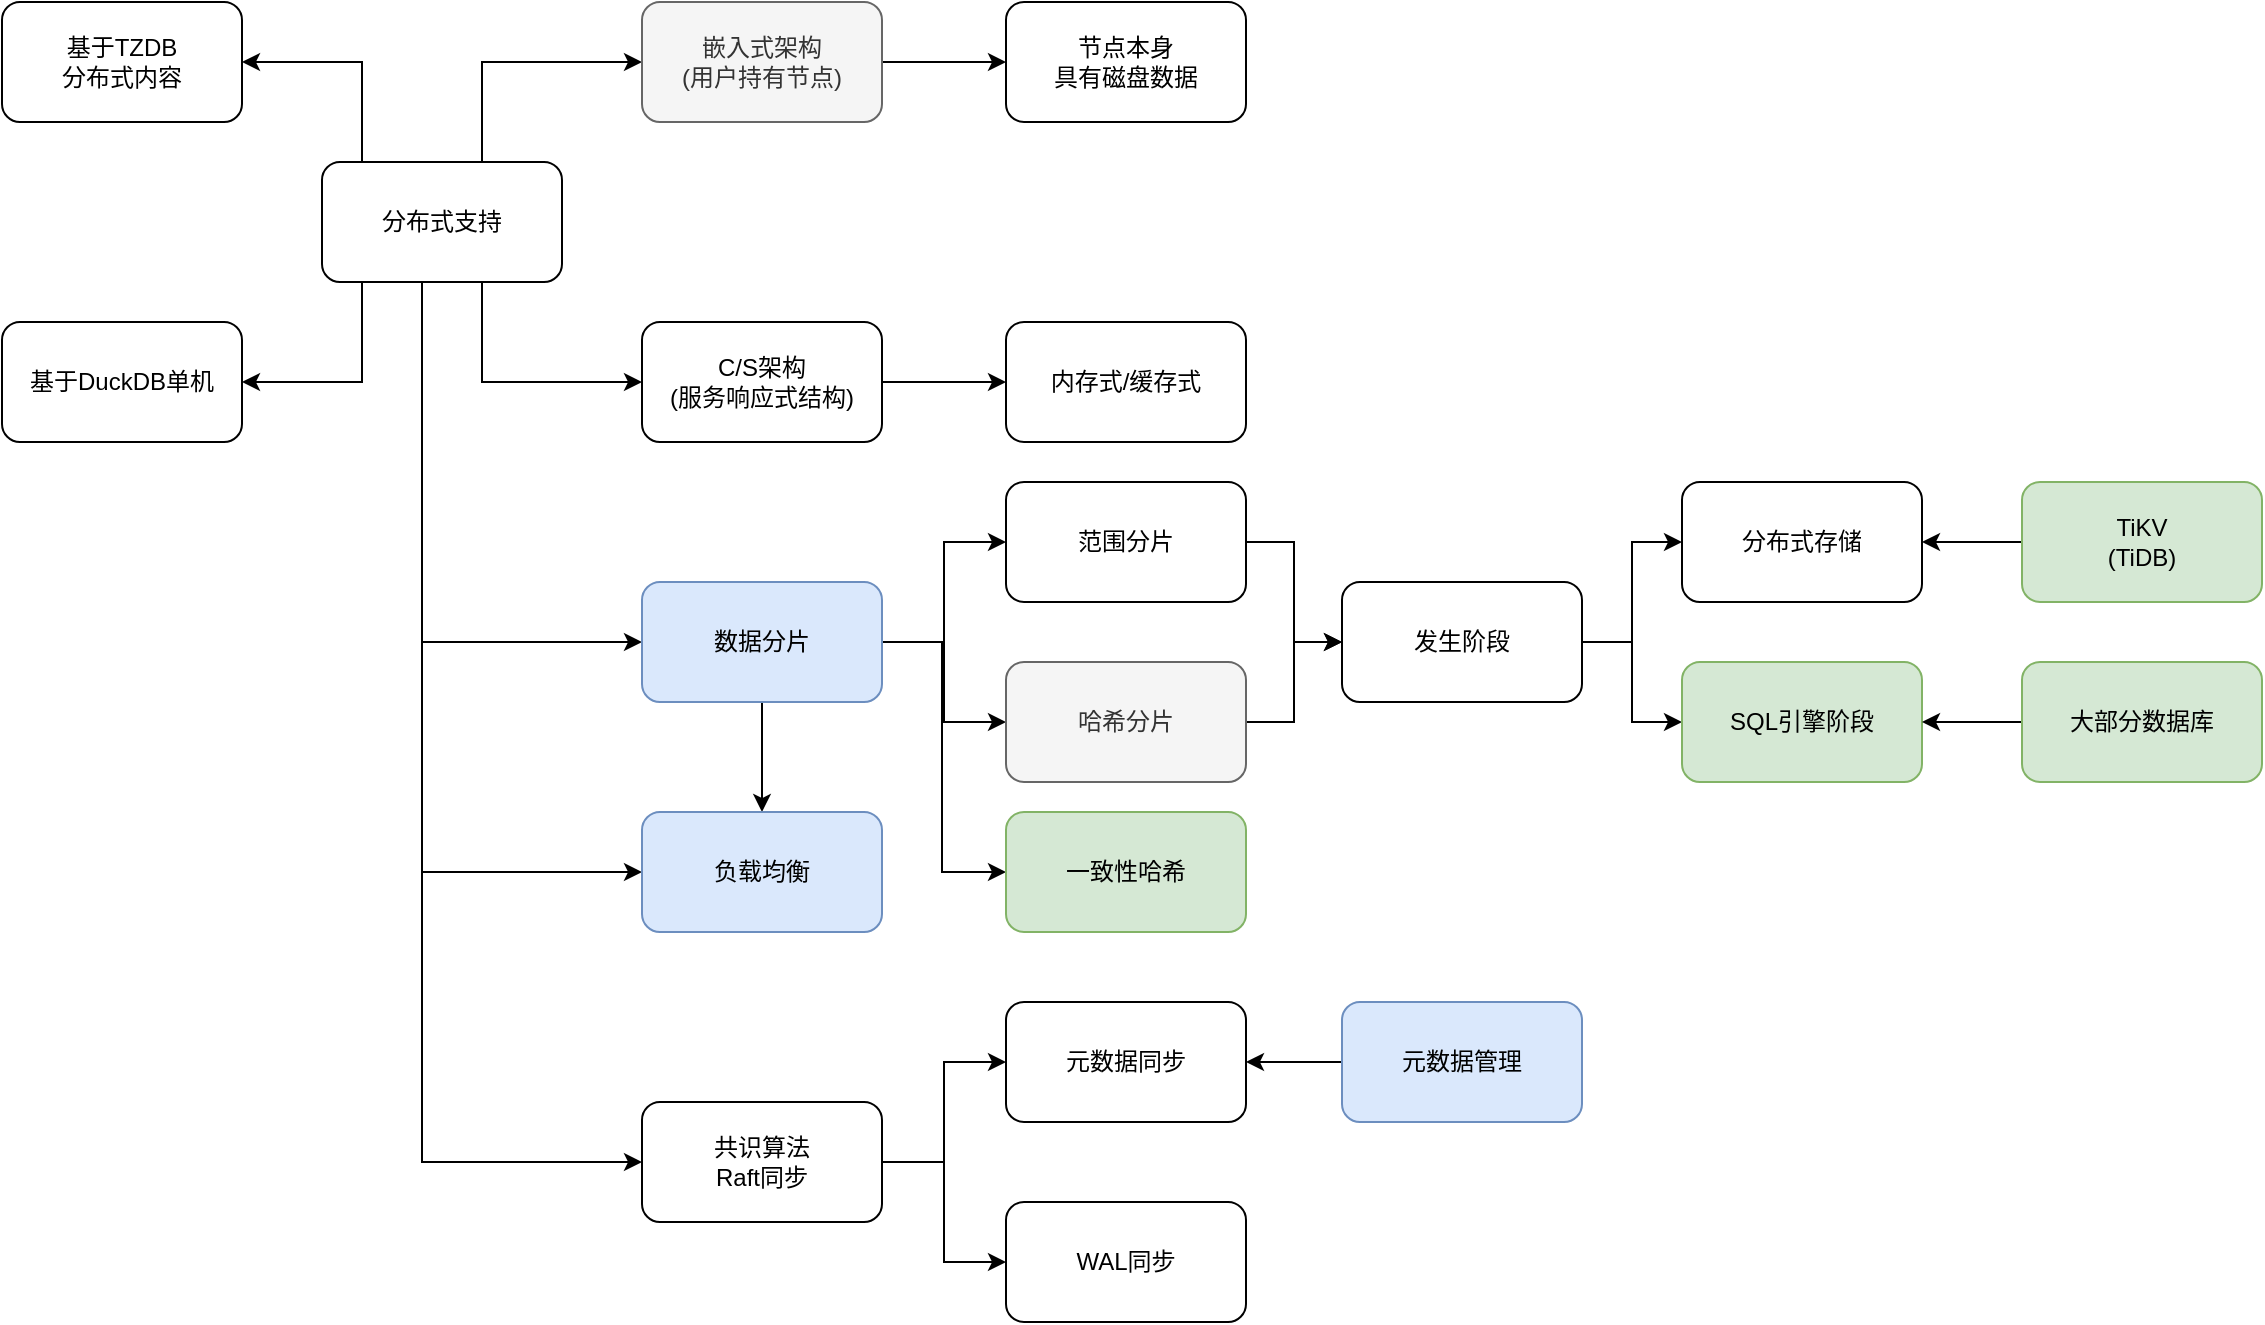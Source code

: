 <mxfile version="24.5.1" type="device" pages="13">
  <diagram id="aS9I2PHv07iw66mZALEw" name="MAIN">
    <mxGraphModel dx="1687" dy="986" grid="1" gridSize="10" guides="1" tooltips="1" connect="1" arrows="1" fold="1" page="1" pageScale="1" pageWidth="850" pageHeight="1100" math="0" shadow="0">
      <root>
        <mxCell id="0" />
        <mxCell id="1" parent="0" />
        <mxCell id="ENHqx5jCdULeCWiZ0BOY-2" style="edgeStyle=orthogonalEdgeStyle;rounded=0;orthogonalLoop=1;jettySize=auto;html=1;" parent="1" source="c17AkAR9JirZLBRr1eDC-1" target="c17AkAR9JirZLBRr1eDC-3" edge="1">
          <mxGeometry relative="1" as="geometry">
            <Array as="points">
              <mxPoint x="180" y="430" />
            </Array>
          </mxGeometry>
        </mxCell>
        <mxCell id="ENHqx5jCdULeCWiZ0BOY-4" style="edgeStyle=orthogonalEdgeStyle;rounded=0;orthogonalLoop=1;jettySize=auto;html=1;" parent="1" source="c17AkAR9JirZLBRr1eDC-1" target="c17AkAR9JirZLBRr1eDC-4" edge="1">
          <mxGeometry relative="1" as="geometry">
            <Array as="points">
              <mxPoint x="240" y="270" />
            </Array>
          </mxGeometry>
        </mxCell>
        <mxCell id="ENHqx5jCdULeCWiZ0BOY-5" style="edgeStyle=orthogonalEdgeStyle;rounded=0;orthogonalLoop=1;jettySize=auto;html=1;" parent="1" source="c17AkAR9JirZLBRr1eDC-1" target="c17AkAR9JirZLBRr1eDC-6" edge="1">
          <mxGeometry relative="1" as="geometry">
            <Array as="points">
              <mxPoint x="240" y="430" />
            </Array>
          </mxGeometry>
        </mxCell>
        <mxCell id="f47zhbMdgktbXWRy-_td-5" style="edgeStyle=orthogonalEdgeStyle;rounded=0;orthogonalLoop=1;jettySize=auto;html=1;fontFamily=Helvetica;fontSize=12;fontColor=default;" parent="1" source="c17AkAR9JirZLBRr1eDC-1" target="XEcxVzEpSGZH2smh4rWL-1" edge="1">
          <mxGeometry relative="1" as="geometry">
            <Array as="points">
              <mxPoint x="210" y="560" />
            </Array>
          </mxGeometry>
        </mxCell>
        <mxCell id="f47zhbMdgktbXWRy-_td-6" style="edgeStyle=orthogonalEdgeStyle;rounded=0;orthogonalLoop=1;jettySize=auto;html=1;fontFamily=Helvetica;fontSize=12;fontColor=default;" parent="1" source="c17AkAR9JirZLBRr1eDC-1" target="XEcxVzEpSGZH2smh4rWL-2" edge="1">
          <mxGeometry relative="1" as="geometry">
            <Array as="points">
              <mxPoint x="210" y="675" />
            </Array>
          </mxGeometry>
        </mxCell>
        <mxCell id="f47zhbMdgktbXWRy-_td-7" style="edgeStyle=orthogonalEdgeStyle;rounded=0;orthogonalLoop=1;jettySize=auto;html=1;fontFamily=Helvetica;fontSize=12;fontColor=default;" parent="1" source="c17AkAR9JirZLBRr1eDC-1" target="c17AkAR9JirZLBRr1eDC-7" edge="1">
          <mxGeometry relative="1" as="geometry">
            <Array as="points">
              <mxPoint x="210" y="820" />
            </Array>
          </mxGeometry>
        </mxCell>
        <mxCell id="c17AkAR9JirZLBRr1eDC-1" value="分布式支持" style="rounded=1;whiteSpace=wrap;html=1;" parent="1" vertex="1">
          <mxGeometry x="160" y="320" width="120" height="60" as="geometry" />
        </mxCell>
        <mxCell id="c17AkAR9JirZLBRr1eDC-2" value="基于TZDB&lt;div&gt;分布式内容&lt;/div&gt;" style="rounded=1;whiteSpace=wrap;html=1;" parent="1" vertex="1">
          <mxGeometry y="240" width="120" height="60" as="geometry" />
        </mxCell>
        <mxCell id="c17AkAR9JirZLBRr1eDC-3" value="基于DuckDB单机" style="rounded=1;whiteSpace=wrap;html=1;" parent="1" vertex="1">
          <mxGeometry y="400" width="120" height="60" as="geometry" />
        </mxCell>
        <mxCell id="_j0pu9_fn2UGhZ8mM1UN-19" style="edgeStyle=orthogonalEdgeStyle;rounded=0;orthogonalLoop=1;jettySize=auto;html=1;fontFamily=Helvetica;fontSize=12;fontColor=default;" parent="1" source="c17AkAR9JirZLBRr1eDC-4" target="_j0pu9_fn2UGhZ8mM1UN-16" edge="1">
          <mxGeometry relative="1" as="geometry" />
        </mxCell>
        <mxCell id="c17AkAR9JirZLBRr1eDC-4" value="嵌入式架构&lt;div&gt;(用户持有节点)&lt;/div&gt;" style="rounded=1;whiteSpace=wrap;html=1;fillColor=#f5f5f5;strokeColor=#666666;fontColor=#333333;" parent="1" vertex="1">
          <mxGeometry x="320" y="240" width="120" height="60" as="geometry" />
        </mxCell>
        <mxCell id="_j0pu9_fn2UGhZ8mM1UN-18" style="edgeStyle=orthogonalEdgeStyle;rounded=0;orthogonalLoop=1;jettySize=auto;html=1;fontFamily=Helvetica;fontSize=12;fontColor=default;" parent="1" source="c17AkAR9JirZLBRr1eDC-6" target="_j0pu9_fn2UGhZ8mM1UN-17" edge="1">
          <mxGeometry relative="1" as="geometry" />
        </mxCell>
        <mxCell id="c17AkAR9JirZLBRr1eDC-6" value="C/S架构&lt;div&gt;(服务响应式结构)&lt;/div&gt;" style="rounded=1;whiteSpace=wrap;html=1;" parent="1" vertex="1">
          <mxGeometry x="320" y="400" width="120" height="60" as="geometry" />
        </mxCell>
        <mxCell id="_j0pu9_fn2UGhZ8mM1UN-25" style="edgeStyle=orthogonalEdgeStyle;rounded=0;orthogonalLoop=1;jettySize=auto;html=1;fontFamily=Helvetica;fontSize=12;fontColor=default;" parent="1" source="c17AkAR9JirZLBRr1eDC-7" target="c17AkAR9JirZLBRr1eDC-9" edge="1">
          <mxGeometry relative="1" as="geometry" />
        </mxCell>
        <mxCell id="_j0pu9_fn2UGhZ8mM1UN-29" style="edgeStyle=orthogonalEdgeStyle;rounded=0;orthogonalLoop=1;jettySize=auto;html=1;fontFamily=Helvetica;fontSize=12;fontColor=default;" parent="1" source="c17AkAR9JirZLBRr1eDC-7" target="_j0pu9_fn2UGhZ8mM1UN-27" edge="1">
          <mxGeometry relative="1" as="geometry" />
        </mxCell>
        <mxCell id="c17AkAR9JirZLBRr1eDC-7" value="共识算法&lt;div&gt;Raft同步&lt;/div&gt;" style="rounded=1;whiteSpace=wrap;html=1;" parent="1" vertex="1">
          <mxGeometry x="320" y="790" width="120" height="60" as="geometry" />
        </mxCell>
        <mxCell id="c17AkAR9JirZLBRr1eDC-9" value="元数据同步" style="rounded=1;whiteSpace=wrap;html=1;" parent="1" vertex="1">
          <mxGeometry x="502" y="740" width="120" height="60" as="geometry" />
        </mxCell>
        <mxCell id="_j0pu9_fn2UGhZ8mM1UN-30" style="edgeStyle=orthogonalEdgeStyle;rounded=0;orthogonalLoop=1;jettySize=auto;html=1;fontFamily=Helvetica;fontSize=12;fontColor=default;" parent="1" source="c17AkAR9JirZLBRr1eDC-10" target="c17AkAR9JirZLBRr1eDC-9" edge="1">
          <mxGeometry relative="1" as="geometry" />
        </mxCell>
        <mxCell id="c17AkAR9JirZLBRr1eDC-10" value="元数据管理" style="rounded=1;whiteSpace=wrap;html=1;fillColor=#dae8fc;strokeColor=#6c8ebf;" parent="1" vertex="1">
          <mxGeometry x="670" y="740" width="120" height="60" as="geometry" />
        </mxCell>
        <mxCell id="ENHqx5jCdULeCWiZ0BOY-1" style="edgeStyle=orthogonalEdgeStyle;rounded=0;orthogonalLoop=1;jettySize=auto;html=1;" parent="1" source="c17AkAR9JirZLBRr1eDC-1" target="c17AkAR9JirZLBRr1eDC-2" edge="1">
          <mxGeometry relative="1" as="geometry">
            <Array as="points">
              <mxPoint x="180" y="270" />
            </Array>
          </mxGeometry>
        </mxCell>
        <mxCell id="f47zhbMdgktbXWRy-_td-3" style="edgeStyle=orthogonalEdgeStyle;rounded=0;orthogonalLoop=1;jettySize=auto;html=1;fontFamily=Helvetica;fontSize=12;fontColor=default;" parent="1" source="XEcxVzEpSGZH2smh4rWL-1" target="XEcxVzEpSGZH2smh4rWL-2" edge="1">
          <mxGeometry relative="1" as="geometry" />
        </mxCell>
        <mxCell id="_j0pu9_fn2UGhZ8mM1UN-3" style="edgeStyle=orthogonalEdgeStyle;rounded=0;orthogonalLoop=1;jettySize=auto;html=1;fontFamily=Helvetica;fontSize=12;fontColor=default;" parent="1" source="XEcxVzEpSGZH2smh4rWL-1" target="_j0pu9_fn2UGhZ8mM1UN-1" edge="1">
          <mxGeometry relative="1" as="geometry" />
        </mxCell>
        <mxCell id="_j0pu9_fn2UGhZ8mM1UN-4" style="edgeStyle=orthogonalEdgeStyle;rounded=0;orthogonalLoop=1;jettySize=auto;html=1;fontFamily=Helvetica;fontSize=12;fontColor=default;" parent="1" source="XEcxVzEpSGZH2smh4rWL-1" target="_j0pu9_fn2UGhZ8mM1UN-2" edge="1">
          <mxGeometry relative="1" as="geometry" />
        </mxCell>
        <mxCell id="q7LmoK5BHMWSmXM61C34-1" style="edgeStyle=orthogonalEdgeStyle;rounded=0;orthogonalLoop=1;jettySize=auto;html=1;" edge="1" parent="1" source="XEcxVzEpSGZH2smh4rWL-1" target="f47zhbMdgktbXWRy-_td-1">
          <mxGeometry relative="1" as="geometry">
            <Array as="points">
              <mxPoint x="470" y="560" />
              <mxPoint x="470" y="675" />
            </Array>
          </mxGeometry>
        </mxCell>
        <mxCell id="XEcxVzEpSGZH2smh4rWL-1" value="数据分片" style="rounded=1;whiteSpace=wrap;html=1;fillColor=#dae8fc;strokeColor=#6c8ebf;" parent="1" vertex="1">
          <mxGeometry x="320" y="530" width="120" height="60" as="geometry" />
        </mxCell>
        <mxCell id="XEcxVzEpSGZH2smh4rWL-2" value="负载均衡" style="rounded=1;whiteSpace=wrap;html=1;fillColor=#dae8fc;strokeColor=#6c8ebf;" parent="1" vertex="1">
          <mxGeometry x="320" y="645" width="120" height="60" as="geometry" />
        </mxCell>
        <mxCell id="f47zhbMdgktbXWRy-_td-1" value="一致性哈希" style="rounded=1;whiteSpace=wrap;html=1;fillColor=#d5e8d4;strokeColor=#82b366;" parent="1" vertex="1">
          <mxGeometry x="502" y="645" width="120" height="60" as="geometry" />
        </mxCell>
        <mxCell id="_j0pu9_fn2UGhZ8mM1UN-7" style="edgeStyle=orthogonalEdgeStyle;rounded=0;orthogonalLoop=1;jettySize=auto;html=1;fontFamily=Helvetica;fontSize=12;fontColor=default;" parent="1" source="_j0pu9_fn2UGhZ8mM1UN-1" target="_j0pu9_fn2UGhZ8mM1UN-6" edge="1">
          <mxGeometry relative="1" as="geometry" />
        </mxCell>
        <mxCell id="_j0pu9_fn2UGhZ8mM1UN-1" value="范围分片" style="rounded=1;whiteSpace=wrap;html=1;" parent="1" vertex="1">
          <mxGeometry x="502" y="480" width="120" height="60" as="geometry" />
        </mxCell>
        <mxCell id="_j0pu9_fn2UGhZ8mM1UN-8" style="edgeStyle=orthogonalEdgeStyle;rounded=0;orthogonalLoop=1;jettySize=auto;html=1;fontFamily=Helvetica;fontSize=12;fontColor=default;" parent="1" source="_j0pu9_fn2UGhZ8mM1UN-2" target="_j0pu9_fn2UGhZ8mM1UN-6" edge="1">
          <mxGeometry relative="1" as="geometry" />
        </mxCell>
        <mxCell id="_j0pu9_fn2UGhZ8mM1UN-2" value="哈希分片" style="rounded=1;whiteSpace=wrap;html=1;fillColor=#f5f5f5;fontColor=#333333;strokeColor=#666666;" parent="1" vertex="1">
          <mxGeometry x="502" y="570" width="120" height="60" as="geometry" />
        </mxCell>
        <mxCell id="_j0pu9_fn2UGhZ8mM1UN-11" style="edgeStyle=orthogonalEdgeStyle;rounded=0;orthogonalLoop=1;jettySize=auto;html=1;fontFamily=Helvetica;fontSize=12;fontColor=default;" parent="1" source="_j0pu9_fn2UGhZ8mM1UN-6" target="_j0pu9_fn2UGhZ8mM1UN-9" edge="1">
          <mxGeometry relative="1" as="geometry" />
        </mxCell>
        <mxCell id="_j0pu9_fn2UGhZ8mM1UN-12" style="edgeStyle=orthogonalEdgeStyle;rounded=0;orthogonalLoop=1;jettySize=auto;html=1;fontFamily=Helvetica;fontSize=12;fontColor=default;" parent="1" source="_j0pu9_fn2UGhZ8mM1UN-6" target="_j0pu9_fn2UGhZ8mM1UN-10" edge="1">
          <mxGeometry relative="1" as="geometry" />
        </mxCell>
        <mxCell id="_j0pu9_fn2UGhZ8mM1UN-6" value="发生阶段" style="rounded=1;whiteSpace=wrap;html=1;" parent="1" vertex="1">
          <mxGeometry x="670" y="530" width="120" height="60" as="geometry" />
        </mxCell>
        <mxCell id="_j0pu9_fn2UGhZ8mM1UN-9" value="分布式存储" style="rounded=1;whiteSpace=wrap;html=1;" parent="1" vertex="1">
          <mxGeometry x="840" y="480" width="120" height="60" as="geometry" />
        </mxCell>
        <mxCell id="_j0pu9_fn2UGhZ8mM1UN-10" value="SQL引擎阶段" style="rounded=1;whiteSpace=wrap;html=1;fillColor=#d5e8d4;strokeColor=#82b366;" parent="1" vertex="1">
          <mxGeometry x="840" y="570" width="120" height="60" as="geometry" />
        </mxCell>
        <mxCell id="_j0pu9_fn2UGhZ8mM1UN-16" value="节点本身&lt;div&gt;具有磁盘数据&lt;/div&gt;" style="rounded=1;whiteSpace=wrap;html=1;" parent="1" vertex="1">
          <mxGeometry x="502" y="240" width="120" height="60" as="geometry" />
        </mxCell>
        <mxCell id="_j0pu9_fn2UGhZ8mM1UN-17" value="内存式/缓存式" style="rounded=1;whiteSpace=wrap;html=1;" parent="1" vertex="1">
          <mxGeometry x="502" y="400" width="120" height="60" as="geometry" />
        </mxCell>
        <mxCell id="_j0pu9_fn2UGhZ8mM1UN-24" style="edgeStyle=orthogonalEdgeStyle;rounded=0;orthogonalLoop=1;jettySize=auto;html=1;fontFamily=Helvetica;fontSize=12;fontColor=default;" parent="1" source="_j0pu9_fn2UGhZ8mM1UN-20" target="_j0pu9_fn2UGhZ8mM1UN-9" edge="1">
          <mxGeometry relative="1" as="geometry" />
        </mxCell>
        <mxCell id="_j0pu9_fn2UGhZ8mM1UN-20" value="TiKV&lt;div&gt;(TiDB)&lt;/div&gt;" style="rounded=1;whiteSpace=wrap;html=1;fillColor=#d5e8d4;strokeColor=#82b366;" parent="1" vertex="1">
          <mxGeometry x="1010" y="480" width="120" height="60" as="geometry" />
        </mxCell>
        <mxCell id="_j0pu9_fn2UGhZ8mM1UN-23" style="edgeStyle=orthogonalEdgeStyle;rounded=0;orthogonalLoop=1;jettySize=auto;html=1;fontFamily=Helvetica;fontSize=12;fontColor=default;" parent="1" source="_j0pu9_fn2UGhZ8mM1UN-21" target="_j0pu9_fn2UGhZ8mM1UN-10" edge="1">
          <mxGeometry relative="1" as="geometry" />
        </mxCell>
        <mxCell id="_j0pu9_fn2UGhZ8mM1UN-21" value="大部分数据库" style="rounded=1;whiteSpace=wrap;html=1;fillColor=#d5e8d4;strokeColor=#82b366;" parent="1" vertex="1">
          <mxGeometry x="1010" y="570" width="120" height="60" as="geometry" />
        </mxCell>
        <mxCell id="_j0pu9_fn2UGhZ8mM1UN-27" value="WAL同步" style="rounded=1;whiteSpace=wrap;html=1;" parent="1" vertex="1">
          <mxGeometry x="502" y="840" width="120" height="60" as="geometry" />
        </mxCell>
      </root>
    </mxGraphModel>
  </diagram>
  <diagram id="098ogxgbEOIH59q-5y_6" name="操作流程">
    <mxGraphModel dx="2074" dy="1264" grid="1" gridSize="10" guides="1" tooltips="1" connect="1" arrows="1" fold="1" page="1" pageScale="1" pageWidth="850" pageHeight="1100" math="0" shadow="0">
      <root>
        <mxCell id="0" />
        <mxCell id="1" parent="0" />
        <mxCell id="LmYHfauPjpF2ht-BFOy0-3" style="edgeStyle=orthogonalEdgeStyle;rounded=0;orthogonalLoop=1;jettySize=auto;html=1;" edge="1" parent="1" source="LmYHfauPjpF2ht-BFOy0-4" target="LmYHfauPjpF2ht-BFOy0-10">
          <mxGeometry relative="1" as="geometry" />
        </mxCell>
        <mxCell id="LmYHfauPjpF2ht-BFOy0-4" value="中继器" style="rounded=1;whiteSpace=wrap;html=1;" vertex="1" parent="1">
          <mxGeometry x="270" y="1170" width="120" height="60" as="geometry" />
        </mxCell>
        <mxCell id="LmYHfauPjpF2ht-BFOy0-5" value="主节点&lt;div&gt;(数据节点)&lt;/div&gt;" style="rounded=1;whiteSpace=wrap;html=1;" vertex="1" parent="1">
          <mxGeometry x="260" y="1440" width="120" height="60" as="geometry" />
        </mxCell>
        <mxCell id="LmYHfauPjpF2ht-BFOy0-6" value="从节点&lt;div&gt;(数据节点)&lt;br&gt;&lt;/div&gt;" style="rounded=1;whiteSpace=wrap;html=1;" vertex="1" parent="1">
          <mxGeometry x="568" y="1440" width="120" height="60" as="geometry" />
        </mxCell>
        <mxCell id="LmYHfauPjpF2ht-BFOy0-9" style="edgeStyle=orthogonalEdgeStyle;rounded=0;orthogonalLoop=1;jettySize=auto;html=1;" edge="1" parent="1" source="LmYHfauPjpF2ht-BFOy0-10" target="LmYHfauPjpF2ht-BFOy0-13">
          <mxGeometry relative="1" as="geometry" />
        </mxCell>
        <mxCell id="LmYHfauPjpF2ht-BFOy0-10" value="分布式事务" style="rounded=1;whiteSpace=wrap;html=1;" vertex="1" parent="1">
          <mxGeometry x="410" y="1170" width="120" height="60" as="geometry" />
        </mxCell>
        <mxCell id="LmYHfauPjpF2ht-BFOy0-23" style="edgeStyle=orthogonalEdgeStyle;rounded=0;orthogonalLoop=1;jettySize=auto;html=1;" edge="1" parent="1" source="LmYHfauPjpF2ht-BFOy0-13" target="LmYHfauPjpF2ht-BFOy0-5">
          <mxGeometry relative="1" as="geometry" />
        </mxCell>
        <mxCell id="LmYHfauPjpF2ht-BFOy0-13" value="分片" style="rounded=1;whiteSpace=wrap;html=1;" vertex="1" parent="1">
          <mxGeometry x="410" y="1250" width="120" height="60" as="geometry" />
        </mxCell>
        <mxCell id="LmYHfauPjpF2ht-BFOy0-14" value="从节点&lt;div&gt;(数据节点)&lt;br&gt;&lt;/div&gt;" style="rounded=1;whiteSpace=wrap;html=1;" vertex="1" parent="1">
          <mxGeometry x="728" y="1440" width="120" height="60" as="geometry" />
        </mxCell>
        <mxCell id="LmYHfauPjpF2ht-BFOy0-15" value="从节点&lt;div&gt;(数据节点)&lt;br&gt;&lt;/div&gt;" style="rounded=1;whiteSpace=wrap;html=1;" vertex="1" parent="1">
          <mxGeometry x="888" y="1440" width="120" height="60" as="geometry" />
        </mxCell>
        <mxCell id="LmYHfauPjpF2ht-BFOy0-16" style="edgeStyle=orthogonalEdgeStyle;rounded=0;orthogonalLoop=1;jettySize=auto;html=1;" edge="1" parent="1" source="LmYHfauPjpF2ht-BFOy0-17" target="LmYHfauPjpF2ht-BFOy0-21">
          <mxGeometry relative="1" as="geometry">
            <Array as="points">
              <mxPoint x="310" y="1690" />
            </Array>
          </mxGeometry>
        </mxCell>
        <mxCell id="LmYHfauPjpF2ht-BFOy0-17" value="数据分片2" style="rounded=1;whiteSpace=wrap;html=1;" vertex="1" parent="1">
          <mxGeometry x="260" y="1520" width="120" height="60" as="geometry" />
        </mxCell>
        <mxCell id="9CkcU18LbjHMrM9D38Q1-2" style="edgeStyle=orthogonalEdgeStyle;rounded=0;orthogonalLoop=1;jettySize=auto;html=1;" edge="1" parent="1" source="LmYHfauPjpF2ht-BFOy0-18" target="LmYHfauPjpF2ht-BFOy0-10">
          <mxGeometry relative="1" as="geometry">
            <Array as="points">
              <mxPoint x="710" y="1550" />
              <mxPoint x="710" y="1200" />
            </Array>
          </mxGeometry>
        </mxCell>
        <mxCell id="9CkcU18LbjHMrM9D38Q1-4" value="结束事务" style="edgeLabel;html=1;align=center;verticalAlign=middle;resizable=0;points=[];" vertex="1" connectable="0" parent="9CkcU18LbjHMrM9D38Q1-2">
          <mxGeometry x="0.04" relative="1" as="geometry">
            <mxPoint as="offset" />
          </mxGeometry>
        </mxCell>
        <mxCell id="LmYHfauPjpF2ht-BFOy0-18" value="数据分片2" style="rounded=1;whiteSpace=wrap;html=1;" vertex="1" parent="1">
          <mxGeometry x="568" y="1520" width="120" height="60" as="geometry" />
        </mxCell>
        <mxCell id="LmYHfauPjpF2ht-BFOy0-19" value="数据分片1" style="rounded=1;whiteSpace=wrap;html=1;" vertex="1" parent="1">
          <mxGeometry x="728" y="1520" width="120" height="60" as="geometry" />
        </mxCell>
        <mxCell id="LmYHfauPjpF2ht-BFOy0-20" style="edgeStyle=orthogonalEdgeStyle;rounded=0;orthogonalLoop=1;jettySize=auto;html=1;" edge="1" parent="1" source="LmYHfauPjpF2ht-BFOy0-21" target="LmYHfauPjpF2ht-BFOy0-18">
          <mxGeometry relative="1" as="geometry" />
        </mxCell>
        <mxCell id="LmYHfauPjpF2ht-BFOy0-21" value="Raft同步" style="rounded=1;whiteSpace=wrap;html=1;" vertex="1" parent="1">
          <mxGeometry x="400" y="1660" width="120" height="60" as="geometry" />
        </mxCell>
        <mxCell id="LmYHfauPjpF2ht-BFOy0-24" value="数据分片3" style="rounded=1;whiteSpace=wrap;html=1;" vertex="1" parent="1">
          <mxGeometry x="888" y="1520" width="120" height="60" as="geometry" />
        </mxCell>
        <mxCell id="LmYHfauPjpF2ht-BFOy0-26" style="edgeStyle=orthogonalEdgeStyle;rounded=0;orthogonalLoop=1;jettySize=auto;html=1;" edge="1" parent="1" source="LmYHfauPjpF2ht-BFOy0-25" target="LmYHfauPjpF2ht-BFOy0-15">
          <mxGeometry relative="1" as="geometry" />
        </mxCell>
        <mxCell id="LmYHfauPjpF2ht-BFOy0-27" style="edgeStyle=orthogonalEdgeStyle;rounded=0;orthogonalLoop=1;jettySize=auto;html=1;" edge="1" parent="1" source="LmYHfauPjpF2ht-BFOy0-25" target="LmYHfauPjpF2ht-BFOy0-4">
          <mxGeometry relative="1" as="geometry">
            <Array as="points">
              <mxPoint x="1030" y="1380" />
              <mxPoint x="1030" y="1120" />
              <mxPoint x="380" y="1120" />
            </Array>
          </mxGeometry>
        </mxCell>
        <mxCell id="LmYHfauPjpF2ht-BFOy0-25" value="Local App" style="rounded=1;whiteSpace=wrap;html=1;" vertex="1" parent="1">
          <mxGeometry x="888" y="1350" width="120" height="60" as="geometry" />
        </mxCell>
        <mxCell id="LmYHfauPjpF2ht-BFOy0-28" value="......" style="rounded=1;whiteSpace=wrap;html=1;" vertex="1" parent="1">
          <mxGeometry x="410" y="1440" width="120" height="60" as="geometry" />
        </mxCell>
        <mxCell id="gVQ7IOxSgvGeYIThGzgE-1" value="DBstroage" style="rounded=1;whiteSpace=wrap;html=1;" vertex="1" parent="1">
          <mxGeometry x="145" y="430" width="120" height="210" as="geometry" />
        </mxCell>
        <mxCell id="gVQ7IOxSgvGeYIThGzgE-5" value="DML" style="rounded=1;whiteSpace=wrap;html=1;" vertex="1" parent="1">
          <mxGeometry x="280" y="20" width="120" height="60" as="geometry" />
        </mxCell>
        <mxCell id="gVQ7IOxSgvGeYIThGzgE-6" value="插入" style="rounded=1;whiteSpace=wrap;html=1;" vertex="1" parent="1">
          <mxGeometry x="280" y="100" width="120" height="60" as="geometry" />
        </mxCell>
        <mxCell id="gVQ7IOxSgvGeYIThGzgE-7" value="查询" style="rounded=1;whiteSpace=wrap;html=1;" vertex="1" parent="1">
          <mxGeometry x="1760" y="100" width="120" height="60" as="geometry" />
        </mxCell>
        <mxCell id="ynW2CjpgkFWIkpbrewpR-2" value="client" style="rounded=1;whiteSpace=wrap;html=1;" vertex="1" parent="1">
          <mxGeometry x="5" y="360" width="120" height="60" as="geometry" />
        </mxCell>
        <mxCell id="ynW2CjpgkFWIkpbrewpR-3" value="中继器" style="rounded=1;whiteSpace=wrap;html=1;" vertex="1" parent="1">
          <mxGeometry x="5" y="750" width="120" height="60" as="geometry" />
        </mxCell>
        <mxCell id="ynW2CjpgkFWIkpbrewpR-4" value="SQL engine" style="rounded=1;whiteSpace=wrap;html=1;" vertex="1" parent="1">
          <mxGeometry x="145" y="360" width="120" height="60" as="geometry" />
        </mxCell>
        <mxCell id="ynW2CjpgkFWIkpbrewpR-6" value="insert values() to table1;" style="rounded=1;whiteSpace=wrap;html=1;" vertex="1" parent="1">
          <mxGeometry x="280" y="180" width="120" height="60" as="geometry" />
        </mxCell>
        <mxCell id="ynW2CjpgkFWIkpbrewpR-8" value="select * from table1;" style="rounded=1;whiteSpace=wrap;html=1;" vertex="1" parent="1">
          <mxGeometry x="1760" y="180" width="120" height="60" as="geometry" />
        </mxCell>
        <mxCell id="ynW2CjpgkFWIkpbrewpR-9" value="insert values() to table1;" style="rounded=1;whiteSpace=wrap;html=1;" vertex="1" parent="1">
          <mxGeometry x="280" y="360" width="120" height="60" as="geometry" />
        </mxCell>
        <mxCell id="ynW2CjpgkFWIkpbrewpR-10" value="开启事务&lt;div&gt;分配事务ID&lt;/div&gt;" style="rounded=1;whiteSpace=wrap;html=1;" vertex="1" parent="1">
          <mxGeometry x="280" y="270" width="120" height="60" as="geometry" />
        </mxCell>
        <mxCell id="ynW2CjpgkFWIkpbrewpR-12" value="事务视图&lt;div&gt;判断是否可见&lt;/div&gt;" style="rounded=1;whiteSpace=wrap;html=1;" vertex="1" parent="1">
          <mxGeometry x="280" y="505" width="120" height="60" as="geometry" />
        </mxCell>
        <mxCell id="ynW2CjpgkFWIkpbrewpR-13" value="磁盘I/O" style="rounded=1;whiteSpace=wrap;html=1;" vertex="1" parent="1">
          <mxGeometry x="280" y="580" width="120" height="60" as="geometry" />
        </mxCell>
        <mxCell id="ynW2CjpgkFWIkpbrewpR-14" value="MVCC" style="rounded=1;whiteSpace=wrap;html=1;" vertex="1" parent="1">
          <mxGeometry x="280" y="430" width="120" height="60" as="geometry" />
        </mxCell>
      </root>
    </mxGraphModel>
  </diagram>
  <diagram id="jHGKtKowlN0qDs4ZL2uE" name="架构">
    <mxGraphModel dx="2074" dy="1264" grid="1" gridSize="10" guides="1" tooltips="1" connect="1" arrows="1" fold="1" page="1" pageScale="1" pageWidth="850" pageHeight="1100" math="0" shadow="0">
      <root>
        <mxCell id="0" />
        <mxCell id="1" parent="0" />
        <mxCell id="jR0sRFxmnUihpdtL6Ctr-1" value="" style="rounded=1;whiteSpace=wrap;html=1;dashed=1;dashPattern=8 8;gradientColor=none;fillStyle=hatch;perimeterSpacing=0;strokeWidth=1;arcSize=5;" vertex="1" parent="1">
          <mxGeometry x="164" y="1080" width="565" height="80" as="geometry" />
        </mxCell>
        <mxCell id="jR0sRFxmnUihpdtL6Ctr-2" value="" style="rounded=1;whiteSpace=wrap;html=1;dashed=1;dashPattern=8 8;gradientColor=none;fillStyle=hatch;perimeterSpacing=0;strokeWidth=1;arcSize=5;" vertex="1" parent="1">
          <mxGeometry x="161.5" y="849" width="565" height="80" as="geometry" />
        </mxCell>
        <mxCell id="jR0sRFxmnUihpdtL6Ctr-3" value="" style="rounded=1;whiteSpace=wrap;html=1;dashed=1;dashPattern=8 8;gradientColor=none;fillStyle=hatch;perimeterSpacing=0;strokeWidth=1;arcSize=5;" vertex="1" parent="1">
          <mxGeometry x="161.5" y="769" width="565" height="80" as="geometry" />
        </mxCell>
        <mxCell id="jR0sRFxmnUihpdtL6Ctr-4" value="" style="rounded=1;whiteSpace=wrap;html=1;dashed=1;dashPattern=8 8;gradientColor=none;fillStyle=hatch;perimeterSpacing=0;strokeWidth=1;arcSize=5;" vertex="1" parent="1">
          <mxGeometry x="750" y="929" width="490" height="236" as="geometry" />
        </mxCell>
        <mxCell id="jR0sRFxmnUihpdtL6Ctr-7" value="列存储" style="rounded=1;whiteSpace=wrap;html=1;" vertex="1" parent="1">
          <mxGeometry x="319" y="1090" width="120" height="60" as="geometry" />
        </mxCell>
        <mxCell id="jR0sRFxmnUihpdtL6Ctr-8" value="行存储" style="rounded=1;whiteSpace=wrap;html=1;" vertex="1" parent="1">
          <mxGeometry x="456.5" y="1090" width="120" height="60" as="geometry" />
        </mxCell>
        <mxCell id="jR0sRFxmnUihpdtL6Ctr-10" value="DB storage" style="rounded=1;whiteSpace=wrap;html=1;fillColor=#f5f5f5;fontColor=#333333;strokeColor=#666666;" vertex="1" parent="1">
          <mxGeometry x="169" y="1090" width="120" height="60" as="geometry" />
        </mxCell>
        <mxCell id="jR0sRFxmnUihpdtL6Ctr-11" value="分片协调集群&lt;div&gt;(中继器)&lt;/div&gt;" style="rounded=1;whiteSpace=wrap;html=1;fillColor=#f5f5f5;fontColor=#333333;strokeColor=#666666;" vertex="1" parent="1">
          <mxGeometry x="9" y="620" width="120" height="295" as="geometry" />
        </mxCell>
        <mxCell id="jR0sRFxmnUihpdtL6Ctr-12" value="本地事务管理器" style="rounded=1;whiteSpace=wrap;html=1;" vertex="1" parent="1">
          <mxGeometry x="917.5" y="1017" width="312.5" height="60" as="geometry" />
        </mxCell>
        <mxCell id="jR0sRFxmnUihpdtL6Ctr-13" value="Raft同步" style="rounded=1;whiteSpace=wrap;html=1;fillColor=#f5f5f5;fontColor=#333333;strokeColor=#666666;" vertex="1" parent="1">
          <mxGeometry x="166.5" y="780" width="120" height="60" as="geometry" />
        </mxCell>
        <mxCell id="jR0sRFxmnUihpdtL6Ctr-14" value="Raft log" style="rounded=1;whiteSpace=wrap;html=1;" vertex="1" parent="1">
          <mxGeometry x="316.5" y="780" width="120" height="60" as="geometry" />
        </mxCell>
        <mxCell id="jR0sRFxmnUihpdtL6Ctr-15" value="元数据&lt;div&gt;(节点表信息)&lt;/div&gt;&lt;div&gt;(副本部署信息)&lt;/div&gt;" style="rounded=1;whiteSpace=wrap;html=1;" vertex="1" parent="1">
          <mxGeometry x="456.5" y="780" width="120" height="60" as="geometry" />
        </mxCell>
        <mxCell id="jR0sRFxmnUihpdtL6Ctr-16" value="数据分片&lt;div&gt;(一致性哈希)&lt;/div&gt;" style="rounded=1;whiteSpace=wrap;html=1;" vertex="1" parent="1">
          <mxGeometry x="169" y="699" width="550" height="60" as="geometry" />
        </mxCell>
        <mxCell id="jR0sRFxmnUihpdtL6Ctr-17" value="Client" style="rounded=1;whiteSpace=wrap;html=1;fillColor=#f5f5f5;fontColor=#333333;strokeColor=#666666;" vertex="1" parent="1">
          <mxGeometry x="760" y="944" width="120" height="60" as="geometry" />
        </mxCell>
        <mxCell id="jR0sRFxmnUihpdtL6Ctr-18" value="数据节点" style="rounded=1;whiteSpace=wrap;html=1;fillColor=#f5f5f5;fontColor=#333333;strokeColor=#666666;" vertex="1" parent="1">
          <mxGeometry x="9" y="935" width="120" height="220" as="geometry" />
        </mxCell>
        <mxCell id="jR0sRFxmnUihpdtL6Ctr-19" value="server" style="rounded=1;whiteSpace=wrap;html=1;" vertex="1" parent="1">
          <mxGeometry x="169" y="935" width="550" height="60" as="geometry" />
        </mxCell>
        <mxCell id="jR0sRFxmnUihpdtL6Ctr-21" value="User API" style="rounded=1;whiteSpace=wrap;html=1;" vertex="1" parent="1">
          <mxGeometry x="169" y="525" width="120" height="60" as="geometry" />
        </mxCell>
        <mxCell id="jR0sRFxmnUihpdtL6Ctr-22" value="Raft配置" style="rounded=1;whiteSpace=wrap;html=1;fillColor=#f5f5f5;fontColor=#333333;strokeColor=#666666;" vertex="1" parent="1">
          <mxGeometry x="169" y="855" width="120" height="60" as="geometry" />
        </mxCell>
        <mxCell id="jR0sRFxmnUihpdtL6Ctr-23" value="同步/异步" style="rounded=1;whiteSpace=wrap;html=1;" vertex="1" parent="1">
          <mxGeometry x="319" y="855" width="120" height="60" as="geometry" />
        </mxCell>
        <mxCell id="jR0sRFxmnUihpdtL6Ctr-24" value="App Memory" style="rounded=1;whiteSpace=wrap;html=1;fillColor=#f5f5f5;fontColor=#333333;strokeColor=#666666;" vertex="1" parent="1">
          <mxGeometry x="760" y="1024" width="120" height="60" as="geometry" />
        </mxCell>
        <mxCell id="jR0sRFxmnUihpdtL6Ctr-27" value="WAL" style="rounded=1;whiteSpace=wrap;html=1;" vertex="1" parent="1">
          <mxGeometry x="596.5" y="1090" width="120" height="60" as="geometry" />
        </mxCell>
        <mxCell id="jR0sRFxmnUihpdtL6Ctr-28" value="DML" style="rounded=1;whiteSpace=wrap;html=1;" vertex="1" parent="1">
          <mxGeometry x="169" y="450" width="120" height="60" as="geometry" />
        </mxCell>
        <mxCell id="jR0sRFxmnUihpdtL6Ctr-29" value="User" style="rounded=1;whiteSpace=wrap;html=1;fillColor=#f5f5f5;fontColor=#333333;strokeColor=#666666;" vertex="1" parent="1">
          <mxGeometry x="9" y="450" width="120" height="135" as="geometry" />
        </mxCell>
        <mxCell id="jR0sRFxmnUihpdtL6Ctr-31" value="SQL engine" style="rounded=1;whiteSpace=wrap;html=1;" vertex="1" parent="1">
          <mxGeometry x="920" y="944" width="309" height="60" as="geometry" />
        </mxCell>
        <mxCell id="jR0sRFxmnUihpdtL6Ctr-32" value="SQL engine" style="rounded=1;whiteSpace=wrap;html=1;" vertex="1" parent="1">
          <mxGeometry x="169" y="1010" width="550" height="60" as="geometry" />
        </mxCell>
        <mxCell id="jR0sRFxmnUihpdtL6Ctr-34" value="Shell" style="rounded=1;whiteSpace=wrap;html=1;" vertex="1" parent="1">
          <mxGeometry x="309" y="525" width="120" height="60" as="geometry" />
        </mxCell>
        <mxCell id="jR0sRFxmnUihpdtL6Ctr-35" value="......" style="rounded=1;whiteSpace=wrap;html=1;" vertex="1" parent="1">
          <mxGeometry x="456.5" y="855" width="261.5" height="60" as="geometry" />
        </mxCell>
        <mxCell id="jR0sRFxmnUihpdtL6Ctr-36" value="" style="endArrow=none;dashed=1;html=1;rounded=0;entryX=0.25;entryY=0;entryDx=0;entryDy=0;exitX=0.25;exitY=1;exitDx=0;exitDy=0;" edge="1" parent="1" source="jR0sRFxmnUihpdtL6Ctr-3" target="jR0sRFxmnUihpdtL6Ctr-3">
          <mxGeometry width="50" height="50" relative="1" as="geometry">
            <mxPoint x="785.5" y="816" as="sourcePoint" />
            <mxPoint x="835.5" y="766" as="targetPoint" />
          </mxGeometry>
        </mxCell>
        <mxCell id="jR0sRFxmnUihpdtL6Ctr-37" value="" style="endArrow=none;dashed=1;html=1;rounded=0;entryX=0.25;entryY=0;entryDx=0;entryDy=0;exitX=0.25;exitY=1;exitDx=0;exitDy=0;" edge="1" parent="1" source="jR0sRFxmnUihpdtL6Ctr-2" target="jR0sRFxmnUihpdtL6Ctr-2">
          <mxGeometry width="50" height="50" relative="1" as="geometry">
            <mxPoint x="298" y="929" as="sourcePoint" />
            <mxPoint x="298" y="849" as="targetPoint" />
          </mxGeometry>
        </mxCell>
        <mxCell id="jR0sRFxmnUihpdtL6Ctr-38" value="" style="endArrow=none;dashed=1;html=1;rounded=0;entryX=0.25;entryY=0;entryDx=0;entryDy=0;exitX=0.25;exitY=1;exitDx=0;exitDy=0;" edge="1" parent="1" source="jR0sRFxmnUihpdtL6Ctr-1" target="jR0sRFxmnUihpdtL6Ctr-1">
          <mxGeometry width="50" height="50" relative="1" as="geometry">
            <mxPoint x="298" y="1160" as="sourcePoint" />
            <mxPoint x="298" y="1080" as="targetPoint" />
          </mxGeometry>
        </mxCell>
        <mxCell id="aEl6Feupkb-JV7cilWor-1" value="EDB API" style="rounded=1;whiteSpace=wrap;html=1;" vertex="1" parent="1">
          <mxGeometry x="458" y="525" width="120" height="60" as="geometry" />
        </mxCell>
        <mxCell id="7vJu2o65sgWqAkfjtJgW-1" value="WAL&lt;div&gt;(for redo &amp;amp; undo)&lt;/div&gt;" style="rounded=1;whiteSpace=wrap;html=1;" vertex="1" parent="1">
          <mxGeometry x="917.5" y="1095" width="120" height="60" as="geometry" />
        </mxCell>
        <mxCell id="7vJu2o65sgWqAkfjtJgW-2" value="分布式事务调度器" style="rounded=1;whiteSpace=wrap;html=1;" vertex="1" parent="1">
          <mxGeometry x="171" y="620" width="549" height="60" as="geometry" />
        </mxCell>
      </root>
    </mxGraphModel>
  </diagram>
  <diagram id="MoVAsOJpdBYFCg82bUZZ" name="TIDB">
    <mxGraphModel dx="3774" dy="1264" grid="0" gridSize="10" guides="1" tooltips="1" connect="1" arrows="1" fold="1" page="1" pageScale="1" pageWidth="850" pageHeight="1100" math="0" shadow="0">
      <root>
        <mxCell id="0" />
        <mxCell id="1" parent="0" />
        <mxCell id="zLSFAWvK1BKjTMfRR_xE-4" value="" style="rounded=1;whiteSpace=wrap;html=1;dashed=1;dashPattern=8 8;gradientColor=none;fillStyle=hatch;perimeterSpacing=0;strokeWidth=1;arcSize=2;" vertex="1" parent="1">
          <mxGeometry x="-430" y="10" width="410" height="1490" as="geometry" />
        </mxCell>
        <mxCell id="zLSFAWvK1BKjTMfRR_xE-3" value="" style="rounded=1;whiteSpace=wrap;html=1;dashed=1;dashPattern=8 8;gradientColor=none;fillStyle=hatch;perimeterSpacing=0;strokeWidth=1;arcSize=2;" vertex="1" parent="1">
          <mxGeometry x="-970" y="10" width="530" height="1490" as="geometry" />
        </mxCell>
        <mxCell id="zLSFAWvK1BKjTMfRR_xE-2" value="" style="rounded=1;whiteSpace=wrap;html=1;dashed=1;dashPattern=8 8;gradientColor=none;fillStyle=hatch;perimeterSpacing=0;strokeWidth=1;arcSize=2;" vertex="1" parent="1">
          <mxGeometry x="680" y="10" width="900" height="1490" as="geometry" />
        </mxCell>
        <mxCell id="zLSFAWvK1BKjTMfRR_xE-1" value="" style="rounded=1;whiteSpace=wrap;html=1;dashed=1;dashPattern=8 8;gradientColor=none;fillStyle=hatch;perimeterSpacing=0;strokeWidth=1;arcSize=2;" vertex="1" parent="1">
          <mxGeometry x="-10" y="10" width="620" height="1490" as="geometry" />
        </mxCell>
        <mxCell id="PcdOPyPl_1hMKVB7ecPV-1" value="" style="rounded=1;whiteSpace=wrap;html=1;dashed=1;dashPattern=8 8;gradientColor=none;fillStyle=hatch;perimeterSpacing=0;strokeWidth=1;arcSize=5;" vertex="1" parent="1">
          <mxGeometry x="-950" y="710" width="430" height="120" as="geometry" />
        </mxCell>
        <mxCell id="my-YwNieY8rfE574rIpg-10" style="edgeStyle=orthogonalEdgeStyle;rounded=0;orthogonalLoop=1;jettySize=auto;html=1;" edge="1" parent="1" source="GOeDvFiZavxXfsFufoKa-25" target="GOeDvFiZavxXfsFufoKa-26">
          <mxGeometry relative="1" as="geometry" />
        </mxCell>
        <mxCell id="GOeDvFiZavxXfsFufoKa-25" value="DML" style="rounded=1;whiteSpace=wrap;html=1;" vertex="1" parent="1">
          <mxGeometry x="690" y="120" width="120" height="60" as="geometry" />
        </mxCell>
        <mxCell id="GOeDvFiZavxXfsFufoKa-26" value="插入" style="rounded=1;whiteSpace=wrap;html=1;" vertex="1" parent="1">
          <mxGeometry x="690" y="200" width="120" height="60" as="geometry" />
        </mxCell>
        <mxCell id="GOeDvFiZavxXfsFufoKa-28" value="TiDB Server&lt;div&gt;(连接响应层)&lt;/div&gt;" style="rounded=1;whiteSpace=wrap;html=1;" vertex="1" parent="1">
          <mxGeometry y="380" width="120" height="220" as="geometry" />
        </mxCell>
        <mxCell id="GOeDvFiZavxXfsFufoKa-29" value="PD Server集群&lt;div&gt;(&lt;span style=&quot;background-color: initial;&quot;&gt;元信息管理&lt;/span&gt;&lt;span style=&quot;background-color: initial;&quot;&gt;)&lt;/span&gt;&lt;/div&gt;" style="rounded=1;whiteSpace=wrap;html=1;" vertex="1" parent="1">
          <mxGeometry y="660" width="120" height="140" as="geometry" />
        </mxCell>
        <mxCell id="my-YwNieY8rfE574rIpg-12" style="edgeStyle=orthogonalEdgeStyle;rounded=0;orthogonalLoop=1;jettySize=auto;html=1;" edge="1" parent="1" source="GOeDvFiZavxXfsFufoKa-26" target="GOeDvFiZavxXfsFufoKa-44">
          <mxGeometry relative="1" as="geometry">
            <mxPoint x="750" y="340" as="sourcePoint" />
          </mxGeometry>
        </mxCell>
        <mxCell id="my-YwNieY8rfE574rIpg-19" value="insert values() to table1;" style="edgeLabel;html=1;align=center;verticalAlign=middle;resizable=0;points=[];" vertex="1" connectable="0" parent="my-YwNieY8rfE574rIpg-12">
          <mxGeometry x="-0.283" y="-1" relative="1" as="geometry">
            <mxPoint as="offset" />
          </mxGeometry>
        </mxCell>
        <mxCell id="my-YwNieY8rfE574rIpg-18" style="edgeStyle=orthogonalEdgeStyle;rounded=0;orthogonalLoop=1;jettySize=auto;html=1;" edge="1" parent="1" source="GOeDvFiZavxXfsFufoKa-34" target="my-YwNieY8rfE574rIpg-8">
          <mxGeometry relative="1" as="geometry" />
        </mxCell>
        <mxCell id="GOeDvFiZavxXfsFufoKa-34" value="开启事务&lt;div&gt;分配事务ID&lt;/div&gt;&lt;div&gt;(多副本之间的一致性)&lt;/div&gt;" style="rounded=1;whiteSpace=wrap;html=1;" vertex="1" parent="1">
          <mxGeometry x="690" y="660" width="120" height="60" as="geometry" />
        </mxCell>
        <mxCell id="GOeDvFiZavxXfsFufoKa-38" value="存储节点集群" style="rounded=1;whiteSpace=wrap;html=1;" vertex="1" parent="1">
          <mxGeometry y="880" width="120" height="600" as="geometry" />
        </mxCell>
        <mxCell id="GOeDvFiZavxXfsFufoKa-40" value="负载均衡组件" style="rounded=1;whiteSpace=wrap;html=1;" vertex="1" parent="1">
          <mxGeometry x="145" y="540" width="120" height="60" as="geometry" />
        </mxCell>
        <mxCell id="GOeDvFiZavxXfsFufoKa-43" value="SQL engine" style="rounded=1;whiteSpace=wrap;html=1;" vertex="1" parent="1">
          <mxGeometry x="145" y="380" width="120" height="140" as="geometry" />
        </mxCell>
        <mxCell id="my-YwNieY8rfE574rIpg-13" style="edgeStyle=orthogonalEdgeStyle;rounded=0;orthogonalLoop=1;jettySize=auto;html=1;exitX=0.5;exitY=1;exitDx=0;exitDy=0;" edge="1" parent="1" source="GOeDvFiZavxXfsFufoKa-44" target="GOeDvFiZavxXfsFufoKa-45">
          <mxGeometry relative="1" as="geometry" />
        </mxCell>
        <mxCell id="GOeDvFiZavxXfsFufoKa-44" value="SQL 解析" style="rounded=1;whiteSpace=wrap;html=1;" vertex="1" parent="1">
          <mxGeometry x="690" y="380" width="120" height="60" as="geometry" />
        </mxCell>
        <mxCell id="my-YwNieY8rfE574rIpg-14" style="edgeStyle=orthogonalEdgeStyle;rounded=0;orthogonalLoop=1;jettySize=auto;html=1;entryX=0.5;entryY=0;entryDx=0;entryDy=0;" edge="1" parent="1" source="GOeDvFiZavxXfsFufoKa-45" target="my-YwNieY8rfE574rIpg-1">
          <mxGeometry relative="1" as="geometry" />
        </mxCell>
        <mxCell id="GOeDvFiZavxXfsFufoKa-45" value="分布式执行计划" style="rounded=1;whiteSpace=wrap;html=1;" vertex="1" parent="1">
          <mxGeometry x="690" y="460" width="120" height="60" as="geometry" />
        </mxCell>
        <mxCell id="my-YwNieY8rfE574rIpg-16" style="edgeStyle=orthogonalEdgeStyle;rounded=0;orthogonalLoop=1;jettySize=auto;html=1;fillColor=#ffe6cc;strokeColor=#d79b00;" edge="1" parent="1" source="my-YwNieY8rfE574rIpg-1" target="GOeDvFiZavxXfsFufoKa-34">
          <mxGeometry relative="1" as="geometry" />
        </mxCell>
        <mxCell id="my-YwNieY8rfE574rIpg-20" value="Key-Value 操作" style="edgeLabel;html=1;align=center;verticalAlign=middle;resizable=0;points=[];" vertex="1" connectable="0" parent="my-YwNieY8rfE574rIpg-16">
          <mxGeometry x="-0.28" y="-3" relative="1" as="geometry">
            <mxPoint x="3" as="offset" />
          </mxGeometry>
        </mxCell>
        <mxCell id="my-YwNieY8rfE574rIpg-1" value="确定连接目标" style="rounded=1;whiteSpace=wrap;html=1;" vertex="1" parent="1">
          <mxGeometry x="690" y="540" width="120" height="60" as="geometry" />
        </mxCell>
        <mxCell id="xskgEmAl1VvC_JmHr58T-2" style="edgeStyle=orthogonalEdgeStyle;rounded=0;orthogonalLoop=1;jettySize=auto;html=1;" edge="1" parent="1" source="my-YwNieY8rfE574rIpg-2" target="my-YwNieY8rfE574rIpg-6">
          <mxGeometry relative="1" as="geometry" />
        </mxCell>
        <mxCell id="my-YwNieY8rfE574rIpg-2" value="KV持久化" style="rounded=1;whiteSpace=wrap;html=1;" vertex="1" parent="1">
          <mxGeometry x="310" y="880" width="120" height="60" as="geometry" />
        </mxCell>
        <mxCell id="my-YwNieY8rfE574rIpg-3" value="TiFlash&lt;div&gt;(&lt;span style=&quot;background-color: initial;&quot;&gt;列存储&lt;/span&gt;&lt;span style=&quot;background-color: initial;&quot;&gt;)&lt;/span&gt;&lt;/div&gt;" style="rounded=1;whiteSpace=wrap;html=1;" vertex="1" parent="1">
          <mxGeometry x="145" y="1420" width="120" height="60" as="geometry" />
        </mxCell>
        <mxCell id="xskgEmAl1VvC_JmHr58T-38" style="edgeStyle=orthogonalEdgeStyle;rounded=0;orthogonalLoop=1;jettySize=auto;html=1;" edge="1" parent="1" source="my-YwNieY8rfE574rIpg-4" target="PcdOPyPl_1hMKVB7ecPV-35">
          <mxGeometry relative="1" as="geometry">
            <Array as="points">
              <mxPoint x="203" y="839" />
              <mxPoint x="203" y="839" />
            </Array>
          </mxGeometry>
        </mxCell>
        <mxCell id="xskgEmAl1VvC_JmHr58T-39" value="心跳包汇报" style="edgeLabel;html=1;align=center;verticalAlign=middle;resizable=0;points=[];" vertex="1" connectable="0" parent="xskgEmAl1VvC_JmHr58T-38">
          <mxGeometry x="-0.2" y="-2" relative="1" as="geometry">
            <mxPoint as="offset" />
          </mxGeometry>
        </mxCell>
        <mxCell id="my-YwNieY8rfE574rIpg-4" value="TiKV Server" style="rounded=1;whiteSpace=wrap;html=1;" vertex="1" parent="1">
          <mxGeometry x="145" y="880" width="120" height="140" as="geometry" />
        </mxCell>
        <mxCell id="xskgEmAl1VvC_JmHr58T-3" style="edgeStyle=orthogonalEdgeStyle;rounded=0;orthogonalLoop=1;jettySize=auto;html=1;" edge="1" parent="1" source="my-YwNieY8rfE574rIpg-6" target="PcdOPyPl_1hMKVB7ecPV-34">
          <mxGeometry relative="1" as="geometry">
            <mxPoint x="210" y="760" as="targetPoint" />
            <Array as="points">
              <mxPoint x="530" y="740" />
              <mxPoint x="530" y="740" />
            </Array>
          </mxGeometry>
        </mxCell>
        <mxCell id="xskgEmAl1VvC_JmHr58T-4" value="心跳包汇报" style="edgeLabel;html=1;align=center;verticalAlign=middle;resizable=0;points=[];" vertex="1" connectable="0" parent="xskgEmAl1VvC_JmHr58T-3">
          <mxGeometry x="0.068" y="-3" relative="1" as="geometry">
            <mxPoint as="offset" />
          </mxGeometry>
        </mxCell>
        <mxCell id="my-YwNieY8rfE574rIpg-6" value="KV 键值对管理器" style="rounded=1;whiteSpace=wrap;html=1;" vertex="1" parent="1">
          <mxGeometry x="470" y="880" width="120" height="60" as="geometry" />
        </mxCell>
        <mxCell id="xskgEmAl1VvC_JmHr58T-13" style="edgeStyle=orthogonalEdgeStyle;rounded=0;orthogonalLoop=1;jettySize=auto;html=1;" edge="1" parent="1" source="my-YwNieY8rfE574rIpg-8" target="xskgEmAl1VvC_JmHr58T-9">
          <mxGeometry relative="1" as="geometry" />
        </mxCell>
        <mxCell id="xskgEmAl1VvC_JmHr58T-14" value="请求" style="edgeLabel;html=1;align=center;verticalAlign=middle;resizable=0;points=[];" vertex="1" connectable="0" parent="xskgEmAl1VvC_JmHr58T-13">
          <mxGeometry x="-0.125" relative="1" as="geometry">
            <mxPoint as="offset" />
          </mxGeometry>
        </mxCell>
        <mxCell id="my-YwNieY8rfE574rIpg-8" value="查阅元信息" style="rounded=1;whiteSpace=wrap;html=1;" vertex="1" parent="1">
          <mxGeometry x="690" y="740" width="120" height="60" as="geometry" />
        </mxCell>
        <mxCell id="my-YwNieY8rfE574rIpg-15" style="edgeStyle=orthogonalEdgeStyle;rounded=0;orthogonalLoop=1;jettySize=auto;html=1;" edge="1" parent="1" source="my-YwNieY8rfE574rIpg-9" target="my-YwNieY8rfE574rIpg-1">
          <mxGeometry relative="1" as="geometry" />
        </mxCell>
        <mxCell id="my-YwNieY8rfE574rIpg-9" value="部署信息" style="rounded=1;whiteSpace=wrap;html=1;" vertex="1" parent="1">
          <mxGeometry x="310" y="540" width="120" height="60" as="geometry" />
        </mxCell>
        <mxCell id="my-YwNieY8rfE574rIpg-54" value="client" style="rounded=1;whiteSpace=wrap;html=1;" vertex="1" parent="1">
          <mxGeometry y="120" width="120" height="140" as="geometry" />
        </mxCell>
        <mxCell id="my-YwNieY8rfE574rIpg-55" value="作用&lt;div&gt;功能架构&lt;/div&gt;" style="rounded=1;whiteSpace=wrap;html=1;fillColor=#ffe6cc;strokeColor=#d79b00;" vertex="1" parent="1">
          <mxGeometry x="-420" y="20" width="390" height="60" as="geometry" />
        </mxCell>
        <mxCell id="my-YwNieY8rfE574rIpg-56" value="部署" style="rounded=1;whiteSpace=wrap;html=1;fillColor=#ffe6cc;strokeColor=#d79b00;" vertex="1" parent="1">
          <mxGeometry x="-960" y="20" width="510" height="60" as="geometry" />
        </mxCell>
        <mxCell id="2EWxK3GfgA6F447kNMTh-39" style="edgeStyle=orthogonalEdgeStyle;rounded=0;orthogonalLoop=1;jettySize=auto;html=1;" edge="1" parent="1" source="2EWxK3GfgA6F447kNMTh-29" target="2EWxK3GfgA6F447kNMTh-37">
          <mxGeometry relative="1" as="geometry" />
        </mxCell>
        <mxCell id="2EWxK3GfgA6F447kNMTh-29" value="client" style="image;html=1;image=img/lib/clip_art/computers/iMac_128x128.png" vertex="1" parent="1">
          <mxGeometry x="-775" y="160" width="80" height="80" as="geometry" />
        </mxCell>
        <mxCell id="PcdOPyPl_1hMKVB7ecPV-4" style="edgeStyle=orthogonalEdgeStyle;rounded=0;orthogonalLoop=1;jettySize=auto;html=1;" edge="1" parent="1" source="2EWxK3GfgA6F447kNMTh-30" target="PcdOPyPl_1hMKVB7ecPV-1">
          <mxGeometry relative="1" as="geometry" />
        </mxCell>
        <mxCell id="2EWxK3GfgA6F447kNMTh-30" value="PD Server&#xa;(元信息管理)" style="image;html=1;image=img/lib/clip_art/computers/Server_Tower_128x128.png" vertex="1" parent="1">
          <mxGeometry x="-645" y="500" width="80" height="80" as="geometry" />
        </mxCell>
        <mxCell id="PcdOPyPl_1hMKVB7ecPV-3" style="edgeStyle=orthogonalEdgeStyle;rounded=0;orthogonalLoop=1;jettySize=auto;html=1;" edge="1" parent="1" source="2EWxK3GfgA6F447kNMTh-31" target="PcdOPyPl_1hMKVB7ecPV-1">
          <mxGeometry relative="1" as="geometry" />
        </mxCell>
        <mxCell id="2EWxK3GfgA6F447kNMTh-31" value="PD Server&#xa;(元信息管理)" style="image;html=1;image=img/lib/clip_art/computers/Server_Tower_128x128.png" vertex="1" parent="1">
          <mxGeometry x="-775" y="500" width="80" height="80" as="geometry" />
        </mxCell>
        <mxCell id="PcdOPyPl_1hMKVB7ecPV-2" style="edgeStyle=orthogonalEdgeStyle;rounded=0;orthogonalLoop=1;jettySize=auto;html=1;" edge="1" parent="1" source="2EWxK3GfgA6F447kNMTh-32" target="PcdOPyPl_1hMKVB7ecPV-1">
          <mxGeometry relative="1" as="geometry" />
        </mxCell>
        <mxCell id="2EWxK3GfgA6F447kNMTh-32" value="PD Server&#xa;(元信息管理)" style="image;html=1;image=img/lib/clip_art/computers/Server_Tower_128x128.png" vertex="1" parent="1">
          <mxGeometry x="-885" y="500" width="80" height="80" as="geometry" />
        </mxCell>
        <mxCell id="2EWxK3GfgA6F447kNMTh-33" value="TiKV 实例" style="image;html=1;image=img/lib/clip_art/computers/Server_128x128.png" vertex="1" parent="1">
          <mxGeometry x="-935" y="710" width="80" height="80" as="geometry" />
        </mxCell>
        <mxCell id="2EWxK3GfgA6F447kNMTh-34" value="TiKV 实例" style="image;html=1;image=img/lib/clip_art/computers/Server_128x128.png" vertex="1" parent="1">
          <mxGeometry x="-745" y="710" width="80" height="80" as="geometry" />
        </mxCell>
        <mxCell id="2EWxK3GfgA6F447kNMTh-35" value="TiKV 实例" style="image;html=1;image=img/lib/clip_art/computers/Server_128x128.png" vertex="1" parent="1">
          <mxGeometry x="-625" y="710" width="80" height="80" as="geometry" />
        </mxCell>
        <mxCell id="2EWxK3GfgA6F447kNMTh-40" style="edgeStyle=orthogonalEdgeStyle;rounded=0;orthogonalLoop=1;jettySize=auto;html=1;" edge="1" parent="1" source="2EWxK3GfgA6F447kNMTh-37" target="2EWxK3GfgA6F447kNMTh-30">
          <mxGeometry relative="1" as="geometry">
            <Array as="points">
              <mxPoint x="-735" y="460" />
              <mxPoint x="-595" y="460" />
            </Array>
          </mxGeometry>
        </mxCell>
        <mxCell id="2EWxK3GfgA6F447kNMTh-41" style="edgeStyle=orthogonalEdgeStyle;rounded=0;orthogonalLoop=1;jettySize=auto;html=1;" edge="1" parent="1" source="2EWxK3GfgA6F447kNMTh-37" target="2EWxK3GfgA6F447kNMTh-32">
          <mxGeometry relative="1" as="geometry">
            <Array as="points">
              <mxPoint x="-735" y="460" />
              <mxPoint x="-845" y="460" />
            </Array>
          </mxGeometry>
        </mxCell>
        <mxCell id="2EWxK3GfgA6F447kNMTh-42" style="edgeStyle=orthogonalEdgeStyle;rounded=0;orthogonalLoop=1;jettySize=auto;html=1;" edge="1" parent="1" source="2EWxK3GfgA6F447kNMTh-37" target="2EWxK3GfgA6F447kNMTh-31">
          <mxGeometry relative="1" as="geometry" />
        </mxCell>
        <mxCell id="2EWxK3GfgA6F447kNMTh-37" value="TiDB Server&#xa;(连接响应层)" style="image;html=1;image=img/lib/clip_art/computers/Server_Tower_128x128.png" vertex="1" parent="1">
          <mxGeometry x="-775" y="305" width="80" height="80" as="geometry" />
        </mxCell>
        <mxCell id="2EWxK3GfgA6F447kNMTh-44" value="......" style="text;html=1;align=center;verticalAlign=middle;resizable=0;points=[];autosize=1;strokeColor=none;fillColor=none;" vertex="1" parent="1">
          <mxGeometry x="-825" y="738" width="40" height="30" as="geometry" />
        </mxCell>
        <mxCell id="PcdOPyPl_1hMKVB7ecPV-5" value="架构&lt;div&gt;模块实体&lt;/div&gt;" style="rounded=1;whiteSpace=wrap;html=1;fillColor=#ffe6cc;strokeColor=#d79b00;" vertex="1" parent="1">
          <mxGeometry y="20" width="600" height="60" as="geometry" />
        </mxCell>
        <mxCell id="PcdOPyPl_1hMKVB7ecPV-6" value="操作流程" style="rounded=1;whiteSpace=wrap;html=1;fillColor=#ffe6cc;strokeColor=#d79b00;" vertex="1" parent="1">
          <mxGeometry x="690" y="20" width="880" height="60" as="geometry" />
        </mxCell>
        <mxCell id="PcdOPyPl_1hMKVB7ecPV-10" value="" style="group" vertex="1" connectable="0" parent="1">
          <mxGeometry x="140" y="1040" width="140" height="230" as="geometry" />
        </mxCell>
        <mxCell id="my-YwNieY8rfE574rIpg-46" value="TiKV 实例" style="rounded=1;whiteSpace=wrap;html=1;verticalAlign=top;" vertex="1" parent="PcdOPyPl_1hMKVB7ecPV-10">
          <mxGeometry width="140" height="230" as="geometry" />
        </mxCell>
        <mxCell id="my-YwNieY8rfE574rIpg-50" value="Raft log data" style="rounded=1;whiteSpace=wrap;html=1;" vertex="1" parent="PcdOPyPl_1hMKVB7ecPV-10">
          <mxGeometry x="10" y="39" width="120" height="60" as="geometry" />
        </mxCell>
        <mxCell id="PcdOPyPl_1hMKVB7ecPV-8" value="MVCC&lt;div&gt;(版本控制- 单实例多事务并发)&lt;/div&gt;" style="rounded=1;whiteSpace=wrap;html=1;" vertex="1" parent="PcdOPyPl_1hMKVB7ecPV-10">
          <mxGeometry x="10" y="99" width="120" height="60" as="geometry" />
        </mxCell>
        <mxCell id="PcdOPyPl_1hMKVB7ecPV-9" value="数据块&lt;br&gt;(Region)&lt;div&gt;Leader replica&lt;/div&gt;" style="rounded=1;whiteSpace=wrap;html=1;fillColor=#f5f5f5;fontColor=#333333;strokeColor=#666666;" vertex="1" parent="PcdOPyPl_1hMKVB7ecPV-10">
          <mxGeometry x="10" y="159" width="120" height="60" as="geometry" />
        </mxCell>
        <mxCell id="PcdOPyPl_1hMKVB7ecPV-11" value="" style="group" vertex="1" connectable="0" parent="1">
          <mxGeometry x="300" y="1040" width="140" height="230" as="geometry" />
        </mxCell>
        <mxCell id="PcdOPyPl_1hMKVB7ecPV-12" value="TiKV 实例" style="rounded=1;whiteSpace=wrap;html=1;verticalAlign=top;" vertex="1" parent="PcdOPyPl_1hMKVB7ecPV-11">
          <mxGeometry width="140" height="230" as="geometry" />
        </mxCell>
        <mxCell id="PcdOPyPl_1hMKVB7ecPV-13" value="Raft log data" style="rounded=1;whiteSpace=wrap;html=1;" vertex="1" parent="PcdOPyPl_1hMKVB7ecPV-11">
          <mxGeometry x="10" y="39" width="120" height="60" as="geometry" />
        </mxCell>
        <mxCell id="PcdOPyPl_1hMKVB7ecPV-14" value="MVCC&lt;div&gt;(版本控制- 单实例多事务并发)&lt;/div&gt;" style="rounded=1;whiteSpace=wrap;html=1;" vertex="1" parent="PcdOPyPl_1hMKVB7ecPV-11">
          <mxGeometry x="10" y="99" width="120" height="60" as="geometry" />
        </mxCell>
        <mxCell id="PcdOPyPl_1hMKVB7ecPV-15" value="数据块&lt;br&gt;(Region)&lt;div&gt;Replica&lt;/div&gt;" style="rounded=1;whiteSpace=wrap;html=1;" vertex="1" parent="PcdOPyPl_1hMKVB7ecPV-11">
          <mxGeometry x="10" y="159" width="120" height="60" as="geometry" />
        </mxCell>
        <mxCell id="PcdOPyPl_1hMKVB7ecPV-16" value="" style="group" vertex="1" connectable="0" parent="1">
          <mxGeometry x="460" y="1040" width="140" height="230" as="geometry" />
        </mxCell>
        <mxCell id="PcdOPyPl_1hMKVB7ecPV-17" value="TiKV 实例" style="rounded=1;whiteSpace=wrap;html=1;verticalAlign=top;" vertex="1" parent="PcdOPyPl_1hMKVB7ecPV-16">
          <mxGeometry width="140" height="230" as="geometry" />
        </mxCell>
        <mxCell id="PcdOPyPl_1hMKVB7ecPV-18" value="Raft log data" style="rounded=1;whiteSpace=wrap;html=1;" vertex="1" parent="PcdOPyPl_1hMKVB7ecPV-16">
          <mxGeometry x="10" y="39" width="120" height="60" as="geometry" />
        </mxCell>
        <mxCell id="PcdOPyPl_1hMKVB7ecPV-19" value="MVCC&lt;div&gt;(版本控制- 单实例多事务并发)&lt;/div&gt;" style="rounded=1;whiteSpace=wrap;html=1;" vertex="1" parent="PcdOPyPl_1hMKVB7ecPV-16">
          <mxGeometry x="10" y="99" width="120" height="60" as="geometry" />
        </mxCell>
        <mxCell id="PcdOPyPl_1hMKVB7ecPV-20" value="数据块&lt;br&gt;(Region)&lt;div&gt;Replica&lt;/div&gt;" style="rounded=1;whiteSpace=wrap;html=1;" vertex="1" parent="PcdOPyPl_1hMKVB7ecPV-16">
          <mxGeometry x="10" y="159" width="120" height="60" as="geometry" />
        </mxCell>
        <mxCell id="PcdOPyPl_1hMKVB7ecPV-24" value="" style="group" vertex="1" connectable="0" parent="1">
          <mxGeometry x="140" y="1290" width="140" height="110" as="geometry" />
        </mxCell>
        <mxCell id="my-YwNieY8rfE574rIpg-47" value="单机存储引擎" style="rounded=1;whiteSpace=wrap;html=1;verticalAlign=top;" vertex="1" parent="PcdOPyPl_1hMKVB7ecPV-24">
          <mxGeometry width="140" height="110" as="geometry" />
        </mxCell>
        <mxCell id="PcdOPyPl_1hMKVB7ecPV-23" value="磁盘" style="rounded=1;whiteSpace=wrap;html=1;" vertex="1" parent="PcdOPyPl_1hMKVB7ecPV-24">
          <mxGeometry x="9" y="40" width="120" height="60" as="geometry" />
        </mxCell>
        <mxCell id="PcdOPyPl_1hMKVB7ecPV-25" value="" style="group" vertex="1" connectable="0" parent="1">
          <mxGeometry x="300" y="1290" width="140" height="110" as="geometry" />
        </mxCell>
        <mxCell id="PcdOPyPl_1hMKVB7ecPV-26" value="单机存储引擎" style="rounded=1;whiteSpace=wrap;html=1;verticalAlign=top;" vertex="1" parent="PcdOPyPl_1hMKVB7ecPV-25">
          <mxGeometry width="140" height="110" as="geometry" />
        </mxCell>
        <mxCell id="PcdOPyPl_1hMKVB7ecPV-27" value="磁盘" style="rounded=1;whiteSpace=wrap;html=1;" vertex="1" parent="PcdOPyPl_1hMKVB7ecPV-25">
          <mxGeometry x="9" y="40" width="120" height="60" as="geometry" />
        </mxCell>
        <mxCell id="PcdOPyPl_1hMKVB7ecPV-28" value="" style="group" vertex="1" connectable="0" parent="1">
          <mxGeometry x="460" y="1290" width="140" height="110" as="geometry" />
        </mxCell>
        <mxCell id="PcdOPyPl_1hMKVB7ecPV-29" value="单机存储引擎" style="rounded=1;whiteSpace=wrap;html=1;verticalAlign=top;" vertex="1" parent="PcdOPyPl_1hMKVB7ecPV-28">
          <mxGeometry width="140" height="110" as="geometry" />
        </mxCell>
        <mxCell id="PcdOPyPl_1hMKVB7ecPV-30" value="磁盘" style="rounded=1;whiteSpace=wrap;html=1;" vertex="1" parent="PcdOPyPl_1hMKVB7ecPV-28">
          <mxGeometry x="9" y="40" width="120" height="60" as="geometry" />
        </mxCell>
        <mxCell id="PcdOPyPl_1hMKVB7ecPV-32" value="TiFlash&lt;div&gt;(&lt;span style=&quot;background-color: initial;&quot;&gt;列存储&lt;/span&gt;&lt;span style=&quot;background-color: initial;&quot;&gt;)&lt;/span&gt;&lt;/div&gt;" style="rounded=1;whiteSpace=wrap;html=1;" vertex="1" parent="1">
          <mxGeometry x="310" y="1420" width="120" height="60" as="geometry" />
        </mxCell>
        <mxCell id="PcdOPyPl_1hMKVB7ecPV-33" value="TiFlash&lt;div&gt;(&lt;span style=&quot;background-color: initial;&quot;&gt;列存储&lt;/span&gt;&lt;span style=&quot;background-color: initial;&quot;&gt;)&lt;/span&gt;&lt;/div&gt;" style="rounded=1;whiteSpace=wrap;html=1;" vertex="1" parent="1">
          <mxGeometry x="470" y="1420" width="120" height="60" as="geometry" />
        </mxCell>
        <mxCell id="PcdOPyPl_1hMKVB7ecPV-34" value="TiKV 节点信息" style="rounded=1;whiteSpace=wrap;html=1;" vertex="1" parent="1">
          <mxGeometry x="470" y="663" width="120" height="60" as="geometry" />
        </mxCell>
        <mxCell id="xskgEmAl1VvC_JmHr58T-5" style="edgeStyle=orthogonalEdgeStyle;rounded=0;orthogonalLoop=1;jettySize=auto;html=1;" edge="1" parent="1" source="PcdOPyPl_1hMKVB7ecPV-35" target="GOeDvFiZavxXfsFufoKa-34">
          <mxGeometry relative="1" as="geometry">
            <Array as="points">
              <mxPoint x="370" y="693" />
              <mxPoint x="370" y="640" />
              <mxPoint x="722" y="640" />
            </Array>
          </mxGeometry>
        </mxCell>
        <mxCell id="zLSFAWvK1BKjTMfRR_xE-8" style="edgeStyle=orthogonalEdgeStyle;rounded=0;orthogonalLoop=1;jettySize=auto;html=1;" edge="1" parent="1" source="PcdOPyPl_1hMKVB7ecPV-35" target="xskgEmAl1VvC_JmHr58T-23">
          <mxGeometry relative="1" as="geometry">
            <Array as="points">
              <mxPoint x="370" y="693" />
              <mxPoint x="370" y="640" />
              <mxPoint x="1276" y="640" />
            </Array>
          </mxGeometry>
        </mxCell>
        <mxCell id="PcdOPyPl_1hMKVB7ecPV-35" value="Region 信息" style="rounded=1;whiteSpace=wrap;html=1;" vertex="1" parent="1">
          <mxGeometry x="145" y="663" width="120" height="60" as="geometry" />
        </mxCell>
        <mxCell id="xskgEmAl1VvC_JmHr58T-15" style="edgeStyle=orthogonalEdgeStyle;rounded=0;orthogonalLoop=1;jettySize=auto;html=1;" edge="1" parent="1" source="xskgEmAl1VvC_JmHr58T-9" target="xskgEmAl1VvC_JmHr58T-10">
          <mxGeometry relative="1" as="geometry" />
        </mxCell>
        <mxCell id="xskgEmAl1VvC_JmHr58T-9" value="发送到目标 DB 实例" style="rounded=1;whiteSpace=wrap;html=1;" vertex="1" parent="1">
          <mxGeometry x="690" y="880" width="120" height="60" as="geometry" />
        </mxCell>
        <mxCell id="xskgEmAl1VvC_JmHr58T-10" value="MVCC事务控制" style="rounded=1;whiteSpace=wrap;html=1;" vertex="1" parent="1">
          <mxGeometry x="690" y="1140" width="120" height="60" as="geometry" />
        </mxCell>
        <mxCell id="xskgEmAl1VvC_JmHr58T-12" style="edgeStyle=orthogonalEdgeStyle;rounded=0;orthogonalLoop=1;jettySize=auto;html=1;" edge="1" parent="1" source="xskgEmAl1VvC_JmHr58T-11" target="PcdOPyPl_1hMKVB7ecPV-29">
          <mxGeometry relative="1" as="geometry">
            <Array as="points">
              <mxPoint x="780" y="1310" />
            </Array>
          </mxGeometry>
        </mxCell>
        <mxCell id="xskgEmAl1VvC_JmHr58T-11" value="存储交互" style="rounded=1;whiteSpace=wrap;html=1;" vertex="1" parent="1">
          <mxGeometry x="690" y="1200" width="120" height="60" as="geometry" />
        </mxCell>
        <mxCell id="xskgEmAl1VvC_JmHr58T-17" value="等待数据同步" style="rounded=1;whiteSpace=wrap;html=1;" vertex="1" parent="1">
          <mxGeometry x="870" y="200" width="120" height="60" as="geometry" />
        </mxCell>
        <mxCell id="xskgEmAl1VvC_JmHr58T-16" style="edgeStyle=orthogonalEdgeStyle;rounded=0;orthogonalLoop=1;jettySize=auto;html=1;" edge="1" parent="1" source="xskgEmAl1VvC_JmHr58T-46" target="xskgEmAl1VvC_JmHr58T-17">
          <mxGeometry relative="1" as="geometry">
            <mxPoint x="950" y="1050" as="targetPoint" />
            <Array as="points">
              <mxPoint x="956" y="670" />
              <mxPoint x="956" y="670" />
            </Array>
          </mxGeometry>
        </mxCell>
        <mxCell id="xskgEmAl1VvC_JmHr58T-18" style="edgeStyle=orthogonalEdgeStyle;rounded=0;orthogonalLoop=1;jettySize=auto;html=1;" edge="1" parent="1" target="xskgEmAl1VvC_JmHr58T-19">
          <mxGeometry relative="1" as="geometry">
            <mxPoint x="1308" y="180" as="sourcePoint" />
          </mxGeometry>
        </mxCell>
        <mxCell id="xskgEmAl1VvC_JmHr58T-19" value="查询" style="rounded=1;whiteSpace=wrap;html=1;" vertex="1" parent="1">
          <mxGeometry x="1248" y="200" width="120" height="60" as="geometry" />
        </mxCell>
        <mxCell id="xskgEmAl1VvC_JmHr58T-20" value="" style="edgeStyle=orthogonalEdgeStyle;rounded=0;orthogonalLoop=1;jettySize=auto;html=1;" edge="1" parent="1" source="xskgEmAl1VvC_JmHr58T-19" target="xskgEmAl1VvC_JmHr58T-25">
          <mxGeometry relative="1" as="geometry">
            <mxPoint x="1308" y="340" as="sourcePoint" />
          </mxGeometry>
        </mxCell>
        <mxCell id="xskgEmAl1VvC_JmHr58T-21" value="select * from user where primary key = 1;" style="edgeLabel;html=1;align=center;verticalAlign=middle;resizable=0;points=[];" vertex="1" connectable="0" parent="xskgEmAl1VvC_JmHr58T-20">
          <mxGeometry x="-0.283" y="-1" relative="1" as="geometry">
            <mxPoint as="offset" />
          </mxGeometry>
        </mxCell>
        <mxCell id="xskgEmAl1VvC_JmHr58T-22" style="edgeStyle=orthogonalEdgeStyle;rounded=0;orthogonalLoop=1;jettySize=auto;html=1;" edge="1" parent="1" source="xskgEmAl1VvC_JmHr58T-23" target="xskgEmAl1VvC_JmHr58T-33">
          <mxGeometry relative="1" as="geometry" />
        </mxCell>
        <mxCell id="xskgEmAl1VvC_JmHr58T-23" value="开启事务&lt;div&gt;分配事务ID&lt;/div&gt;&lt;div&gt;(多副本之间的一致性)&lt;/div&gt;" style="rounded=1;whiteSpace=wrap;html=1;" vertex="1" parent="1">
          <mxGeometry x="1248" y="660" width="120" height="60" as="geometry" />
        </mxCell>
        <mxCell id="xskgEmAl1VvC_JmHr58T-24" style="edgeStyle=orthogonalEdgeStyle;rounded=0;orthogonalLoop=1;jettySize=auto;html=1;exitX=0.5;exitY=1;exitDx=0;exitDy=0;" edge="1" parent="1" source="xskgEmAl1VvC_JmHr58T-25" target="xskgEmAl1VvC_JmHr58T-27">
          <mxGeometry relative="1" as="geometry" />
        </mxCell>
        <mxCell id="xskgEmAl1VvC_JmHr58T-25" value="SQL 解析" style="rounded=1;whiteSpace=wrap;html=1;" vertex="1" parent="1">
          <mxGeometry x="1248" y="380" width="120" height="60" as="geometry" />
        </mxCell>
        <mxCell id="xskgEmAl1VvC_JmHr58T-26" style="edgeStyle=orthogonalEdgeStyle;rounded=0;orthogonalLoop=1;jettySize=auto;html=1;entryX=0.5;entryY=0;entryDx=0;entryDy=0;" edge="1" parent="1" source="xskgEmAl1VvC_JmHr58T-27" target="xskgEmAl1VvC_JmHr58T-30">
          <mxGeometry relative="1" as="geometry" />
        </mxCell>
        <mxCell id="xskgEmAl1VvC_JmHr58T-27" value="分布式执行计划" style="rounded=1;whiteSpace=wrap;html=1;" vertex="1" parent="1">
          <mxGeometry x="1248" y="460" width="120" height="60" as="geometry" />
        </mxCell>
        <mxCell id="xskgEmAl1VvC_JmHr58T-28" style="edgeStyle=orthogonalEdgeStyle;rounded=0;orthogonalLoop=1;jettySize=auto;html=1;fillColor=#ffe6cc;strokeColor=#d79b00;" edge="1" parent="1" source="xskgEmAl1VvC_JmHr58T-30" target="xskgEmAl1VvC_JmHr58T-23">
          <mxGeometry relative="1" as="geometry" />
        </mxCell>
        <mxCell id="xskgEmAl1VvC_JmHr58T-29" value="Key-Value 操作" style="edgeLabel;html=1;align=center;verticalAlign=middle;resizable=0;points=[];" vertex="1" connectable="0" parent="xskgEmAl1VvC_JmHr58T-28">
          <mxGeometry x="-0.28" y="-3" relative="1" as="geometry">
            <mxPoint x="3" as="offset" />
          </mxGeometry>
        </mxCell>
        <mxCell id="xskgEmAl1VvC_JmHr58T-30" value="确定连接目标" style="rounded=1;whiteSpace=wrap;html=1;" vertex="1" parent="1">
          <mxGeometry x="1248" y="540" width="120" height="60" as="geometry" />
        </mxCell>
        <mxCell id="xskgEmAl1VvC_JmHr58T-31" style="edgeStyle=orthogonalEdgeStyle;rounded=0;orthogonalLoop=1;jettySize=auto;html=1;" edge="1" parent="1" source="xskgEmAl1VvC_JmHr58T-33" target="xskgEmAl1VvC_JmHr58T-35">
          <mxGeometry relative="1" as="geometry" />
        </mxCell>
        <mxCell id="xskgEmAl1VvC_JmHr58T-32" value="请求" style="edgeLabel;html=1;align=center;verticalAlign=middle;resizable=0;points=[];" vertex="1" connectable="0" parent="xskgEmAl1VvC_JmHr58T-31">
          <mxGeometry x="-0.125" relative="1" as="geometry">
            <mxPoint as="offset" />
          </mxGeometry>
        </mxCell>
        <mxCell id="xskgEmAl1VvC_JmHr58T-33" value="查阅元信息" style="rounded=1;whiteSpace=wrap;html=1;" vertex="1" parent="1">
          <mxGeometry x="1248" y="740" width="120" height="60" as="geometry" />
        </mxCell>
        <mxCell id="xskgEmAl1VvC_JmHr58T-34" style="edgeStyle=orthogonalEdgeStyle;rounded=0;orthogonalLoop=1;jettySize=auto;html=1;" edge="1" parent="1" source="xskgEmAl1VvC_JmHr58T-35" target="xskgEmAl1VvC_JmHr58T-36">
          <mxGeometry relative="1" as="geometry" />
        </mxCell>
        <mxCell id="xskgEmAl1VvC_JmHr58T-35" value="发送到目标 DB 实例" style="rounded=1;whiteSpace=wrap;html=1;" vertex="1" parent="1">
          <mxGeometry x="1248" y="880" width="120" height="60" as="geometry" />
        </mxCell>
        <mxCell id="xskgEmAl1VvC_JmHr58T-36" value="MVCC事务控制" style="rounded=1;whiteSpace=wrap;html=1;" vertex="1" parent="1">
          <mxGeometry x="1248" y="1140" width="120" height="60" as="geometry" />
        </mxCell>
        <mxCell id="xskgEmAl1VvC_JmHr58T-43" style="edgeStyle=orthogonalEdgeStyle;rounded=0;orthogonalLoop=1;jettySize=auto;html=1;" edge="1" parent="1" source="xskgEmAl1VvC_JmHr58T-37" target="PcdOPyPl_1hMKVB7ecPV-29">
          <mxGeometry relative="1" as="geometry">
            <Array as="points">
              <mxPoint x="1340" y="1345" />
            </Array>
          </mxGeometry>
        </mxCell>
        <mxCell id="xskgEmAl1VvC_JmHr58T-37" value="存储交互" style="rounded=1;whiteSpace=wrap;html=1;" vertex="1" parent="1">
          <mxGeometry x="1248" y="1200" width="120" height="60" as="geometry" />
        </mxCell>
        <mxCell id="xskgEmAl1VvC_JmHr58T-42" value="" style="edgeStyle=orthogonalEdgeStyle;rounded=0;orthogonalLoop=1;jettySize=auto;html=1;" edge="1" parent="1" source="xskgEmAl1VvC_JmHr58T-41" target="xskgEmAl1VvC_JmHr58T-19">
          <mxGeometry relative="1" as="geometry" />
        </mxCell>
        <mxCell id="xskgEmAl1VvC_JmHr58T-41" value="DML" style="rounded=1;whiteSpace=wrap;html=1;" vertex="1" parent="1">
          <mxGeometry x="1248" y="120" width="120" height="60" as="geometry" />
        </mxCell>
        <mxCell id="xskgEmAl1VvC_JmHr58T-44" style="edgeStyle=orthogonalEdgeStyle;rounded=0;orthogonalLoop=1;jettySize=auto;html=1;" edge="1" parent="1" source="PcdOPyPl_1hMKVB7ecPV-29" target="xskgEmAl1VvC_JmHr58T-45">
          <mxGeometry relative="1" as="geometry">
            <Array as="points">
              <mxPoint x="1498" y="1360" />
            </Array>
          </mxGeometry>
        </mxCell>
        <mxCell id="xskgEmAl1VvC_JmHr58T-45" value="等待响应" style="rounded=1;whiteSpace=wrap;html=1;" vertex="1" parent="1">
          <mxGeometry x="1443" y="200" width="120" height="60" as="geometry" />
        </mxCell>
        <mxCell id="xskgEmAl1VvC_JmHr58T-47" value="" style="edgeStyle=orthogonalEdgeStyle;rounded=0;orthogonalLoop=1;jettySize=auto;html=1;" edge="1" parent="1" source="PcdOPyPl_1hMKVB7ecPV-29" target="xskgEmAl1VvC_JmHr58T-46">
          <mxGeometry relative="1" as="geometry">
            <mxPoint x="960" y="260" as="targetPoint" />
            <mxPoint x="600" y="1330" as="sourcePoint" />
            <Array as="points">
              <mxPoint x="960" y="1330" />
            </Array>
          </mxGeometry>
        </mxCell>
        <mxCell id="xskgEmAl1VvC_JmHr58T-49" style="edgeStyle=orthogonalEdgeStyle;rounded=0;orthogonalLoop=1;jettySize=auto;html=1;" edge="1" parent="1" source="xskgEmAl1VvC_JmHr58T-46" target="PcdOPyPl_1hMKVB7ecPV-12">
          <mxGeometry relative="1" as="geometry">
            <Array as="points">
              <mxPoint x="940" y="990" />
              <mxPoint x="370" y="990" />
            </Array>
          </mxGeometry>
        </mxCell>
        <mxCell id="xskgEmAl1VvC_JmHr58T-51" value="同步" style="edgeLabel;html=1;align=center;verticalAlign=middle;resizable=0;points=[];" vertex="1" connectable="0" parent="xskgEmAl1VvC_JmHr58T-49">
          <mxGeometry x="0.269" y="-3" relative="1" as="geometry">
            <mxPoint as="offset" />
          </mxGeometry>
        </mxCell>
        <mxCell id="xskgEmAl1VvC_JmHr58T-50" style="edgeStyle=orthogonalEdgeStyle;rounded=0;orthogonalLoop=1;jettySize=auto;html=1;" edge="1" parent="1" source="xskgEmAl1VvC_JmHr58T-46" target="PcdOPyPl_1hMKVB7ecPV-17">
          <mxGeometry relative="1" as="geometry">
            <Array as="points">
              <mxPoint x="920" y="1020" />
              <mxPoint x="530" y="1020" />
            </Array>
          </mxGeometry>
        </mxCell>
        <mxCell id="xskgEmAl1VvC_JmHr58T-52" value="同步" style="edgeLabel;html=1;align=center;verticalAlign=middle;resizable=0;points=[];" vertex="1" connectable="0" parent="xskgEmAl1VvC_JmHr58T-50">
          <mxGeometry x="0.348" y="-1" relative="1" as="geometry">
            <mxPoint as="offset" />
          </mxGeometry>
        </mxCell>
        <mxCell id="xskgEmAl1VvC_JmHr58T-46" value="写入 Raft log data" style="rounded=1;whiteSpace=wrap;html=1;" vertex="1" parent="1">
          <mxGeometry x="870" y="1070" width="120" height="60" as="geometry" />
        </mxCell>
        <mxCell id="zLSFAWvK1BKjTMfRR_xE-5" value="" style="endArrow=none;dashed=1;html=1;dashPattern=1 3;strokeWidth=2;rounded=0;exitX=0;exitY=0.557;exitDx=0;exitDy=0;exitPerimeter=0;" edge="1" parent="1">
          <mxGeometry width="50" height="50" relative="1" as="geometry">
            <mxPoint x="-10" y="820.0" as="sourcePoint" />
            <mxPoint x="1580" y="820" as="targetPoint" />
          </mxGeometry>
        </mxCell>
        <mxCell id="zLSFAWvK1BKjTMfRR_xE-6" value="" style="endArrow=none;dashed=1;html=1;dashPattern=1 3;strokeWidth=2;rounded=0;exitX=0;exitY=0.557;exitDx=0;exitDy=0;exitPerimeter=0;entryX=1.001;entryY=0.213;entryDx=0;entryDy=0;entryPerimeter=0;" edge="1" parent="1" target="zLSFAWvK1BKjTMfRR_xE-2">
          <mxGeometry width="50" height="50" relative="1" as="geometry">
            <mxPoint x="-10" y="330.0" as="sourcePoint" />
            <mxPoint x="1610.9" y="330.0" as="targetPoint" />
          </mxGeometry>
        </mxCell>
        <mxCell id="zLSFAWvK1BKjTMfRR_xE-7" value="" style="endArrow=none;dashed=1;html=1;dashPattern=1 3;strokeWidth=2;rounded=0;exitX=0;exitY=0.557;exitDx=0;exitDy=0;exitPerimeter=0;" edge="1" parent="1">
          <mxGeometry width="50" height="50" relative="1" as="geometry">
            <mxPoint y="632.63" as="sourcePoint" />
            <mxPoint x="1578" y="630" as="targetPoint" />
          </mxGeometry>
        </mxCell>
      </root>
    </mxGraphModel>
  </diagram>
  <diagram id="hoLW0lVMrTrzubKNkYq-" name="分片策略分析">
    <mxGraphModel dx="1434" dy="872" grid="1" gridSize="10" guides="1" tooltips="1" connect="1" arrows="1" fold="1" page="1" pageScale="1" pageWidth="850" pageHeight="1100" math="0" shadow="0">
      <root>
        <mxCell id="0" />
        <mxCell id="1" parent="0" />
        <mxCell id="RtbizGk84CdcuMcYBG1p-12" style="edgeStyle=orthogonalEdgeStyle;rounded=0;orthogonalLoop=1;jettySize=auto;html=1;fontFamily=Helvetica;fontSize=12;fontColor=default;" parent="1" source="RtbizGk84CdcuMcYBG1p-8" target="RtbizGk84CdcuMcYBG1p-10" edge="1">
          <mxGeometry relative="1" as="geometry">
            <Array as="points">
              <mxPoint x="200" y="440" />
              <mxPoint x="200" y="250" />
            </Array>
          </mxGeometry>
        </mxCell>
        <mxCell id="RtbizGk84CdcuMcYBG1p-13" style="edgeStyle=orthogonalEdgeStyle;rounded=0;orthogonalLoop=1;jettySize=auto;html=1;fontFamily=Helvetica;fontSize=12;fontColor=default;" parent="1" source="RtbizGk84CdcuMcYBG1p-8" target="RtbizGk84CdcuMcYBG1p-11" edge="1">
          <mxGeometry relative="1" as="geometry">
            <Array as="points">
              <mxPoint x="200" y="440" />
              <mxPoint x="200" y="610" />
            </Array>
          </mxGeometry>
        </mxCell>
        <mxCell id="RtbizGk84CdcuMcYBG1p-8" value="数据库表&lt;div&gt;&amp;lt;primary key,[value]&amp;gt;&lt;/div&gt;" style="rounded=1;whiteSpace=wrap;html=1;" parent="1" vertex="1">
          <mxGeometry x="40" y="410" width="120" height="60" as="geometry" />
        </mxCell>
        <mxCell id="KGJa4QCtuqp2yoZKzsUM-4" style="edgeStyle=orthogonalEdgeStyle;rounded=0;orthogonalLoop=1;jettySize=auto;html=1;" edge="1" parent="1" source="RtbizGk84CdcuMcYBG1p-10" target="KGJa4QCtuqp2yoZKzsUM-1">
          <mxGeometry relative="1" as="geometry" />
        </mxCell>
        <mxCell id="RtbizGk84CdcuMcYBG1p-10" value="哈希分片&lt;div&gt;hash(primary key)&lt;/div&gt;" style="rounded=1;whiteSpace=wrap;html=1;fillColor=#d5e8d4;strokeColor=#82b366;" parent="1" vertex="1">
          <mxGeometry x="230" y="220" width="120" height="60" as="geometry" />
        </mxCell>
        <mxCell id="RtbizGk84CdcuMcYBG1p-11" value="范围分片&lt;div&gt;range(primary key)&lt;/div&gt;" style="rounded=1;whiteSpace=wrap;html=1;" parent="1" vertex="1">
          <mxGeometry x="230" y="580" width="120" height="60" as="geometry" />
        </mxCell>
        <mxCell id="07E8TzstwimN_QPn7hKc-11" style="edgeStyle=orthogonalEdgeStyle;rounded=0;orthogonalLoop=1;jettySize=auto;html=1;fontFamily=Helvetica;fontSize=12;fontColor=default;" parent="1" source="RtbizGk84CdcuMcYBG1p-16" target="07E8TzstwimN_QPn7hKc-1" edge="1">
          <mxGeometry relative="1" as="geometry">
            <Array as="points">
              <mxPoint x="770" y="440" />
              <mxPoint x="770" y="480" />
            </Array>
          </mxGeometry>
        </mxCell>
        <mxCell id="07E8TzstwimN_QPn7hKc-12" style="edgeStyle=orthogonalEdgeStyle;rounded=0;orthogonalLoop=1;jettySize=auto;html=1;fontFamily=Helvetica;fontSize=12;fontColor=default;" parent="1" source="RtbizGk84CdcuMcYBG1p-16" target="07E8TzstwimN_QPn7hKc-2" edge="1">
          <mxGeometry relative="1" as="geometry">
            <Array as="points">
              <mxPoint x="770" y="440" />
              <mxPoint x="770" y="390" />
            </Array>
          </mxGeometry>
        </mxCell>
        <mxCell id="RtbizGk84CdcuMcYBG1p-16" value="查询模式" style="rounded=1;whiteSpace=wrap;html=1;fillColor=#d5e8d4;strokeColor=#82b366;" parent="1" vertex="1">
          <mxGeometry x="810" y="400" width="120" height="60" as="geometry" />
        </mxCell>
        <mxCell id="07E8TzstwimN_QPn7hKc-15" style="edgeStyle=orthogonalEdgeStyle;rounded=0;orthogonalLoop=1;jettySize=auto;html=1;fontFamily=Helvetica;fontSize=12;fontColor=default;" parent="1" source="RtbizGk84CdcuMcYBG1p-17" target="RtbizGk84CdcuMcYBG1p-16" edge="1">
          <mxGeometry relative="1" as="geometry">
            <Array as="points">
              <mxPoint x="1020" y="340" />
              <mxPoint x="1020" y="440" />
            </Array>
          </mxGeometry>
        </mxCell>
        <mxCell id="07E8TzstwimN_QPn7hKc-16" style="edgeStyle=orthogonalEdgeStyle;rounded=0;orthogonalLoop=1;jettySize=auto;html=1;fontFamily=Helvetica;fontSize=12;fontColor=default;" parent="1" source="RtbizGk84CdcuMcYBG1p-17" target="RtbizGk84CdcuMcYBG1p-18" edge="1">
          <mxGeometry relative="1" as="geometry">
            <Array as="points">
              <mxPoint x="1020" y="340" />
              <mxPoint x="1020" y="270" />
            </Array>
          </mxGeometry>
        </mxCell>
        <mxCell id="RtbizGk84CdcuMcYBG1p-17" value="数据访问模式" style="rounded=1;whiteSpace=wrap;html=1;" parent="1" vertex="1">
          <mxGeometry x="1050" y="310" width="120" height="60" as="geometry" />
        </mxCell>
        <mxCell id="07E8TzstwimN_QPn7hKc-13" style="edgeStyle=orthogonalEdgeStyle;rounded=0;orthogonalLoop=1;jettySize=auto;html=1;fontFamily=Helvetica;fontSize=12;fontColor=default;" parent="1" source="RtbizGk84CdcuMcYBG1p-18" target="07E8TzstwimN_QPn7hKc-4" edge="1">
          <mxGeometry relative="1" as="geometry" />
        </mxCell>
        <mxCell id="07E8TzstwimN_QPn7hKc-14" style="edgeStyle=orthogonalEdgeStyle;rounded=0;orthogonalLoop=1;jettySize=auto;html=1;fontFamily=Helvetica;fontSize=12;fontColor=default;" parent="1" source="RtbizGk84CdcuMcYBG1p-18" target="07E8TzstwimN_QPn7hKc-3" edge="1">
          <mxGeometry relative="1" as="geometry" />
        </mxCell>
        <mxCell id="RtbizGk84CdcuMcYBG1p-18" value="写入模式" style="rounded=1;whiteSpace=wrap;html=1;fillColor=#f5f5f5;fontColor=#333333;strokeColor=#666666;" parent="1" vertex="1">
          <mxGeometry x="800" y="240" width="120" height="60" as="geometry" />
        </mxCell>
        <mxCell id="07E8TzstwimN_QPn7hKc-8" style="edgeStyle=orthogonalEdgeStyle;rounded=0;orthogonalLoop=1;jettySize=auto;html=1;fontFamily=Helvetica;fontSize=12;fontColor=default;fillColor=#d5e8d4;strokeColor=#82b366;" parent="1" source="07E8TzstwimN_QPn7hKc-1" target="RtbizGk84CdcuMcYBG1p-10" edge="1">
          <mxGeometry relative="1" as="geometry">
            <Array as="points">
              <mxPoint x="400" y="480" />
              <mxPoint x="400" y="250" />
            </Array>
          </mxGeometry>
        </mxCell>
        <mxCell id="07E8TzstwimN_QPn7hKc-1" value="非范围查询" style="rounded=1;whiteSpace=wrap;html=1;fillColor=#d5e8d4;strokeColor=#82b366;" parent="1" vertex="1">
          <mxGeometry x="610" y="450" width="120" height="60" as="geometry" />
        </mxCell>
        <mxCell id="07E8TzstwimN_QPn7hKc-2" value="范围查询" style="rounded=1;whiteSpace=wrap;html=1;" parent="1" vertex="1">
          <mxGeometry x="610" y="360" width="120" height="60" as="geometry" />
        </mxCell>
        <mxCell id="07E8TzstwimN_QPn7hKc-7" style="edgeStyle=orthogonalEdgeStyle;rounded=0;orthogonalLoop=1;jettySize=auto;html=1;fontFamily=Helvetica;fontSize=12;fontColor=default;" parent="1" source="07E8TzstwimN_QPn7hKc-3" target="RtbizGk84CdcuMcYBG1p-11" edge="1">
          <mxGeometry relative="1" as="geometry">
            <Array as="points">
              <mxPoint x="380" y="200" />
              <mxPoint x="380" y="600" />
            </Array>
          </mxGeometry>
        </mxCell>
        <mxCell id="07E8TzstwimN_QPn7hKc-3" value="热点区域" style="rounded=1;whiteSpace=wrap;html=1;" parent="1" vertex="1">
          <mxGeometry x="600" y="190" width="120" height="60" as="geometry" />
        </mxCell>
        <mxCell id="07E8TzstwimN_QPn7hKc-6" style="edgeStyle=orthogonalEdgeStyle;rounded=0;orthogonalLoop=1;jettySize=auto;html=1;fontFamily=Helvetica;fontSize=12;fontColor=default;" parent="1" source="07E8TzstwimN_QPn7hKc-4" target="RtbizGk84CdcuMcYBG1p-10" edge="1">
          <mxGeometry relative="1" as="geometry">
            <Array as="points">
              <mxPoint x="390" y="290" />
              <mxPoint x="390" y="270" />
            </Array>
          </mxGeometry>
        </mxCell>
        <mxCell id="07E8TzstwimN_QPn7hKc-4" value="单条插入&lt;div&gt;(离散数据)&lt;/div&gt;" style="rounded=1;whiteSpace=wrap;html=1;" parent="1" vertex="1">
          <mxGeometry x="600" y="280" width="120" height="60" as="geometry" />
        </mxCell>
        <mxCell id="07E8TzstwimN_QPn7hKc-9" style="edgeStyle=orthogonalEdgeStyle;rounded=0;orthogonalLoop=1;jettySize=auto;html=1;fontFamily=Helvetica;fontSize=12;fontColor=default;" parent="1" source="07E8TzstwimN_QPn7hKc-2" target="RtbizGk84CdcuMcYBG1p-11" edge="1">
          <mxGeometry relative="1" as="geometry">
            <Array as="points">
              <mxPoint x="390" y="410" />
              <mxPoint x="390" y="610" />
            </Array>
          </mxGeometry>
        </mxCell>
        <mxCell id="07E8TzstwimN_QPn7hKc-17" value="查询优化" style="rounded=1;whiteSpace=wrap;html=1;" parent="1" vertex="1">
          <mxGeometry x="810" y="480" width="120" height="60" as="geometry" />
        </mxCell>
        <mxCell id="h2NIaDCVssLNe2GxigSU-8" style="edgeStyle=orthogonalEdgeStyle;rounded=0;orthogonalLoop=1;jettySize=auto;html=1;" edge="1" parent="1" source="07E8TzstwimN_QPn7hKc-18" target="07E8TzstwimN_QPn7hKc-21">
          <mxGeometry relative="1" as="geometry" />
        </mxCell>
        <mxCell id="h2NIaDCVssLNe2GxigSU-10" style="edgeStyle=orthogonalEdgeStyle;rounded=0;orthogonalLoop=1;jettySize=auto;html=1;" edge="1" parent="1" source="07E8TzstwimN_QPn7hKc-18" target="07E8TzstwimN_QPn7hKc-20">
          <mxGeometry relative="1" as="geometry" />
        </mxCell>
        <mxCell id="07E8TzstwimN_QPn7hKc-18" value="存储方式" style="rounded=1;whiteSpace=wrap;html=1;" parent="1" vertex="1">
          <mxGeometry x="1050" y="640" width="120" height="60" as="geometry" />
        </mxCell>
        <mxCell id="07E8TzstwimN_QPn7hKc-19" value="分片策略" style="rounded=1;whiteSpace=wrap;html=1;" parent="1" vertex="1">
          <mxGeometry x="40" y="320" width="120" height="60" as="geometry" />
        </mxCell>
        <mxCell id="h2NIaDCVssLNe2GxigSU-4" style="edgeStyle=orthogonalEdgeStyle;rounded=0;orthogonalLoop=1;jettySize=auto;html=1;" edge="1" parent="1" source="07E8TzstwimN_QPn7hKc-20" target="g5lc8f2kfwx51X7-QriJ-1">
          <mxGeometry relative="1" as="geometry">
            <Array as="points">
              <mxPoint x="770" y="610" />
              <mxPoint x="770" y="560" />
            </Array>
          </mxGeometry>
        </mxCell>
        <mxCell id="h2NIaDCVssLNe2GxigSU-5" style="edgeStyle=orthogonalEdgeStyle;rounded=0;orthogonalLoop=1;jettySize=auto;html=1;" edge="1" parent="1" source="07E8TzstwimN_QPn7hKc-20" target="g5lc8f2kfwx51X7-QriJ-2">
          <mxGeometry relative="1" as="geometry">
            <Array as="points">
              <mxPoint x="770" y="610" />
              <mxPoint x="770" y="640" />
            </Array>
          </mxGeometry>
        </mxCell>
        <mxCell id="07E8TzstwimN_QPn7hKc-20" value="行存储" style="rounded=1;whiteSpace=wrap;html=1;" parent="1" vertex="1">
          <mxGeometry x="810" y="580" width="120" height="60" as="geometry" />
        </mxCell>
        <mxCell id="h2NIaDCVssLNe2GxigSU-6" style="edgeStyle=orthogonalEdgeStyle;rounded=0;orthogonalLoop=1;jettySize=auto;html=1;" edge="1" parent="1" source="07E8TzstwimN_QPn7hKc-21" target="h2NIaDCVssLNe2GxigSU-1">
          <mxGeometry relative="1" as="geometry" />
        </mxCell>
        <mxCell id="07E8TzstwimN_QPn7hKc-21" value="列存储" style="rounded=1;whiteSpace=wrap;html=1;" parent="1" vertex="1">
          <mxGeometry x="810" y="690" width="120" height="60" as="geometry" />
        </mxCell>
        <mxCell id="h2NIaDCVssLNe2GxigSU-2" style="edgeStyle=orthogonalEdgeStyle;rounded=0;orthogonalLoop=1;jettySize=auto;html=1;" edge="1" parent="1" source="g5lc8f2kfwx51X7-QriJ-1" target="RtbizGk84CdcuMcYBG1p-10">
          <mxGeometry relative="1" as="geometry">
            <Array as="points">
              <mxPoint x="470" y="560" />
              <mxPoint x="470" y="260" />
            </Array>
          </mxGeometry>
        </mxCell>
        <mxCell id="g5lc8f2kfwx51X7-QriJ-1" value="高并发写入" style="rounded=1;whiteSpace=wrap;html=1;" parent="1" vertex="1">
          <mxGeometry x="610" y="530" width="120" height="60" as="geometry" />
        </mxCell>
        <mxCell id="h2NIaDCVssLNe2GxigSU-3" style="edgeStyle=orthogonalEdgeStyle;rounded=0;orthogonalLoop=1;jettySize=auto;html=1;" edge="1" parent="1" source="g5lc8f2kfwx51X7-QriJ-2" target="RtbizGk84CdcuMcYBG1p-11">
          <mxGeometry relative="1" as="geometry">
            <Array as="points">
              <mxPoint x="480" y="640" />
              <mxPoint x="480" y="620" />
            </Array>
          </mxGeometry>
        </mxCell>
        <mxCell id="g5lc8f2kfwx51X7-QriJ-2" value="跨行查询" style="rounded=1;whiteSpace=wrap;html=1;" parent="1" vertex="1">
          <mxGeometry x="610" y="610" width="120" height="60" as="geometry" />
        </mxCell>
        <mxCell id="cM7JtoReRJD4n01TTU8A-2" value="强一致性" style="rounded=1;whiteSpace=wrap;html=1;" parent="1" vertex="1">
          <mxGeometry x="810" y="790" width="120" height="60" as="geometry" />
        </mxCell>
        <mxCell id="h2NIaDCVssLNe2GxigSU-17" style="edgeStyle=orthogonalEdgeStyle;rounded=0;orthogonalLoop=1;jettySize=auto;html=1;" edge="1" parent="1" source="cM7JtoReRJD4n01TTU8A-3" target="RtbizGk84CdcuMcYBG1p-11">
          <mxGeometry relative="1" as="geometry">
            <Array as="points">
              <mxPoint x="540" y="900" />
              <mxPoint x="540" y="630" />
            </Array>
          </mxGeometry>
        </mxCell>
        <mxCell id="cM7JtoReRJD4n01TTU8A-3" value="弱一致性&lt;br&gt;(异步)" style="rounded=1;whiteSpace=wrap;html=1;" parent="1" vertex="1">
          <mxGeometry x="810" y="870" width="120" height="60" as="geometry" />
        </mxCell>
        <mxCell id="h2NIaDCVssLNe2GxigSU-12" style="edgeStyle=orthogonalEdgeStyle;rounded=0;orthogonalLoop=1;jettySize=auto;html=1;" edge="1" parent="1" source="bZcKQTcy6KfaFGbTzOUE-1" target="cM7JtoReRJD4n01TTU8A-2">
          <mxGeometry relative="1" as="geometry">
            <Array as="points">
              <mxPoint x="990" y="810" />
              <mxPoint x="990" y="810" />
            </Array>
          </mxGeometry>
        </mxCell>
        <mxCell id="bZcKQTcy6KfaFGbTzOUE-1" value="旧框架oid限制" style="rounded=1;whiteSpace=wrap;html=1;fillColor=#ffe6cc;strokeColor=#d79b00;" parent="1" vertex="1">
          <mxGeometry x="1050" y="770" width="120" height="60" as="geometry" />
        </mxCell>
        <mxCell id="h2NIaDCVssLNe2GxigSU-7" style="edgeStyle=orthogonalEdgeStyle;rounded=0;orthogonalLoop=1;jettySize=auto;html=1;fillColor=#d5e8d4;strokeColor=#82b366;" edge="1" parent="1" source="h2NIaDCVssLNe2GxigSU-1" target="RtbizGk84CdcuMcYBG1p-10">
          <mxGeometry relative="1" as="geometry">
            <Array as="points">
              <mxPoint x="460" y="720" />
              <mxPoint x="460" y="240" />
            </Array>
          </mxGeometry>
        </mxCell>
        <mxCell id="h2NIaDCVssLNe2GxigSU-1" value="跨列查询" style="rounded=1;whiteSpace=wrap;html=1;" vertex="1" parent="1">
          <mxGeometry x="610" y="690" width="120" height="60" as="geometry" />
        </mxCell>
        <mxCell id="h2NIaDCVssLNe2GxigSU-15" style="edgeStyle=orthogonalEdgeStyle;rounded=0;orthogonalLoop=1;jettySize=auto;html=1;" edge="1" parent="1" source="h2NIaDCVssLNe2GxigSU-14" target="cM7JtoReRJD4n01TTU8A-2">
          <mxGeometry relative="1" as="geometry">
            <Array as="points">
              <mxPoint x="990" y="870" />
              <mxPoint x="990" y="820" />
            </Array>
          </mxGeometry>
        </mxCell>
        <mxCell id="h2NIaDCVssLNe2GxigSU-16" style="edgeStyle=orthogonalEdgeStyle;rounded=0;orthogonalLoop=1;jettySize=auto;html=1;" edge="1" parent="1" source="h2NIaDCVssLNe2GxigSU-14" target="cM7JtoReRJD4n01TTU8A-3">
          <mxGeometry relative="1" as="geometry" />
        </mxCell>
        <mxCell id="h2NIaDCVssLNe2GxigSU-14" value="效能影响" style="rounded=1;whiteSpace=wrap;html=1;" vertex="1" parent="1">
          <mxGeometry x="1050" y="840" width="120" height="60" as="geometry" />
        </mxCell>
        <mxCell id="KGJa4QCtuqp2yoZKzsUM-3" style="edgeStyle=orthogonalEdgeStyle;rounded=0;orthogonalLoop=1;jettySize=auto;html=1;" edge="1" parent="1" source="KGJa4QCtuqp2yoZKzsUM-1" target="KGJa4QCtuqp2yoZKzsUM-2">
          <mxGeometry relative="1" as="geometry" />
        </mxCell>
        <mxCell id="KGJa4QCtuqp2yoZKzsUM-1" value="一致性哈希&lt;div&gt;(哈希环)&lt;/div&gt;" style="rounded=1;whiteSpace=wrap;html=1;fillColor=#d5e8d4;strokeColor=#82b366;" vertex="1" parent="1">
          <mxGeometry x="230" y="80" width="120" height="60" as="geometry" />
        </mxCell>
        <mxCell id="KGJa4QCtuqp2yoZKzsUM-2" value="易扩展性" style="rounded=1;whiteSpace=wrap;html=1;" vertex="1" parent="1">
          <mxGeometry x="600" y="80" width="120" height="60" as="geometry" />
        </mxCell>
      </root>
    </mxGraphModel>
  </diagram>
  <diagram id="5B5642Vr4YyWcxgYjeIi" name="阶段">
    <mxGraphModel dx="1434" dy="838" grid="1" gridSize="10" guides="1" tooltips="1" connect="1" arrows="1" fold="1" page="1" pageScale="1" pageWidth="850" pageHeight="1100" math="0" shadow="0">
      <root>
        <mxCell id="0" />
        <mxCell id="1" parent="0" />
      </root>
    </mxGraphModel>
  </diagram>
  <diagram id="-zSLwTJsM1FqptgWtXhg" name="数据分布及数据流">
    <mxGraphModel dx="1434" dy="838" grid="1" gridSize="10" guides="1" tooltips="1" connect="1" arrows="1" fold="1" page="1" pageScale="1" pageWidth="850" pageHeight="1100" math="0" shadow="0">
      <root>
        <mxCell id="0" />
        <mxCell id="1" parent="0" />
        <mxCell id="sY4uT6u7kcsXCmoCRHSO-1" value="App" style="rounded=1;whiteSpace=wrap;html=1;" vertex="1" parent="1">
          <mxGeometry x="40" y="200" width="120" height="60" as="geometry" />
        </mxCell>
        <mxCell id="sY4uT6u7kcsXCmoCRHSO-2" value="client" style="rounded=1;whiteSpace=wrap;html=1;" vertex="1" parent="1">
          <mxGeometry x="720" y="320" width="120" height="60" as="geometry" />
        </mxCell>
        <mxCell id="sY4uT6u7kcsXCmoCRHSO-3" value="内存副本" style="rounded=1;whiteSpace=wrap;html=1;" vertex="1" parent="1">
          <mxGeometry x="200" y="200" width="120" height="60" as="geometry" />
        </mxCell>
        <mxCell id="sY4uT6u7kcsXCmoCRHSO-4" value="内存副本" style="rounded=1;whiteSpace=wrap;html=1;" vertex="1" parent="1">
          <mxGeometry x="200" y="750" width="120" height="60" as="geometry" />
        </mxCell>
        <mxCell id="sY4uT6u7kcsXCmoCRHSO-5" value="server" style="rounded=1;whiteSpace=wrap;html=1;" vertex="1" parent="1">
          <mxGeometry x="200" y="680" width="120" height="60" as="geometry" />
        </mxCell>
        <mxCell id="sY4uT6u7kcsXCmoCRHSO-6" value="数据磁盘" style="rounded=1;whiteSpace=wrap;html=1;" vertex="1" parent="1">
          <mxGeometry x="200" y="820" width="120" height="60" as="geometry" />
        </mxCell>
        <mxCell id="sY4uT6u7kcsXCmoCRHSO-7" value="中继器" style="rounded=1;whiteSpace=wrap;html=1;" vertex="1" parent="1">
          <mxGeometry x="40" y="480" width="120" height="60" as="geometry" />
        </mxCell>
        <mxCell id="sY4uT6u7kcsXCmoCRHSO-8" value="RAFT" style="rounded=1;whiteSpace=wrap;html=1;" vertex="1" parent="1">
          <mxGeometry x="200" y="560" width="120" height="60" as="geometry" />
        </mxCell>
        <mxCell id="sY4uT6u7kcsXCmoCRHSO-9" value="数据分片" style="rounded=1;whiteSpace=wrap;html=1;" vertex="1" parent="1">
          <mxGeometry x="200" y="480" width="120" height="60" as="geometry" />
        </mxCell>
        <mxCell id="sY4uT6u7kcsXCmoCRHSO-10" value="分片配置" style="rounded=1;whiteSpace=wrap;html=1;" vertex="1" parent="1">
          <mxGeometry x="360" y="480" width="120" height="60" as="geometry" />
        </mxCell>
        <mxCell id="sY4uT6u7kcsXCmoCRHSO-11" value="启动分布式事务" style="rounded=1;whiteSpace=wrap;html=1;" vertex="1" parent="1">
          <mxGeometry x="200" y="400" width="120" height="60" as="geometry" />
        </mxCell>
        <mxCell id="sY4uT6u7kcsXCmoCRHSO-14" value="DML" style="rounded=1;whiteSpace=wrap;html=1;" vertex="1" parent="1">
          <mxGeometry x="200" y="40" width="120" height="60" as="geometry" />
        </mxCell>
        <mxCell id="sY4uT6u7kcsXCmoCRHSO-15" value="查询" style="rounded=1;whiteSpace=wrap;html=1;" vertex="1" parent="1">
          <mxGeometry x="200" y="120" width="120" height="60" as="geometry" />
        </mxCell>
        <mxCell id="sY4uT6u7kcsXCmoCRHSO-16" value="插入" style="rounded=1;whiteSpace=wrap;html=1;" vertex="1" parent="1">
          <mxGeometry x="360" y="120" width="120" height="60" as="geometry" />
        </mxCell>
      </root>
    </mxGraphModel>
  </diagram>
  <diagram id="ZoAN1JS4PEMWTbEyyjBS" name="BaseTZDB">
    <mxGraphModel dx="1562" dy="1037" grid="1" gridSize="10" guides="1" tooltips="1" connect="1" arrows="1" fold="1" page="1" pageScale="1" pageWidth="850" pageHeight="1100" math="0" shadow="0">
      <root>
        <mxCell id="0" />
        <mxCell id="1" parent="0" />
        <mxCell id="77REsjxomPNCLHiWww1--1" value="" style="rounded=1;whiteSpace=wrap;html=1;dashed=1;dashPattern=8 8;gradientColor=none;fillStyle=hatch;perimeterSpacing=0;strokeWidth=1;" parent="1" vertex="1">
          <mxGeometry x="220" y="375" width="520" height="445" as="geometry" />
        </mxCell>
        <mxCell id="wrW35jjQBRPWdZEs9SZT-6" style="edgeStyle=orthogonalEdgeStyle;rounded=0;orthogonalLoop=1;jettySize=auto;html=1;entryX=0.5;entryY=0;entryDx=0;entryDy=0;" parent="1" source="wrW35jjQBRPWdZEs9SZT-1" target="wrW35jjQBRPWdZEs9SZT-5" edge="1">
          <mxGeometry relative="1" as="geometry" />
        </mxCell>
        <mxCell id="wrW35jjQBRPWdZEs9SZT-7" value="replace" style="edgeLabel;html=1;align=center;verticalAlign=middle;resizable=0;points=[];" parent="wrW35jjQBRPWdZEs9SZT-6" vertex="1" connectable="0">
          <mxGeometry x="-0.167" y="3" relative="1" as="geometry">
            <mxPoint as="offset" />
          </mxGeometry>
        </mxCell>
        <mxCell id="wrW35jjQBRPWdZEs9SZT-1" value="TZDB" style="rounded=1;whiteSpace=wrap;html=1;" parent="1" vertex="1">
          <mxGeometry x="40" y="655" width="120" height="60" as="geometry" />
        </mxCell>
        <mxCell id="wrW35jjQBRPWdZEs9SZT-2" value="主节点" style="rounded=1;whiteSpace=wrap;html=1;" parent="1" vertex="1">
          <mxGeometry x="240" y="655" width="120" height="60" as="geometry" />
        </mxCell>
        <mxCell id="wrW35jjQBRPWdZEs9SZT-3" value="从节点" style="rounded=1;whiteSpace=wrap;html=1;" parent="1" vertex="1">
          <mxGeometry x="600" y="655" width="120" height="60" as="geometry" />
        </mxCell>
        <mxCell id="wrW35jjQBRPWdZEs9SZT-4" value="两段提交" style="rounded=1;whiteSpace=wrap;html=1;" parent="1" vertex="1">
          <mxGeometry x="400" y="655" width="120" height="60" as="geometry" />
        </mxCell>
        <mxCell id="wrW35jjQBRPWdZEs9SZT-5" value="DuckDB" style="rounded=1;whiteSpace=wrap;html=1;" parent="1" vertex="1">
          <mxGeometry x="40" y="840" width="120" height="60" as="geometry" />
        </mxCell>
        <mxCell id="i0RyzGL5J-vKy5XipPiN-12" style="edgeStyle=orthogonalEdgeStyle;rounded=0;orthogonalLoop=1;jettySize=auto;html=1;" parent="1" source="wrW35jjQBRPWdZEs9SZT-9" target="wrW35jjQBRPWdZEs9SZT-2" edge="1">
          <mxGeometry relative="1" as="geometry" />
        </mxCell>
        <mxCell id="i0RyzGL5J-vKy5XipPiN-13" style="edgeStyle=orthogonalEdgeStyle;rounded=0;orthogonalLoop=1;jettySize=auto;html=1;" parent="1" source="wrW35jjQBRPWdZEs9SZT-9" target="wrW35jjQBRPWdZEs9SZT-3" edge="1">
          <mxGeometry relative="1" as="geometry">
            <Array as="points">
              <mxPoint x="320" y="490" />
              <mxPoint x="660" y="490" />
            </Array>
          </mxGeometry>
        </mxCell>
        <mxCell id="wrW35jjQBRPWdZEs9SZT-9" value="查询" style="rounded=1;whiteSpace=wrap;html=1;" parent="1" vertex="1">
          <mxGeometry x="240" y="309" width="120" height="60" as="geometry" />
        </mxCell>
        <mxCell id="i0RyzGL5J-vKy5XipPiN-11" style="edgeStyle=orthogonalEdgeStyle;rounded=0;orthogonalLoop=1;jettySize=auto;html=1;" parent="1" source="wrW35jjQBRPWdZEs9SZT-10" target="wrW35jjQBRPWdZEs9SZT-2" edge="1">
          <mxGeometry relative="1" as="geometry">
            <Array as="points">
              <mxPoint x="460" y="530" />
              <mxPoint x="320" y="530" />
            </Array>
          </mxGeometry>
        </mxCell>
        <mxCell id="wrW35jjQBRPWdZEs9SZT-10" value="插入" style="rounded=1;whiteSpace=wrap;html=1;" parent="1" vertex="1">
          <mxGeometry x="400" y="309" width="120" height="60" as="geometry" />
        </mxCell>
        <mxCell id="i0RyzGL5J-vKy5XipPiN-1" value="事务提交前同步" style="rounded=1;whiteSpace=wrap;html=1;dashed=1;dashPattern=8 8;" parent="1" vertex="1">
          <mxGeometry x="400" y="750" width="120" height="60" as="geometry" />
        </mxCell>
        <mxCell id="i0RyzGL5J-vKy5XipPiN-23" style="edgeStyle=orthogonalEdgeStyle;rounded=0;orthogonalLoop=1;jettySize=auto;html=1;entryX=0;entryY=0.5;entryDx=0;entryDy=0;" parent="1" source="i0RyzGL5J-vKy5XipPiN-2" target="wrW35jjQBRPWdZEs9SZT-8" edge="1">
          <mxGeometry relative="1" as="geometry" />
        </mxCell>
        <mxCell id="i0RyzGL5J-vKy5XipPiN-2" value="记录表信息" style="rounded=1;whiteSpace=wrap;html=1;fillColor=#fff2cc;strokeColor=#d6b656;" parent="1" vertex="1">
          <mxGeometry x="40" y="562" width="120" height="60" as="geometry" />
        </mxCell>
        <mxCell id="i0RyzGL5J-vKy5XipPiN-4" value="元数据缓存" style="rounded=1;whiteSpace=wrap;html=1;fillColor=#dae8fc;strokeColor=#6c8ebf;" parent="1" vertex="1">
          <mxGeometry x="240" y="388" width="280" height="60" as="geometry" />
        </mxCell>
        <mxCell id="i0RyzGL5J-vKy5XipPiN-8" value="DDL" style="rounded=1;whiteSpace=wrap;html=1;" parent="1" vertex="1">
          <mxGeometry x="30" y="227" width="120" height="60" as="geometry" />
        </mxCell>
        <mxCell id="i0RyzGL5J-vKy5XipPiN-9" value="DML" style="rounded=1;whiteSpace=wrap;html=1;" parent="1" vertex="1">
          <mxGeometry x="240" y="227" width="280" height="60" as="geometry" />
        </mxCell>
        <mxCell id="i0RyzGL5J-vKy5XipPiN-10" value="TCL" style="rounded=1;whiteSpace=wrap;html=1;" parent="1" vertex="1">
          <mxGeometry x="600" y="227" width="120" height="60" as="geometry" />
        </mxCell>
        <mxCell id="wrW35jjQBRPWdZEs9SZT-8" value="元数据管理" style="rounded=1;whiteSpace=wrap;html=1;" parent="1" vertex="1">
          <mxGeometry x="240" y="562" width="120" height="60" as="geometry" />
        </mxCell>
        <mxCell id="i0RyzGL5J-vKy5XipPiN-14" value="元数据同步&lt;div&gt;Raft&lt;br&gt;&lt;/div&gt;" style="rounded=1;whiteSpace=wrap;html=1;fillColor=#dae8fc;strokeColor=#6c8ebf;" parent="1" vertex="1">
          <mxGeometry x="400" y="562" width="120" height="60" as="geometry" />
        </mxCell>
        <mxCell id="i0RyzGL5J-vKy5XipPiN-22" style="edgeStyle=orthogonalEdgeStyle;rounded=0;orthogonalLoop=1;jettySize=auto;html=1;entryX=0;entryY=0.5;entryDx=0;entryDy=0;" parent="1" source="i0RyzGL5J-vKy5XipPiN-15" target="i0RyzGL5J-vKy5XipPiN-4" edge="1">
          <mxGeometry relative="1" as="geometry" />
        </mxCell>
        <mxCell id="i0RyzGL5J-vKy5XipPiN-15" value="参考 Redis" style="rounded=1;whiteSpace=wrap;html=1;fillColor=#fff2cc;strokeColor=#d6b656;" parent="1" vertex="1">
          <mxGeometry x="40" y="388" width="120" height="60" as="geometry" />
        </mxCell>
        <mxCell id="i0RyzGL5J-vKy5XipPiN-19" value="&lt;span style=&quot;color: rgb(0, 0, 0); font-family: Helvetica; font-size: 12px; font-style: normal; font-variant-ligatures: normal; font-variant-caps: normal; font-weight: 400; letter-spacing: normal; orphans: 2; text-align: center; text-indent: 0px; text-transform: none; widows: 2; word-spacing: 0px; -webkit-text-stroke-width: 0px; white-space: normal; background-color: rgb(251, 251, 251); text-decoration-thickness: initial; text-decoration-style: initial; text-decoration-color: initial; display: inline !important; float: none;&quot;&gt;功能&lt;/span&gt;" style="rounded=1;whiteSpace=wrap;html=1;fillColor=#fff2cc;strokeColor=#d6b656;" parent="1" vertex="1">
          <mxGeometry x="760" y="755" width="90" height="25" as="geometry" />
        </mxCell>
        <mxCell id="i0RyzGL5J-vKy5XipPiN-21" value="新增模块" style="rounded=1;whiteSpace=wrap;html=1;fillColor=#dae8fc;strokeColor=#6c8ebf;" parent="1" vertex="1">
          <mxGeometry x="760" y="795" width="90" height="25" as="geometry" />
        </mxCell>
        <mxCell id="IgiiKBL3veticAeigb4V-1" value="Base USER API" style="rounded=1;whiteSpace=wrap;html=1;" parent="1" vertex="1">
          <mxGeometry x="240" y="840" width="480" height="60" as="geometry" />
        </mxCell>
      </root>
    </mxGraphModel>
  </diagram>
  <diagram id="0U7qRz6K2IsBAT2soBS3" name="Redis+db">
    <mxGraphModel dx="1358" dy="902" grid="1" gridSize="10" guides="1" tooltips="1" connect="1" arrows="1" fold="1" page="1" pageScale="1" pageWidth="850" pageHeight="1100" math="0" shadow="0">
      <root>
        <mxCell id="0" />
        <mxCell id="1" parent="0" />
        <mxCell id="4EWemKVBNTWees5pdsRp-1" value="Redis + DB" style="rounded=1;whiteSpace=wrap;html=1;" parent="1" vertex="1">
          <mxGeometry x="39" y="600" width="120" height="60" as="geometry" />
        </mxCell>
        <mxCell id="qN5HbRx6arvcc3GoaaxM-1" value="DB" style="rounded=1;whiteSpace=wrap;html=1;" parent="1" vertex="1">
          <mxGeometry x="250" y="690" width="120" height="60" as="geometry" />
        </mxCell>
        <mxCell id="qN5HbRx6arvcc3GoaaxM-4" value="Redis CLuster + DB" style="rounded=1;whiteSpace=wrap;html=1;" parent="1" vertex="1">
          <mxGeometry x="39" y="690" width="120" height="60" as="geometry" />
        </mxCell>
        <mxCell id="ZlPGSj5kH3RInJupXg3C-1" value="多主节点" style="rounded=1;whiteSpace=wrap;html=1;" parent="1" vertex="1">
          <mxGeometry x="250" y="600" width="120" height="60" as="geometry" />
        </mxCell>
        <mxCell id="ZlPGSj5kH3RInJupXg3C-2" value="多从节点" style="rounded=1;whiteSpace=wrap;html=1;" parent="1" vertex="1">
          <mxGeometry x="408" y="600" width="120" height="60" as="geometry" />
        </mxCell>
        <mxCell id="nQWXRsA8ff0nwEiq4h0i-19" style="edgeStyle=orthogonalEdgeStyle;rounded=0;orthogonalLoop=1;jettySize=auto;html=1;fontFamily=Helvetica;fontSize=12;fontColor=default;" parent="1" source="nQWXRsA8ff0nwEiq4h0i-1" target="ZlPGSj5kH3RInJupXg3C-1" edge="1">
          <mxGeometry relative="1" as="geometry" />
        </mxCell>
        <mxCell id="nQWXRsA8ff0nwEiq4h0i-20" style="edgeStyle=orthogonalEdgeStyle;rounded=0;orthogonalLoop=1;jettySize=auto;html=1;fontFamily=Helvetica;fontSize=12;fontColor=default;" parent="1" source="nQWXRsA8ff0nwEiq4h0i-1" target="ZlPGSj5kH3RInJupXg3C-2" edge="1">
          <mxGeometry relative="1" as="geometry">
            <Array as="points">
              <mxPoint x="340" y="280" />
              <mxPoint x="440" y="280" />
            </Array>
          </mxGeometry>
        </mxCell>
        <mxCell id="nQWXRsA8ff0nwEiq4h0i-1" value="查询" style="rounded=1;whiteSpace=wrap;html=1;" parent="1" vertex="1">
          <mxGeometry x="249" y="208" width="120" height="60" as="geometry" />
        </mxCell>
        <mxCell id="nQWXRsA8ff0nwEiq4h0i-18" style="edgeStyle=orthogonalEdgeStyle;rounded=0;orthogonalLoop=1;jettySize=auto;html=1;fontFamily=Helvetica;fontSize=12;fontColor=default;" parent="1" source="nQWXRsA8ff0nwEiq4h0i-2" target="ZlPGSj5kH3RInJupXg3C-1" edge="1">
          <mxGeometry relative="1" as="geometry">
            <Array as="points">
              <mxPoint x="469" y="300" />
              <mxPoint x="340" y="300" />
            </Array>
          </mxGeometry>
        </mxCell>
        <mxCell id="nQWXRsA8ff0nwEiq4h0i-2" value="插入" style="rounded=1;whiteSpace=wrap;html=1;" parent="1" vertex="1">
          <mxGeometry x="409" y="208" width="120" height="60" as="geometry" />
        </mxCell>
        <mxCell id="nQWXRsA8ff0nwEiq4h0i-3" value="DDL" style="rounded=1;whiteSpace=wrap;html=1;" parent="1" vertex="1">
          <mxGeometry x="39" y="126" width="120" height="60" as="geometry" />
        </mxCell>
        <mxCell id="nQWXRsA8ff0nwEiq4h0i-4" value="DML" style="rounded=1;whiteSpace=wrap;html=1;" parent="1" vertex="1">
          <mxGeometry x="249" y="126" width="280" height="60" as="geometry" />
        </mxCell>
        <mxCell id="nQWXRsA8ff0nwEiq4h0i-5" value="TCL" style="rounded=1;whiteSpace=wrap;html=1;" parent="1" vertex="1">
          <mxGeometry x="609" y="126" width="120" height="60" as="geometry" />
        </mxCell>
        <mxCell id="nQWXRsA8ff0nwEiq4h0i-6" value="RDB 文件持久化" style="rounded=1;whiteSpace=wrap;html=1;strokeColor=default;align=center;verticalAlign=middle;fillColor=default;" parent="1" vertex="1">
          <mxGeometry x="560" y="520" width="120" height="60" as="geometry" />
        </mxCell>
        <mxCell id="nQWXRsA8ff0nwEiq4h0i-7" value="AOF 日志持久化" style="rounded=1;whiteSpace=wrap;html=1;strokeColor=default;align=center;verticalAlign=middle;fillColor=default;" parent="1" vertex="1">
          <mxGeometry x="560" y="580" width="120" height="60" as="geometry" />
        </mxCell>
        <mxCell id="nQWXRsA8ff0nwEiq4h0i-8" value="Redis" style="rounded=1;whiteSpace=wrap;html=1;" parent="1" vertex="1">
          <mxGeometry x="40" y="320" width="120" height="60" as="geometry" />
        </mxCell>
        <mxCell id="nQWXRsA8ff0nwEiq4h0i-9" value="Gossip协议" style="rounded=1;whiteSpace=wrap;html=1;strokeColor=default;align=center;verticalAlign=middle;fillColor=default;" parent="1" vertex="1">
          <mxGeometry x="249" y="390" width="281" height="60" as="geometry" />
        </mxCell>
        <mxCell id="nQWXRsA8ff0nwEiq4h0i-11" value="通信层" style="rounded=1;whiteSpace=wrap;html=1;" parent="1" vertex="1">
          <mxGeometry x="41" y="390" width="120" height="60" as="geometry" />
        </mxCell>
        <mxCell id="nQWXRsA8ff0nwEiq4h0i-12" value="Hash Slot插槽算法" style="rounded=1;whiteSpace=wrap;html=1;" parent="1" vertex="1">
          <mxGeometry x="249" y="470" width="281" height="60" as="geometry" />
        </mxCell>
        <mxCell id="nQWXRsA8ff0nwEiq4h0i-13" value="分布式算法" style="rounded=1;whiteSpace=wrap;html=1;" parent="1" vertex="1">
          <mxGeometry x="41" y="470" width="120" height="60" as="geometry" />
        </mxCell>
        <mxCell id="nQWXRsA8ff0nwEiq4h0i-14" value="均衡负载" style="rounded=1;whiteSpace=wrap;html=1;" parent="1" vertex="1">
          <mxGeometry x="560" y="440" width="120" height="60" as="geometry" />
        </mxCell>
        <mxCell id="G51jKyf6piKAYhU8LS1Y-2" style="edgeStyle=orthogonalEdgeStyle;rounded=0;orthogonalLoop=1;jettySize=auto;html=1;fontFamily=Helvetica;fontSize=12;fontColor=default;" parent="1" source="nQWXRsA8ff0nwEiq4h0i-16" target="nQWXRsA8ff0nwEiq4h0i-7" edge="1">
          <mxGeometry relative="1" as="geometry" />
        </mxCell>
        <mxCell id="nQWXRsA8ff0nwEiq4h0i-16" value="实时" style="rounded=1;whiteSpace=wrap;html=1;fillColor=#d5e8d4;strokeColor=#82b366;" parent="1" vertex="1">
          <mxGeometry x="720" y="580" width="120" height="60" as="geometry" />
        </mxCell>
        <mxCell id="G51jKyf6piKAYhU8LS1Y-1" style="edgeStyle=orthogonalEdgeStyle;rounded=0;orthogonalLoop=1;jettySize=auto;html=1;fontFamily=Helvetica;fontSize=12;fontColor=default;" parent="1" source="nQWXRsA8ff0nwEiq4h0i-17" target="nQWXRsA8ff0nwEiq4h0i-6" edge="1">
          <mxGeometry relative="1" as="geometry" />
        </mxCell>
        <mxCell id="nQWXRsA8ff0nwEiq4h0i-17" value="大容量快照" style="rounded=1;whiteSpace=wrap;html=1;fillColor=#d5e8d4;strokeColor=#82b366;" parent="1" vertex="1">
          <mxGeometry x="720" y="520" width="120" height="60" as="geometry" />
        </mxCell>
        <mxCell id="qN5HbRx6arvcc3GoaaxM-3" value="内存缓存 map" style="rounded=1;whiteSpace=wrap;html=1;fontFamily=Helvetica;" parent="1" vertex="1">
          <mxGeometry x="250" y="320" width="120" height="60" as="geometry" />
        </mxCell>
        <mxCell id="95igejm5r6isw6Vb-pRT-2" style="edgeStyle=orthogonalEdgeStyle;rounded=0;orthogonalLoop=1;jettySize=auto;html=1;fontFamily=Helvetica;fontSize=12;fontColor=default;" parent="1" source="95igejm5r6isw6Vb-pRT-1" target="qN5HbRx6arvcc3GoaaxM-3" edge="1">
          <mxGeometry relative="1" as="geometry" />
        </mxCell>
        <mxCell id="95igejm5r6isw6Vb-pRT-1" value="向量数据不一定兼容" style="rounded=1;whiteSpace=wrap;html=1;fillColor=#f5f5f5;strokeColor=#666666;fontColor=#333333;" parent="1" vertex="1">
          <mxGeometry x="720" y="320" width="120" height="60" as="geometry" />
        </mxCell>
      </root>
    </mxGraphModel>
  </diagram>
  <diagram id="uczPrvmAtBfKtGmRwKpW" name="OrignTZDB">
    <mxGraphModel dx="1421" dy="838" grid="1" gridSize="10" guides="1" tooltips="1" connect="1" arrows="1" fold="1" page="1" pageScale="1" pageWidth="850" pageHeight="1100" math="0" shadow="0">
      <root>
        <mxCell id="0" />
        <mxCell id="1" parent="0" />
        <mxCell id="SPJnY9gGYy73RfPj7y7_-3" value="TZDB" style="rounded=1;whiteSpace=wrap;html=1;" vertex="1" parent="1">
          <mxGeometry x="40" y="440" width="120" height="60" as="geometry" />
        </mxCell>
        <mxCell id="SPJnY9gGYy73RfPj7y7_-4" style="edgeStyle=orthogonalEdgeStyle;rounded=0;orthogonalLoop=1;jettySize=auto;html=1;entryX=0.25;entryY=1;entryDx=0;entryDy=0;" edge="1" parent="1" source="SPJnY9gGYy73RfPj7y7_-6" target="SPJnY9gGYy73RfPj7y7_-9">
          <mxGeometry relative="1" as="geometry">
            <mxPoint x="348" y="440" as="sourcePoint" />
            <Array as="points">
              <mxPoint x="368" y="470" />
            </Array>
          </mxGeometry>
        </mxCell>
        <mxCell id="SPJnY9gGYy73RfPj7y7_-5" style="edgeStyle=orthogonalEdgeStyle;rounded=0;orthogonalLoop=1;jettySize=auto;html=1;exitX=0.75;exitY=0;exitDx=0;exitDy=0;" edge="1" parent="1" source="SPJnY9gGYy73RfPj7y7_-6" target="SPJnY9gGYy73RfPj7y7_-12">
          <mxGeometry relative="1" as="geometry">
            <Array as="points">
              <mxPoint x="320" y="440" />
            </Array>
          </mxGeometry>
        </mxCell>
        <mxCell id="SPJnY9gGYy73RfPj7y7_-6" value="主节点" style="rounded=1;whiteSpace=wrap;html=1;" vertex="1" parent="1">
          <mxGeometry x="240" y="440" width="120" height="60" as="geometry" />
        </mxCell>
        <mxCell id="SPJnY9gGYy73RfPj7y7_-7" value="从节点" style="rounded=1;whiteSpace=wrap;html=1;" vertex="1" parent="1">
          <mxGeometry x="418" y="440" width="120" height="60" as="geometry" />
        </mxCell>
        <mxCell id="SPJnY9gGYy73RfPj7y7_-8" style="edgeStyle=orthogonalEdgeStyle;rounded=0;orthogonalLoop=1;jettySize=auto;html=1;exitX=0.75;exitY=1;exitDx=0;exitDy=0;entryX=0.25;entryY=0;entryDx=0;entryDy=0;" edge="1" parent="1" source="SPJnY9gGYy73RfPj7y7_-9" target="SPJnY9gGYy73RfPj7y7_-7">
          <mxGeometry relative="1" as="geometry">
            <Array as="points">
              <mxPoint x="448" y="380" />
            </Array>
          </mxGeometry>
        </mxCell>
        <mxCell id="SPJnY9gGYy73RfPj7y7_-9" value="两段提交" style="rounded=1;whiteSpace=wrap;html=1;" vertex="1" parent="1">
          <mxGeometry x="338" y="320" width="120" height="60" as="geometry" />
        </mxCell>
        <mxCell id="SPJnY9gGYy73RfPj7y7_-11" style="edgeStyle=orthogonalEdgeStyle;rounded=0;orthogonalLoop=1;jettySize=auto;html=1;entryX=0.5;entryY=0;entryDx=0;entryDy=0;" edge="1" parent="1" source="SPJnY9gGYy73RfPj7y7_-12" target="SPJnY9gGYy73RfPj7y7_-6">
          <mxGeometry relative="1" as="geometry" />
        </mxCell>
        <mxCell id="SPJnY9gGYy73RfPj7y7_-12" value="元数据管理" style="rounded=1;whiteSpace=wrap;html=1;" vertex="1" parent="1">
          <mxGeometry x="240" y="240" width="120" height="60" as="geometry" />
        </mxCell>
        <mxCell id="SPJnY9gGYy73RfPj7y7_-13" style="edgeStyle=orthogonalEdgeStyle;rounded=0;orthogonalLoop=1;jettySize=auto;html=1;entryX=0.5;entryY=0;entryDx=0;entryDy=0;" edge="1" parent="1" source="SPJnY9gGYy73RfPj7y7_-15" target="SPJnY9gGYy73RfPj7y7_-12">
          <mxGeometry relative="1" as="geometry" />
        </mxCell>
        <mxCell id="SPJnY9gGYy73RfPj7y7_-14" style="edgeStyle=orthogonalEdgeStyle;rounded=0;orthogonalLoop=1;jettySize=auto;html=1;exitX=0.75;exitY=1;exitDx=0;exitDy=0;" edge="1" parent="1">
          <mxGeometry relative="1" as="geometry">
            <mxPoint x="350" y="100" as="sourcePoint" />
            <mxPoint x="480" y="440" as="targetPoint" />
            <Array as="points">
              <mxPoint x="350" y="170" />
              <mxPoint x="480" y="170" />
            </Array>
          </mxGeometry>
        </mxCell>
        <mxCell id="SPJnY9gGYy73RfPj7y7_-15" value="查询" style="rounded=1;whiteSpace=wrap;html=1;" vertex="1" parent="1">
          <mxGeometry x="240" y="40" width="120" height="60" as="geometry" />
        </mxCell>
        <mxCell id="SPJnY9gGYy73RfPj7y7_-16" style="edgeStyle=orthogonalEdgeStyle;rounded=0;orthogonalLoop=1;jettySize=auto;html=1;entryX=0.75;entryY=0;entryDx=0;entryDy=0;" edge="1" parent="1" source="SPJnY9gGYy73RfPj7y7_-17" target="SPJnY9gGYy73RfPj7y7_-12">
          <mxGeometry relative="1" as="geometry">
            <Array as="points">
              <mxPoint x="490" y="200" />
              <mxPoint x="330" y="200" />
            </Array>
          </mxGeometry>
        </mxCell>
        <mxCell id="SPJnY9gGYy73RfPj7y7_-17" value="插入" style="rounded=1;whiteSpace=wrap;html=1;" vertex="1" parent="1">
          <mxGeometry x="400" y="40" width="120" height="60" as="geometry" />
        </mxCell>
        <mxCell id="SPJnY9gGYy73RfPj7y7_-18" value="WAL" style="rounded=1;whiteSpace=wrap;html=1;dashed=1;dashPattern=8 8;" vertex="1" parent="1">
          <mxGeometry x="418" y="600" width="120" height="60" as="geometry" />
        </mxCell>
        <mxCell id="PoozL6ToaKsTMmP1yhXg-1" value="SQL" style="rounded=1;whiteSpace=wrap;html=1;" vertex="1" parent="1">
          <mxGeometry x="240" y="520" width="120" height="60" as="geometry" />
        </mxCell>
        <mxCell id="PoozL6ToaKsTMmP1yhXg-2" value="Storage" style="rounded=1;whiteSpace=wrap;html=1;" vertex="1" parent="1">
          <mxGeometry x="240" y="600" width="120" height="60" as="geometry" />
        </mxCell>
        <mxCell id="PoozL6ToaKsTMmP1yhXg-3" value="" style="rounded=1;whiteSpace=wrap;html=1;dashed=1;dashPattern=8 8;gradientColor=none;fillStyle=hatch;perimeterSpacing=0;strokeWidth=1;" vertex="1" parent="1">
          <mxGeometry x="210" y="30" width="340" height="380" as="geometry" />
        </mxCell>
      </root>
    </mxGraphModel>
  </diagram>
  <diagram name="BaseDuckDb" id="gQyGI_mIWUbZ6VNzI4Fe">
    <mxGraphModel dx="1421" dy="838" grid="1" gridSize="10" guides="1" tooltips="1" connect="1" arrows="1" fold="1" page="1" pageScale="1" pageWidth="850" pageHeight="1100" math="0" shadow="0">
      <root>
        <mxCell id="0" />
        <mxCell id="1" parent="0" />
        <mxCell id="Rq8sR23CAlatmS-XZOeR-1" value="DuckDB" style="rounded=1;whiteSpace=wrap;html=1;" vertex="1" parent="1">
          <mxGeometry x="110" y="320" width="120" height="60" as="geometry" />
        </mxCell>
      </root>
    </mxGraphModel>
  </diagram>
  <diagram id="CZt6BTXzAT1gdejNmSZq" name="TIDB kv">
    <mxGraphModel dx="2074" dy="1264" grid="1" gridSize="10" guides="1" tooltips="1" connect="1" arrows="1" fold="1" page="1" pageScale="1" pageWidth="850" pageHeight="1100" math="0" shadow="0">
      <root>
        <mxCell id="0" />
        <mxCell id="1" parent="0" />
        <mxCell id="FvcSGk343_EWRVC_csXF-1" style="edgeStyle=orthogonalEdgeStyle;rounded=0;orthogonalLoop=1;jettySize=auto;html=1;" edge="1" parent="1" source="FvcSGk343_EWRVC_csXF-2" target="FvcSGk343_EWRVC_csXF-4">
          <mxGeometry relative="1" as="geometry" />
        </mxCell>
        <mxCell id="FvcSGk343_EWRVC_csXF-2" value="table" style="rounded=1;whiteSpace=wrap;html=1;" vertex="1" parent="1">
          <mxGeometry width="120" height="60" as="geometry" />
        </mxCell>
        <mxCell id="FvcSGk343_EWRVC_csXF-3" style="edgeStyle=orthogonalEdgeStyle;rounded=0;orthogonalLoop=1;jettySize=auto;html=1;" edge="1" parent="1" source="FvcSGk343_EWRVC_csXF-4" target="FvcSGk343_EWRVC_csXF-18">
          <mxGeometry relative="1" as="geometry" />
        </mxCell>
        <mxCell id="FvcSGk343_EWRVC_csXF-4" value="table ID" style="rounded=1;whiteSpace=wrap;html=1;" vertex="1" parent="1">
          <mxGeometry x="140" width="120" height="60" as="geometry" />
        </mxCell>
        <mxCell id="FvcSGk343_EWRVC_csXF-5" style="edgeStyle=orthogonalEdgeStyle;rounded=0;orthogonalLoop=1;jettySize=auto;html=1;" edge="1" parent="1" source="FvcSGk343_EWRVC_csXF-6" target="FvcSGk343_EWRVC_csXF-12">
          <mxGeometry relative="1" as="geometry" />
        </mxCell>
        <mxCell id="FvcSGk343_EWRVC_csXF-6" value="primary row1" style="rounded=1;whiteSpace=wrap;html=1;" vertex="1" parent="1">
          <mxGeometry y="80" width="120" height="60" as="geometry" />
        </mxCell>
        <mxCell id="FvcSGk343_EWRVC_csXF-7" style="edgeStyle=orthogonalEdgeStyle;rounded=0;orthogonalLoop=1;jettySize=auto;html=1;" edge="1" parent="1" source="FvcSGk343_EWRVC_csXF-8" target="FvcSGk343_EWRVC_csXF-14">
          <mxGeometry relative="1" as="geometry" />
        </mxCell>
        <mxCell id="FvcSGk343_EWRVC_csXF-8" value="row2" style="rounded=1;whiteSpace=wrap;html=1;" vertex="1" parent="1">
          <mxGeometry y="150" width="120" height="60" as="geometry" />
        </mxCell>
        <mxCell id="FvcSGk343_EWRVC_csXF-9" style="edgeStyle=orthogonalEdgeStyle;rounded=0;orthogonalLoop=1;jettySize=auto;html=1;" edge="1" parent="1" source="FvcSGk343_EWRVC_csXF-10" target="FvcSGk343_EWRVC_csXF-16">
          <mxGeometry relative="1" as="geometry" />
        </mxCell>
        <mxCell id="FvcSGk343_EWRVC_csXF-10" value="..." style="rounded=1;whiteSpace=wrap;html=1;" vertex="1" parent="1">
          <mxGeometry y="220" width="120" height="60" as="geometry" />
        </mxCell>
        <mxCell id="FvcSGk343_EWRVC_csXF-11" style="edgeStyle=orthogonalEdgeStyle;rounded=0;orthogonalLoop=1;jettySize=auto;html=1;" edge="1" parent="1" source="FvcSGk343_EWRVC_csXF-12" target="FvcSGk343_EWRVC_csXF-18">
          <mxGeometry relative="1" as="geometry" />
        </mxCell>
        <mxCell id="FvcSGk343_EWRVC_csXF-12" value="row1 id" style="rounded=1;whiteSpace=wrap;html=1;" vertex="1" parent="1">
          <mxGeometry x="140" y="80" width="120" height="60" as="geometry" />
        </mxCell>
        <mxCell id="FvcSGk343_EWRVC_csXF-13" style="edgeStyle=orthogonalEdgeStyle;rounded=0;orthogonalLoop=1;jettySize=auto;html=1;" edge="1" parent="1" source="FvcSGk343_EWRVC_csXF-14" target="FvcSGk343_EWRVC_csXF-19">
          <mxGeometry relative="1" as="geometry" />
        </mxCell>
        <mxCell id="FvcSGk343_EWRVC_csXF-14" value="row2 id" style="rounded=1;whiteSpace=wrap;html=1;" vertex="1" parent="1">
          <mxGeometry x="140" y="150" width="120" height="60" as="geometry" />
        </mxCell>
        <mxCell id="FvcSGk343_EWRVC_csXF-15" style="edgeStyle=orthogonalEdgeStyle;rounded=0;orthogonalLoop=1;jettySize=auto;html=1;" edge="1" parent="1" source="FvcSGk343_EWRVC_csXF-22" target="FvcSGk343_EWRVC_csXF-19">
          <mxGeometry relative="1" as="geometry" />
        </mxCell>
        <mxCell id="FvcSGk343_EWRVC_csXF-16" value="..." style="rounded=1;whiteSpace=wrap;html=1;" vertex="1" parent="1">
          <mxGeometry x="140" y="220" width="120" height="60" as="geometry" />
        </mxCell>
        <mxCell id="FvcSGk343_EWRVC_csXF-17" style="edgeStyle=orthogonalEdgeStyle;rounded=0;orthogonalLoop=1;jettySize=auto;html=1;" edge="1" parent="1" source="FvcSGk343_EWRVC_csXF-18" target="FvcSGk343_EWRVC_csXF-27">
          <mxGeometry relative="1" as="geometry">
            <Array as="points">
              <mxPoint x="580" y="60" />
              <mxPoint x="580" y="350" />
              <mxPoint x="430" y="350" />
            </Array>
          </mxGeometry>
        </mxCell>
        <mxCell id="FvcSGk343_EWRVC_csXF-18" value="key" style="rounded=1;whiteSpace=wrap;html=1;" vertex="1" parent="1">
          <mxGeometry x="350" y="30" width="120" height="60" as="geometry" />
        </mxCell>
        <mxCell id="FvcSGk343_EWRVC_csXF-19" value="value" style="rounded=1;whiteSpace=wrap;html=1;" vertex="1" parent="1">
          <mxGeometry x="350" y="200" width="120" height="60" as="geometry" />
        </mxCell>
        <mxCell id="FvcSGk343_EWRVC_csXF-20" style="edgeStyle=orthogonalEdgeStyle;rounded=0;orthogonalLoop=1;jettySize=auto;html=1;" edge="1" parent="1" source="FvcSGk343_EWRVC_csXF-21" target="FvcSGk343_EWRVC_csXF-22">
          <mxGeometry relative="1" as="geometry" />
        </mxCell>
        <mxCell id="FvcSGk343_EWRVC_csXF-21" value="row3" style="rounded=1;whiteSpace=wrap;html=1;" vertex="1" parent="1">
          <mxGeometry y="290" width="120" height="60" as="geometry" />
        </mxCell>
        <mxCell id="FvcSGk343_EWRVC_csXF-22" value="row3 id" style="rounded=1;whiteSpace=wrap;html=1;" vertex="1" parent="1">
          <mxGeometry x="140" y="290" width="120" height="60" as="geometry" />
        </mxCell>
        <mxCell id="FvcSGk343_EWRVC_csXF-23" style="edgeStyle=orthogonalEdgeStyle;rounded=0;orthogonalLoop=1;jettySize=auto;html=1;" edge="1" parent="1" source="FvcSGk343_EWRVC_csXF-27" target="FvcSGk343_EWRVC_csXF-29">
          <mxGeometry relative="1" as="geometry" />
        </mxCell>
        <mxCell id="FvcSGk343_EWRVC_csXF-24" style="edgeStyle=orthogonalEdgeStyle;rounded=0;orthogonalLoop=1;jettySize=auto;html=1;" edge="1" parent="1" source="FvcSGk343_EWRVC_csXF-27" target="FvcSGk343_EWRVC_csXF-30">
          <mxGeometry relative="1" as="geometry" />
        </mxCell>
        <mxCell id="FvcSGk343_EWRVC_csXF-25" style="edgeStyle=orthogonalEdgeStyle;rounded=0;orthogonalLoop=1;jettySize=auto;html=1;entryX=0.5;entryY=0;entryDx=0;entryDy=0;" edge="1" parent="1" source="FvcSGk343_EWRVC_csXF-27" target="FvcSGk343_EWRVC_csXF-31">
          <mxGeometry relative="1" as="geometry" />
        </mxCell>
        <mxCell id="FvcSGk343_EWRVC_csXF-26" style="edgeStyle=orthogonalEdgeStyle;rounded=0;orthogonalLoop=1;jettySize=auto;html=1;" edge="1" parent="1" source="FvcSGk343_EWRVC_csXF-27" target="FvcSGk343_EWRVC_csXF-32">
          <mxGeometry relative="1" as="geometry" />
        </mxCell>
        <mxCell id="FvcSGk343_EWRVC_csXF-27" value="key" style="rounded=1;whiteSpace=wrap;html=1;" vertex="1" parent="1">
          <mxGeometry x="370" y="420" width="120" height="60" as="geometry" />
        </mxCell>
        <mxCell id="FvcSGk343_EWRVC_csXF-28" style="edgeStyle=orthogonalEdgeStyle;rounded=0;orthogonalLoop=1;jettySize=auto;html=1;" edge="1" parent="1" source="FvcSGk343_EWRVC_csXF-29" target="FvcSGk343_EWRVC_csXF-39">
          <mxGeometry relative="1" as="geometry" />
        </mxCell>
        <mxCell id="FvcSGk343_EWRVC_csXF-29" value="[0, Bound]" style="rounded=1;whiteSpace=wrap;html=1;" vertex="1" parent="1">
          <mxGeometry x="140" y="520" width="120" height="60" as="geometry" />
        </mxCell>
        <mxCell id="FvcSGk343_EWRVC_csXF-30" value="[bv1, bv2]" style="rounded=1;whiteSpace=wrap;html=1;" vertex="1" parent="1">
          <mxGeometry x="280" y="520" width="120" height="60" as="geometry" />
        </mxCell>
        <mxCell id="FvcSGk343_EWRVC_csXF-31" value="..." style="rounded=1;whiteSpace=wrap;html=1;" vertex="1" parent="1">
          <mxGeometry x="420" y="520" width="120" height="60" as="geometry" />
        </mxCell>
        <mxCell id="FvcSGk343_EWRVC_csXF-32" value="[bvn, max key]" style="rounded=1;whiteSpace=wrap;html=1;" vertex="1" parent="1">
          <mxGeometry x="565" y="520" width="120" height="60" as="geometry" />
        </mxCell>
        <mxCell id="FvcSGk343_EWRVC_csXF-33" value="&lt;div&gt;Leader replica&lt;br&gt;&lt;/div&gt;" style="rounded=1;whiteSpace=wrap;html=1;" vertex="1" parent="1">
          <mxGeometry y="740" width="120" height="60" as="geometry" />
        </mxCell>
        <mxCell id="FvcSGk343_EWRVC_csXF-34" value="&lt;div&gt;Replica1&lt;br&gt;&lt;/div&gt;" style="rounded=1;whiteSpace=wrap;html=1;" vertex="1" parent="1">
          <mxGeometry x="140" y="740" width="120" height="60" as="geometry" />
        </mxCell>
        <mxCell id="FvcSGk343_EWRVC_csXF-35" value="&lt;div&gt;Replica2&lt;br&gt;&lt;/div&gt;" style="rounded=1;whiteSpace=wrap;html=1;" vertex="1" parent="1">
          <mxGeometry x="280" y="740" width="120" height="60" as="geometry" />
        </mxCell>
        <mxCell id="FvcSGk343_EWRVC_csXF-36" style="edgeStyle=orthogonalEdgeStyle;rounded=0;orthogonalLoop=1;jettySize=auto;html=1;" edge="1" parent="1" source="FvcSGk343_EWRVC_csXF-39" target="FvcSGk343_EWRVC_csXF-34">
          <mxGeometry relative="1" as="geometry" />
        </mxCell>
        <mxCell id="FvcSGk343_EWRVC_csXF-37" style="edgeStyle=orthogonalEdgeStyle;rounded=0;orthogonalLoop=1;jettySize=auto;html=1;" edge="1" parent="1" source="FvcSGk343_EWRVC_csXF-39" target="FvcSGk343_EWRVC_csXF-33">
          <mxGeometry relative="1" as="geometry" />
        </mxCell>
        <mxCell id="FvcSGk343_EWRVC_csXF-38" style="edgeStyle=orthogonalEdgeStyle;rounded=0;orthogonalLoop=1;jettySize=auto;html=1;" edge="1" parent="1" source="FvcSGk343_EWRVC_csXF-39" target="FvcSGk343_EWRVC_csXF-35">
          <mxGeometry relative="1" as="geometry" />
        </mxCell>
        <mxCell id="FvcSGk343_EWRVC_csXF-39" value="Region1" style="rounded=1;whiteSpace=wrap;html=1;" vertex="1" parent="1">
          <mxGeometry x="140" y="630" width="120" height="60" as="geometry" />
        </mxCell>
        <mxCell id="FvcSGk343_EWRVC_csXF-40" value="" style="shape=image;verticalLabelPosition=bottom;labelBackgroundColor=default;verticalAlign=top;aspect=fixed;imageAspect=0;image=https://download.pingcap.com/images/docs-cn/tidb-storage-3.png;" vertex="1" parent="1">
          <mxGeometry y="860" width="741.02" height="423" as="geometry" />
        </mxCell>
      </root>
    </mxGraphModel>
  </diagram>
  <diagram id="DxTXjaUzV-RJfLeyEwhF" name="方案架构">
    <mxGraphModel dx="3774" dy="1264" grid="1" gridSize="10" guides="1" tooltips="1" connect="1" arrows="1" fold="1" page="1" pageScale="1" pageWidth="850" pageHeight="1100" math="0" shadow="0">
      <root>
        <mxCell id="0" />
        <mxCell id="1" parent="0" />
        <mxCell id="PyZosRxGpXr9gQjeDRgO-1" value="" style="rounded=1;whiteSpace=wrap;html=1;dashed=1;dashPattern=8 8;gradientColor=none;fillStyle=hatch;perimeterSpacing=0;strokeWidth=1;arcSize=2;" vertex="1" parent="1">
          <mxGeometry x="-430" y="10" width="410" height="1400" as="geometry" />
        </mxCell>
        <mxCell id="PyZosRxGpXr9gQjeDRgO-3" value="" style="rounded=1;whiteSpace=wrap;html=1;dashed=1;dashPattern=8 8;gradientColor=none;fillStyle=hatch;perimeterSpacing=0;strokeWidth=1;arcSize=2;" vertex="1" parent="1">
          <mxGeometry x="680" y="10" width="900" height="1400" as="geometry" />
        </mxCell>
        <mxCell id="PyZosRxGpXr9gQjeDRgO-4" value="" style="rounded=1;whiteSpace=wrap;html=1;dashed=1;dashPattern=8 8;gradientColor=none;fillStyle=hatch;perimeterSpacing=0;strokeWidth=1;arcSize=2;" vertex="1" parent="1">
          <mxGeometry x="-10" y="10" width="620" height="1400" as="geometry" />
        </mxCell>
        <mxCell id="PyZosRxGpXr9gQjeDRgO-5" value="" style="rounded=1;whiteSpace=wrap;html=1;dashed=1;dashPattern=8 8;gradientColor=none;fillStyle=hatch;perimeterSpacing=0;strokeWidth=1;arcSize=5;" vertex="1" parent="1">
          <mxGeometry x="-1030" y="570" width="580" height="120" as="geometry" />
        </mxCell>
        <mxCell id="PyZosRxGpXr9gQjeDRgO-6" style="edgeStyle=orthogonalEdgeStyle;rounded=0;orthogonalLoop=1;jettySize=auto;html=1;" edge="1" parent="1" source="PyZosRxGpXr9gQjeDRgO-7" target="PyZosRxGpXr9gQjeDRgO-8">
          <mxGeometry relative="1" as="geometry" />
        </mxCell>
        <mxCell id="PyZosRxGpXr9gQjeDRgO-7" value="DML" style="rounded=1;whiteSpace=wrap;html=1;" vertex="1" parent="1">
          <mxGeometry x="690" y="120" width="120" height="60" as="geometry" />
        </mxCell>
        <mxCell id="PyZosRxGpXr9gQjeDRgO-8" value="插入" style="rounded=1;whiteSpace=wrap;html=1;" vertex="1" parent="1">
          <mxGeometry x="690" y="200" width="120" height="60" as="geometry" />
        </mxCell>
        <mxCell id="PyZosRxGpXr9gQjeDRgO-10" value="中继器" style="rounded=1;whiteSpace=wrap;html=1;" vertex="1" parent="1">
          <mxGeometry y="540" width="120" height="260" as="geometry" />
        </mxCell>
        <mxCell id="PyZosRxGpXr9gQjeDRgO-11" style="edgeStyle=orthogonalEdgeStyle;rounded=0;orthogonalLoop=1;jettySize=auto;html=1;" edge="1" parent="1" source="PyZosRxGpXr9gQjeDRgO-8" target="PyZosRxGpXr9gQjeDRgO-19">
          <mxGeometry relative="1" as="geometry">
            <mxPoint x="750" y="340" as="sourcePoint" />
          </mxGeometry>
        </mxCell>
        <mxCell id="PyZosRxGpXr9gQjeDRgO-12" value="insert values() to table1;" style="edgeLabel;html=1;align=center;verticalAlign=middle;resizable=0;points=[];" vertex="1" connectable="0" parent="PyZosRxGpXr9gQjeDRgO-11">
          <mxGeometry x="-0.283" y="-1" relative="1" as="geometry">
            <mxPoint as="offset" />
          </mxGeometry>
        </mxCell>
        <mxCell id="PyZosRxGpXr9gQjeDRgO-13" style="edgeStyle=orthogonalEdgeStyle;rounded=0;orthogonalLoop=1;jettySize=auto;html=1;" edge="1" parent="1" source="PyZosRxGpXr9gQjeDRgO-14" target="PyZosRxGpXr9gQjeDRgO-36">
          <mxGeometry relative="1" as="geometry" />
        </mxCell>
        <mxCell id="PyZosRxGpXr9gQjeDRgO-14" value="开启事务&lt;div&gt;分配事务ID&lt;/div&gt;&lt;div&gt;(多副本之间的一致性)&lt;/div&gt;" style="rounded=1;whiteSpace=wrap;html=1;" vertex="1" parent="1">
          <mxGeometry x="690" y="660" width="120" height="60" as="geometry" />
        </mxCell>
        <mxCell id="PyZosRxGpXr9gQjeDRgO-15" value="存储节点集群" style="rounded=1;whiteSpace=wrap;html=1;" vertex="1" parent="1">
          <mxGeometry y="880" width="120" height="520" as="geometry" />
        </mxCell>
        <mxCell id="PyZosRxGpXr9gQjeDRgO-16" value="负载均衡组件" style="rounded=1;whiteSpace=wrap;html=1;" vertex="1" parent="1">
          <mxGeometry x="145" y="540" width="120" height="60" as="geometry" />
        </mxCell>
        <mxCell id="PyZosRxGpXr9gQjeDRgO-17" value="SQL engine" style="rounded=1;whiteSpace=wrap;html=1;" vertex="1" parent="1">
          <mxGeometry x="145" y="300" width="120" height="140" as="geometry" />
        </mxCell>
        <mxCell id="PyZosRxGpXr9gQjeDRgO-18" style="edgeStyle=orthogonalEdgeStyle;rounded=0;orthogonalLoop=1;jettySize=auto;html=1;exitX=0.5;exitY=1;exitDx=0;exitDy=0;" edge="1" parent="1" source="PyZosRxGpXr9gQjeDRgO-19" target="PyZosRxGpXr9gQjeDRgO-21">
          <mxGeometry relative="1" as="geometry" />
        </mxCell>
        <mxCell id="PyZosRxGpXr9gQjeDRgO-19" value="SQL 解析" style="rounded=1;whiteSpace=wrap;html=1;" vertex="1" parent="1">
          <mxGeometry x="690" y="300" width="120" height="60" as="geometry" />
        </mxCell>
        <mxCell id="PyZosRxGpXr9gQjeDRgO-20" style="edgeStyle=orthogonalEdgeStyle;rounded=0;orthogonalLoop=1;jettySize=auto;html=1;entryX=0.5;entryY=0;entryDx=0;entryDy=0;" edge="1" parent="1" source="PyZosRxGpXr9gQjeDRgO-21" target="PyZosRxGpXr9gQjeDRgO-24">
          <mxGeometry relative="1" as="geometry" />
        </mxCell>
        <mxCell id="PyZosRxGpXr9gQjeDRgO-21" value="分布式执行计划" style="rounded=1;whiteSpace=wrap;html=1;" vertex="1" parent="1">
          <mxGeometry x="690" y="380" width="120" height="60" as="geometry" />
        </mxCell>
        <mxCell id="PyZosRxGpXr9gQjeDRgO-22" style="edgeStyle=orthogonalEdgeStyle;rounded=0;orthogonalLoop=1;jettySize=auto;html=1;fillColor=#ffe6cc;strokeColor=#d79b00;" edge="1" parent="1" source="PyZosRxGpXr9gQjeDRgO-24" target="PyZosRxGpXr9gQjeDRgO-14">
          <mxGeometry relative="1" as="geometry" />
        </mxCell>
        <mxCell id="PyZosRxGpXr9gQjeDRgO-23" value="Key-Value 操作" style="edgeLabel;html=1;align=center;verticalAlign=middle;resizable=0;points=[];" vertex="1" connectable="0" parent="PyZosRxGpXr9gQjeDRgO-22">
          <mxGeometry x="-0.28" y="-3" relative="1" as="geometry">
            <mxPoint x="3" as="offset" />
          </mxGeometry>
        </mxCell>
        <mxCell id="PyZosRxGpXr9gQjeDRgO-24" value="确定连接目标" style="rounded=1;whiteSpace=wrap;html=1;" vertex="1" parent="1">
          <mxGeometry x="690" y="540" width="120" height="60" as="geometry" />
        </mxCell>
        <mxCell id="PyZosRxGpXr9gQjeDRgO-25" style="edgeStyle=orthogonalEdgeStyle;rounded=0;orthogonalLoop=1;jettySize=auto;html=1;" edge="1" parent="1" source="PyZosRxGpXr9gQjeDRgO-26" target="PyZosRxGpXr9gQjeDRgO-33">
          <mxGeometry relative="1" as="geometry" />
        </mxCell>
        <mxCell id="PyZosRxGpXr9gQjeDRgO-26" value="KV持久化" style="rounded=1;whiteSpace=wrap;html=1;" vertex="1" parent="1">
          <mxGeometry x="310" y="880" width="120" height="60" as="geometry" />
        </mxCell>
        <mxCell id="PyZosRxGpXr9gQjeDRgO-28" style="edgeStyle=orthogonalEdgeStyle;rounded=0;orthogonalLoop=1;jettySize=auto;html=1;" edge="1" parent="1" source="PyZosRxGpXr9gQjeDRgO-30" target="PyZosRxGpXr9gQjeDRgO-89">
          <mxGeometry relative="1" as="geometry">
            <Array as="points">
              <mxPoint x="203" y="839" />
              <mxPoint x="203" y="839" />
            </Array>
          </mxGeometry>
        </mxCell>
        <mxCell id="PyZosRxGpXr9gQjeDRgO-29" value="心跳包汇报" style="edgeLabel;html=1;align=center;verticalAlign=middle;resizable=0;points=[];" vertex="1" connectable="0" parent="PyZosRxGpXr9gQjeDRgO-28">
          <mxGeometry x="-0.2" y="-2" relative="1" as="geometry">
            <mxPoint as="offset" />
          </mxGeometry>
        </mxCell>
        <mxCell id="PyZosRxGpXr9gQjeDRgO-30" value="单机服务层" style="rounded=1;whiteSpace=wrap;html=1;" vertex="1" parent="1">
          <mxGeometry x="145" y="880" width="120" height="140" as="geometry" />
        </mxCell>
        <mxCell id="PyZosRxGpXr9gQjeDRgO-31" style="edgeStyle=orthogonalEdgeStyle;rounded=0;orthogonalLoop=1;jettySize=auto;html=1;" edge="1" parent="1" source="PyZosRxGpXr9gQjeDRgO-33" target="PyZosRxGpXr9gQjeDRgO-86">
          <mxGeometry relative="1" as="geometry">
            <mxPoint x="210" y="760" as="targetPoint" />
            <Array as="points">
              <mxPoint x="530" y="740" />
              <mxPoint x="530" y="740" />
            </Array>
          </mxGeometry>
        </mxCell>
        <mxCell id="PyZosRxGpXr9gQjeDRgO-32" value="心跳包汇报" style="edgeLabel;html=1;align=center;verticalAlign=middle;resizable=0;points=[];" vertex="1" connectable="0" parent="PyZosRxGpXr9gQjeDRgO-31">
          <mxGeometry x="0.068" y="-3" relative="1" as="geometry">
            <mxPoint as="offset" />
          </mxGeometry>
        </mxCell>
        <mxCell id="PyZosRxGpXr9gQjeDRgO-33" value="KV 键值对管理器" style="rounded=1;whiteSpace=wrap;html=1;" vertex="1" parent="1">
          <mxGeometry x="470" y="880" width="120" height="60" as="geometry" />
        </mxCell>
        <mxCell id="PyZosRxGpXr9gQjeDRgO-34" style="edgeStyle=orthogonalEdgeStyle;rounded=0;orthogonalLoop=1;jettySize=auto;html=1;" edge="1" parent="1" source="PyZosRxGpXr9gQjeDRgO-36" target="PyZosRxGpXr9gQjeDRgO-91">
          <mxGeometry relative="1" as="geometry" />
        </mxCell>
        <mxCell id="PyZosRxGpXr9gQjeDRgO-35" value="请求" style="edgeLabel;html=1;align=center;verticalAlign=middle;resizable=0;points=[];" vertex="1" connectable="0" parent="PyZosRxGpXr9gQjeDRgO-34">
          <mxGeometry x="-0.125" relative="1" as="geometry">
            <mxPoint as="offset" />
          </mxGeometry>
        </mxCell>
        <mxCell id="PyZosRxGpXr9gQjeDRgO-36" value="查阅元信息" style="rounded=1;whiteSpace=wrap;html=1;" vertex="1" parent="1">
          <mxGeometry x="690" y="740" width="120" height="60" as="geometry" />
        </mxCell>
        <mxCell id="PyZosRxGpXr9gQjeDRgO-37" style="edgeStyle=orthogonalEdgeStyle;rounded=0;orthogonalLoop=1;jettySize=auto;html=1;" edge="1" parent="1" source="PyZosRxGpXr9gQjeDRgO-38" target="PyZosRxGpXr9gQjeDRgO-24">
          <mxGeometry relative="1" as="geometry" />
        </mxCell>
        <mxCell id="PyZosRxGpXr9gQjeDRgO-38" value="部署信息" style="rounded=1;whiteSpace=wrap;html=1;" vertex="1" parent="1">
          <mxGeometry x="310" y="540" width="120" height="60" as="geometry" />
        </mxCell>
        <mxCell id="PyZosRxGpXr9gQjeDRgO-39" value="client" style="rounded=1;whiteSpace=wrap;html=1;" vertex="1" parent="1">
          <mxGeometry y="120" width="120" height="320" as="geometry" />
        </mxCell>
        <mxCell id="PyZosRxGpXr9gQjeDRgO-40" value="作用&lt;div&gt;功能架构&lt;/div&gt;" style="rounded=1;whiteSpace=wrap;html=1;fillColor=#ffe6cc;strokeColor=#d79b00;" vertex="1" parent="1">
          <mxGeometry x="-420" y="20" width="390" height="60" as="geometry" />
        </mxCell>
        <mxCell id="PyZosRxGpXr9gQjeDRgO-41" value="部署" style="rounded=1;whiteSpace=wrap;html=1;fillColor=#ffe6cc;strokeColor=#d79b00;" vertex="1" parent="1">
          <mxGeometry x="-1040" y="20" width="590" height="60" as="geometry" />
        </mxCell>
        <mxCell id="PyZosRxGpXr9gQjeDRgO-43" value="client" style="image;html=1;image=img/lib/clip_art/computers/iMac_128x128.png" vertex="1" parent="1">
          <mxGeometry x="-705" y="180" width="80" height="80" as="geometry" />
        </mxCell>
        <mxCell id="PyZosRxGpXr9gQjeDRgO-44" style="edgeStyle=orthogonalEdgeStyle;rounded=0;orthogonalLoop=1;jettySize=auto;html=1;" edge="1" parent="1" source="PyZosRxGpXr9gQjeDRgO-45" target="PyZosRxGpXr9gQjeDRgO-5">
          <mxGeometry relative="1" as="geometry" />
        </mxCell>
        <mxCell id="PyZosRxGpXr9gQjeDRgO-45" value="中继器" style="image;html=1;image=img/lib/clip_art/computers/Server_Tower_128x128.png" vertex="1" parent="1">
          <mxGeometry x="-575" y="360" width="80" height="80" as="geometry" />
        </mxCell>
        <mxCell id="PyZosRxGpXr9gQjeDRgO-46" style="edgeStyle=orthogonalEdgeStyle;rounded=0;orthogonalLoop=1;jettySize=auto;html=1;" edge="1" parent="1" source="PyZosRxGpXr9gQjeDRgO-47" target="PyZosRxGpXr9gQjeDRgO-5">
          <mxGeometry relative="1" as="geometry" />
        </mxCell>
        <mxCell id="PyZosRxGpXr9gQjeDRgO-47" value="中继器" style="image;html=1;image=img/lib/clip_art/computers/Server_Tower_128x128.png" vertex="1" parent="1">
          <mxGeometry x="-705" y="360" width="80" height="80" as="geometry" />
        </mxCell>
        <mxCell id="PyZosRxGpXr9gQjeDRgO-48" style="edgeStyle=orthogonalEdgeStyle;rounded=0;orthogonalLoop=1;jettySize=auto;html=1;" edge="1" parent="1" source="PyZosRxGpXr9gQjeDRgO-49" target="PyZosRxGpXr9gQjeDRgO-5">
          <mxGeometry relative="1" as="geometry" />
        </mxCell>
        <mxCell id="PyZosRxGpXr9gQjeDRgO-49" value="中继器" style="image;html=1;image=img/lib/clip_art/computers/Server_Tower_128x128.png" vertex="1" parent="1">
          <mxGeometry x="-815" y="360" width="80" height="80" as="geometry" />
        </mxCell>
        <mxCell id="PyZosRxGpXr9gQjeDRgO-50" value="数据库server实例" style="image;html=1;image=img/lib/clip_art/computers/Server_128x128.png" vertex="1" parent="1">
          <mxGeometry x="-865" y="570" width="80" height="80" as="geometry" />
        </mxCell>
        <mxCell id="PyZosRxGpXr9gQjeDRgO-51" value="数据库server实例" style="image;html=1;image=img/lib/clip_art/computers/Server_128x128.png" vertex="1" parent="1">
          <mxGeometry x="-675" y="570" width="80" height="80" as="geometry" />
        </mxCell>
        <mxCell id="PyZosRxGpXr9gQjeDRgO-52" value="数据库server实例" style="image;html=1;image=img/lib/clip_art/computers/Server_128x128.png" vertex="1" parent="1">
          <mxGeometry x="-555" y="570" width="80" height="80" as="geometry" />
        </mxCell>
        <mxCell id="PyZosRxGpXr9gQjeDRgO-53" style="edgeStyle=orthogonalEdgeStyle;rounded=0;orthogonalLoop=1;jettySize=auto;html=1;" edge="1" parent="1" source="PyZosRxGpXr9gQjeDRgO-43" target="PyZosRxGpXr9gQjeDRgO-45">
          <mxGeometry relative="1" as="geometry">
            <Array as="points">
              <mxPoint x="-665" y="320" />
              <mxPoint x="-525" y="320" />
            </Array>
            <mxPoint x="-665" y="270" as="sourcePoint" />
          </mxGeometry>
        </mxCell>
        <mxCell id="PyZosRxGpXr9gQjeDRgO-54" style="edgeStyle=orthogonalEdgeStyle;rounded=0;orthogonalLoop=1;jettySize=auto;html=1;" edge="1" parent="1" source="PyZosRxGpXr9gQjeDRgO-43" target="PyZosRxGpXr9gQjeDRgO-49">
          <mxGeometry relative="1" as="geometry">
            <Array as="points">
              <mxPoint x="-665" y="320" />
              <mxPoint x="-775" y="320" />
            </Array>
            <mxPoint x="-665" y="270" as="sourcePoint" />
          </mxGeometry>
        </mxCell>
        <mxCell id="PyZosRxGpXr9gQjeDRgO-55" style="edgeStyle=orthogonalEdgeStyle;rounded=0;orthogonalLoop=1;jettySize=auto;html=1;" edge="1" parent="1" source="PyZosRxGpXr9gQjeDRgO-43" target="PyZosRxGpXr9gQjeDRgO-47">
          <mxGeometry relative="1" as="geometry">
            <mxPoint x="-665" y="270" as="sourcePoint" />
          </mxGeometry>
        </mxCell>
        <mxCell id="PyZosRxGpXr9gQjeDRgO-57" value="......" style="text;html=1;align=center;verticalAlign=middle;resizable=0;points=[];autosize=1;strokeColor=none;fillColor=none;" vertex="1" parent="1">
          <mxGeometry x="-755" y="598" width="40" height="30" as="geometry" />
        </mxCell>
        <mxCell id="PyZosRxGpXr9gQjeDRgO-58" value="架构&lt;div&gt;模块实体&lt;/div&gt;" style="rounded=1;whiteSpace=wrap;html=1;fillColor=#ffe6cc;strokeColor=#d79b00;" vertex="1" parent="1">
          <mxGeometry y="20" width="600" height="60" as="geometry" />
        </mxCell>
        <mxCell id="PyZosRxGpXr9gQjeDRgO-59" value="操作流程" style="rounded=1;whiteSpace=wrap;html=1;fillColor=#ffe6cc;strokeColor=#d79b00;" vertex="1" parent="1">
          <mxGeometry x="690" y="20" width="880" height="60" as="geometry" />
        </mxCell>
        <mxCell id="PyZosRxGpXr9gQjeDRgO-60" value="" style="group" vertex="1" connectable="0" parent="1">
          <mxGeometry x="140" y="1040" width="140" height="230" as="geometry" />
        </mxCell>
        <mxCell id="PyZosRxGpXr9gQjeDRgO-61" value="TiKV 实例" style="rounded=1;whiteSpace=wrap;html=1;verticalAlign=top;" vertex="1" parent="PyZosRxGpXr9gQjeDRgO-60">
          <mxGeometry width="140" height="230" as="geometry" />
        </mxCell>
        <mxCell id="PyZosRxGpXr9gQjeDRgO-62" value="Raft log data" style="rounded=1;whiteSpace=wrap;html=1;" vertex="1" parent="PyZosRxGpXr9gQjeDRgO-60">
          <mxGeometry x="10" y="39" width="120" height="60" as="geometry" />
        </mxCell>
        <mxCell id="PyZosRxGpXr9gQjeDRgO-63" value="MVCC&lt;div&gt;(版本控制- 单实例多事务并发)&lt;/div&gt;" style="rounded=1;whiteSpace=wrap;html=1;" vertex="1" parent="PyZosRxGpXr9gQjeDRgO-60">
          <mxGeometry x="10" y="99" width="120" height="60" as="geometry" />
        </mxCell>
        <mxCell id="PyZosRxGpXr9gQjeDRgO-64" value="数据块&lt;br&gt;(Region)&lt;div&gt;Leader replica&lt;/div&gt;" style="rounded=1;whiteSpace=wrap;html=1;fillColor=#f5f5f5;fontColor=#333333;strokeColor=#666666;" vertex="1" parent="PyZosRxGpXr9gQjeDRgO-60">
          <mxGeometry x="10" y="159" width="120" height="60" as="geometry" />
        </mxCell>
        <mxCell id="PyZosRxGpXr9gQjeDRgO-65" value="" style="group" vertex="1" connectable="0" parent="1">
          <mxGeometry x="300" y="1040" width="140" height="230" as="geometry" />
        </mxCell>
        <mxCell id="PyZosRxGpXr9gQjeDRgO-66" value="TiKV 实例" style="rounded=1;whiteSpace=wrap;html=1;verticalAlign=top;" vertex="1" parent="PyZosRxGpXr9gQjeDRgO-65">
          <mxGeometry width="140" height="230" as="geometry" />
        </mxCell>
        <mxCell id="PyZosRxGpXr9gQjeDRgO-67" value="Raft log data" style="rounded=1;whiteSpace=wrap;html=1;" vertex="1" parent="PyZosRxGpXr9gQjeDRgO-65">
          <mxGeometry x="10" y="39" width="120" height="60" as="geometry" />
        </mxCell>
        <mxCell id="PyZosRxGpXr9gQjeDRgO-68" value="MVCC&lt;div&gt;(版本控制- 单实例多事务并发)&lt;/div&gt;" style="rounded=1;whiteSpace=wrap;html=1;" vertex="1" parent="PyZosRxGpXr9gQjeDRgO-65">
          <mxGeometry x="10" y="99" width="120" height="60" as="geometry" />
        </mxCell>
        <mxCell id="PyZosRxGpXr9gQjeDRgO-69" value="数据块&lt;br&gt;(Region)&lt;div&gt;Replica&lt;/div&gt;" style="rounded=1;whiteSpace=wrap;html=1;" vertex="1" parent="PyZosRxGpXr9gQjeDRgO-65">
          <mxGeometry x="10" y="159" width="120" height="60" as="geometry" />
        </mxCell>
        <mxCell id="PyZosRxGpXr9gQjeDRgO-70" value="" style="group" vertex="1" connectable="0" parent="1">
          <mxGeometry x="460" y="1040" width="140" height="230" as="geometry" />
        </mxCell>
        <mxCell id="PyZosRxGpXr9gQjeDRgO-71" value="TiKV 实例" style="rounded=1;whiteSpace=wrap;html=1;verticalAlign=top;" vertex="1" parent="PyZosRxGpXr9gQjeDRgO-70">
          <mxGeometry width="140" height="230" as="geometry" />
        </mxCell>
        <mxCell id="PyZosRxGpXr9gQjeDRgO-72" value="Raft log data" style="rounded=1;whiteSpace=wrap;html=1;" vertex="1" parent="PyZosRxGpXr9gQjeDRgO-70">
          <mxGeometry x="10" y="39" width="120" height="60" as="geometry" />
        </mxCell>
        <mxCell id="PyZosRxGpXr9gQjeDRgO-73" value="MVCC&lt;div&gt;(版本控制- 单实例多事务并发)&lt;/div&gt;" style="rounded=1;whiteSpace=wrap;html=1;" vertex="1" parent="PyZosRxGpXr9gQjeDRgO-70">
          <mxGeometry x="10" y="99" width="120" height="60" as="geometry" />
        </mxCell>
        <mxCell id="PyZosRxGpXr9gQjeDRgO-74" value="数据块&lt;br&gt;(Region)&lt;div&gt;Replica&lt;/div&gt;" style="rounded=1;whiteSpace=wrap;html=1;" vertex="1" parent="PyZosRxGpXr9gQjeDRgO-70">
          <mxGeometry x="10" y="159" width="120" height="60" as="geometry" />
        </mxCell>
        <mxCell id="PyZosRxGpXr9gQjeDRgO-75" value="" style="group" vertex="1" connectable="0" parent="1">
          <mxGeometry x="140" y="1290" width="140" height="110" as="geometry" />
        </mxCell>
        <mxCell id="PyZosRxGpXr9gQjeDRgO-76" value="单机存储引擎" style="rounded=1;whiteSpace=wrap;html=1;verticalAlign=top;" vertex="1" parent="PyZosRxGpXr9gQjeDRgO-75">
          <mxGeometry width="140" height="110" as="geometry" />
        </mxCell>
        <mxCell id="PyZosRxGpXr9gQjeDRgO-77" value="磁盘" style="rounded=1;whiteSpace=wrap;html=1;" vertex="1" parent="PyZosRxGpXr9gQjeDRgO-75">
          <mxGeometry x="9" y="40" width="120" height="60" as="geometry" />
        </mxCell>
        <mxCell id="PyZosRxGpXr9gQjeDRgO-78" value="" style="group" vertex="1" connectable="0" parent="1">
          <mxGeometry x="300" y="1290" width="140" height="110" as="geometry" />
        </mxCell>
        <mxCell id="PyZosRxGpXr9gQjeDRgO-79" value="单机存储引擎" style="rounded=1;whiteSpace=wrap;html=1;verticalAlign=top;" vertex="1" parent="PyZosRxGpXr9gQjeDRgO-78">
          <mxGeometry width="140" height="110" as="geometry" />
        </mxCell>
        <mxCell id="PyZosRxGpXr9gQjeDRgO-80" value="磁盘" style="rounded=1;whiteSpace=wrap;html=1;" vertex="1" parent="PyZosRxGpXr9gQjeDRgO-78">
          <mxGeometry x="9" y="40" width="120" height="60" as="geometry" />
        </mxCell>
        <mxCell id="PyZosRxGpXr9gQjeDRgO-81" value="" style="group" vertex="1" connectable="0" parent="1">
          <mxGeometry x="460" y="1290" width="140" height="110" as="geometry" />
        </mxCell>
        <mxCell id="PyZosRxGpXr9gQjeDRgO-82" value="单机存储引擎" style="rounded=1;whiteSpace=wrap;html=1;verticalAlign=top;" vertex="1" parent="PyZosRxGpXr9gQjeDRgO-81">
          <mxGeometry width="140" height="110" as="geometry" />
        </mxCell>
        <mxCell id="PyZosRxGpXr9gQjeDRgO-83" value="磁盘" style="rounded=1;whiteSpace=wrap;html=1;" vertex="1" parent="PyZosRxGpXr9gQjeDRgO-81">
          <mxGeometry x="9" y="40" width="120" height="60" as="geometry" />
        </mxCell>
        <mxCell id="PyZosRxGpXr9gQjeDRgO-86" value="集群节点信息" style="rounded=1;whiteSpace=wrap;html=1;" vertex="1" parent="1">
          <mxGeometry x="470" y="663" width="120" height="60" as="geometry" />
        </mxCell>
        <mxCell id="PyZosRxGpXr9gQjeDRgO-87" style="edgeStyle=orthogonalEdgeStyle;rounded=0;orthogonalLoop=1;jettySize=auto;html=1;" edge="1" parent="1" source="PyZosRxGpXr9gQjeDRgO-89" target="PyZosRxGpXr9gQjeDRgO-14">
          <mxGeometry relative="1" as="geometry">
            <Array as="points">
              <mxPoint x="370" y="660" />
              <mxPoint x="370" y="640" />
              <mxPoint x="722" y="640" />
            </Array>
          </mxGeometry>
        </mxCell>
        <mxCell id="PyZosRxGpXr9gQjeDRgO-88" style="edgeStyle=orthogonalEdgeStyle;rounded=0;orthogonalLoop=1;jettySize=auto;html=1;" edge="1" parent="1" source="PyZosRxGpXr9gQjeDRgO-89" target="PyZosRxGpXr9gQjeDRgO-102">
          <mxGeometry relative="1" as="geometry">
            <Array as="points">
              <mxPoint x="370" y="660" />
              <mxPoint x="370" y="640" />
              <mxPoint x="1276" y="640" />
            </Array>
          </mxGeometry>
        </mxCell>
        <mxCell id="PyZosRxGpXr9gQjeDRgO-89" value="Region 信息" style="rounded=1;whiteSpace=wrap;html=1;" vertex="1" parent="1">
          <mxGeometry x="145" y="628" width="120" height="60" as="geometry" />
        </mxCell>
        <mxCell id="PyZosRxGpXr9gQjeDRgO-90" style="edgeStyle=orthogonalEdgeStyle;rounded=0;orthogonalLoop=1;jettySize=auto;html=1;" edge="1" parent="1" source="PyZosRxGpXr9gQjeDRgO-91" target="PyZosRxGpXr9gQjeDRgO-92">
          <mxGeometry relative="1" as="geometry" />
        </mxCell>
        <mxCell id="PyZosRxGpXr9gQjeDRgO-91" value="发送到目标 DB 实例" style="rounded=1;whiteSpace=wrap;html=1;" vertex="1" parent="1">
          <mxGeometry x="690" y="880" width="120" height="60" as="geometry" />
        </mxCell>
        <mxCell id="PyZosRxGpXr9gQjeDRgO-92" value="MVCC事务控制" style="rounded=1;whiteSpace=wrap;html=1;" vertex="1" parent="1">
          <mxGeometry x="690" y="1140" width="120" height="60" as="geometry" />
        </mxCell>
        <mxCell id="PyZosRxGpXr9gQjeDRgO-93" style="edgeStyle=orthogonalEdgeStyle;rounded=0;orthogonalLoop=1;jettySize=auto;html=1;" edge="1" parent="1" source="PyZosRxGpXr9gQjeDRgO-94" target="PyZosRxGpXr9gQjeDRgO-82">
          <mxGeometry relative="1" as="geometry">
            <Array as="points">
              <mxPoint x="780" y="1310" />
            </Array>
          </mxGeometry>
        </mxCell>
        <mxCell id="PyZosRxGpXr9gQjeDRgO-94" value="存储交互" style="rounded=1;whiteSpace=wrap;html=1;" vertex="1" parent="1">
          <mxGeometry x="690" y="1200" width="120" height="60" as="geometry" />
        </mxCell>
        <mxCell id="PyZosRxGpXr9gQjeDRgO-95" value="等待数据同步" style="rounded=1;whiteSpace=wrap;html=1;" vertex="1" parent="1">
          <mxGeometry x="870" y="200" width="120" height="60" as="geometry" />
        </mxCell>
        <mxCell id="PyZosRxGpXr9gQjeDRgO-96" style="edgeStyle=orthogonalEdgeStyle;rounded=0;orthogonalLoop=1;jettySize=auto;html=1;" edge="1" parent="1" source="PyZosRxGpXr9gQjeDRgO-127" target="PyZosRxGpXr9gQjeDRgO-95">
          <mxGeometry relative="1" as="geometry">
            <mxPoint x="950" y="1050" as="targetPoint" />
            <Array as="points">
              <mxPoint x="956" y="670" />
              <mxPoint x="956" y="670" />
            </Array>
          </mxGeometry>
        </mxCell>
        <mxCell id="PyZosRxGpXr9gQjeDRgO-97" style="edgeStyle=orthogonalEdgeStyle;rounded=0;orthogonalLoop=1;jettySize=auto;html=1;" edge="1" parent="1" target="PyZosRxGpXr9gQjeDRgO-98">
          <mxGeometry relative="1" as="geometry">
            <mxPoint x="1308" y="180" as="sourcePoint" />
          </mxGeometry>
        </mxCell>
        <mxCell id="PyZosRxGpXr9gQjeDRgO-98" value="查询" style="rounded=1;whiteSpace=wrap;html=1;" vertex="1" parent="1">
          <mxGeometry x="1248" y="200" width="120" height="60" as="geometry" />
        </mxCell>
        <mxCell id="PyZosRxGpXr9gQjeDRgO-99" value="" style="edgeStyle=orthogonalEdgeStyle;rounded=0;orthogonalLoop=1;jettySize=auto;html=1;" edge="1" parent="1" source="PyZosRxGpXr9gQjeDRgO-98" target="PyZosRxGpXr9gQjeDRgO-104">
          <mxGeometry relative="1" as="geometry">
            <mxPoint x="1308" y="340" as="sourcePoint" />
          </mxGeometry>
        </mxCell>
        <mxCell id="PyZosRxGpXr9gQjeDRgO-100" value="select * from user where primary key = 1;" style="edgeLabel;html=1;align=center;verticalAlign=middle;resizable=0;points=[];" vertex="1" connectable="0" parent="PyZosRxGpXr9gQjeDRgO-99">
          <mxGeometry x="-0.283" y="-1" relative="1" as="geometry">
            <mxPoint as="offset" />
          </mxGeometry>
        </mxCell>
        <mxCell id="PyZosRxGpXr9gQjeDRgO-101" style="edgeStyle=orthogonalEdgeStyle;rounded=0;orthogonalLoop=1;jettySize=auto;html=1;" edge="1" parent="1" source="PyZosRxGpXr9gQjeDRgO-102" target="PyZosRxGpXr9gQjeDRgO-112">
          <mxGeometry relative="1" as="geometry" />
        </mxCell>
        <mxCell id="PyZosRxGpXr9gQjeDRgO-102" value="开启事务&lt;div&gt;分配事务ID&lt;/div&gt;&lt;div&gt;(多副本之间的一致性)&lt;/div&gt;" style="rounded=1;whiteSpace=wrap;html=1;" vertex="1" parent="1">
          <mxGeometry x="1248" y="660" width="120" height="60" as="geometry" />
        </mxCell>
        <mxCell id="PyZosRxGpXr9gQjeDRgO-103" style="edgeStyle=orthogonalEdgeStyle;rounded=0;orthogonalLoop=1;jettySize=auto;html=1;exitX=0.5;exitY=1;exitDx=0;exitDy=0;" edge="1" parent="1" source="PyZosRxGpXr9gQjeDRgO-104" target="PyZosRxGpXr9gQjeDRgO-106">
          <mxGeometry relative="1" as="geometry" />
        </mxCell>
        <mxCell id="PyZosRxGpXr9gQjeDRgO-104" value="SQL 解析" style="rounded=1;whiteSpace=wrap;html=1;" vertex="1" parent="1">
          <mxGeometry x="1248" y="300" width="120" height="60" as="geometry" />
        </mxCell>
        <mxCell id="PyZosRxGpXr9gQjeDRgO-105" style="edgeStyle=orthogonalEdgeStyle;rounded=0;orthogonalLoop=1;jettySize=auto;html=1;entryX=0.5;entryY=0;entryDx=0;entryDy=0;" edge="1" parent="1" source="PyZosRxGpXr9gQjeDRgO-106" target="PyZosRxGpXr9gQjeDRgO-109">
          <mxGeometry relative="1" as="geometry" />
        </mxCell>
        <mxCell id="PyZosRxGpXr9gQjeDRgO-106" value="分布式执行计划" style="rounded=1;whiteSpace=wrap;html=1;" vertex="1" parent="1">
          <mxGeometry x="1248" y="380" width="120" height="60" as="geometry" />
        </mxCell>
        <mxCell id="PyZosRxGpXr9gQjeDRgO-107" style="edgeStyle=orthogonalEdgeStyle;rounded=0;orthogonalLoop=1;jettySize=auto;html=1;fillColor=#ffe6cc;strokeColor=#d79b00;" edge="1" parent="1" source="PyZosRxGpXr9gQjeDRgO-109" target="PyZosRxGpXr9gQjeDRgO-102">
          <mxGeometry relative="1" as="geometry" />
        </mxCell>
        <mxCell id="PyZosRxGpXr9gQjeDRgO-108" value="Key-Value 操作" style="edgeLabel;html=1;align=center;verticalAlign=middle;resizable=0;points=[];" vertex="1" connectable="0" parent="PyZosRxGpXr9gQjeDRgO-107">
          <mxGeometry x="-0.28" y="-3" relative="1" as="geometry">
            <mxPoint x="3" as="offset" />
          </mxGeometry>
        </mxCell>
        <mxCell id="PyZosRxGpXr9gQjeDRgO-109" value="确定连接目标" style="rounded=1;whiteSpace=wrap;html=1;" vertex="1" parent="1">
          <mxGeometry x="1248" y="540" width="120" height="60" as="geometry" />
        </mxCell>
        <mxCell id="PyZosRxGpXr9gQjeDRgO-110" style="edgeStyle=orthogonalEdgeStyle;rounded=0;orthogonalLoop=1;jettySize=auto;html=1;" edge="1" parent="1" source="PyZosRxGpXr9gQjeDRgO-112" target="PyZosRxGpXr9gQjeDRgO-114">
          <mxGeometry relative="1" as="geometry" />
        </mxCell>
        <mxCell id="PyZosRxGpXr9gQjeDRgO-111" value="请求" style="edgeLabel;html=1;align=center;verticalAlign=middle;resizable=0;points=[];" vertex="1" connectable="0" parent="PyZosRxGpXr9gQjeDRgO-110">
          <mxGeometry x="-0.125" relative="1" as="geometry">
            <mxPoint as="offset" />
          </mxGeometry>
        </mxCell>
        <mxCell id="PyZosRxGpXr9gQjeDRgO-112" value="查阅元信息" style="rounded=1;whiteSpace=wrap;html=1;" vertex="1" parent="1">
          <mxGeometry x="1248" y="740" width="120" height="60" as="geometry" />
        </mxCell>
        <mxCell id="PyZosRxGpXr9gQjeDRgO-113" style="edgeStyle=orthogonalEdgeStyle;rounded=0;orthogonalLoop=1;jettySize=auto;html=1;" edge="1" parent="1" source="PyZosRxGpXr9gQjeDRgO-114" target="PyZosRxGpXr9gQjeDRgO-115">
          <mxGeometry relative="1" as="geometry" />
        </mxCell>
        <mxCell id="PyZosRxGpXr9gQjeDRgO-114" value="发送到目标 DB 实例" style="rounded=1;whiteSpace=wrap;html=1;" vertex="1" parent="1">
          <mxGeometry x="1248" y="880" width="120" height="60" as="geometry" />
        </mxCell>
        <mxCell id="PyZosRxGpXr9gQjeDRgO-115" value="MVCC事务控制" style="rounded=1;whiteSpace=wrap;html=1;" vertex="1" parent="1">
          <mxGeometry x="1248" y="1140" width="120" height="60" as="geometry" />
        </mxCell>
        <mxCell id="PyZosRxGpXr9gQjeDRgO-116" style="edgeStyle=orthogonalEdgeStyle;rounded=0;orthogonalLoop=1;jettySize=auto;html=1;" edge="1" parent="1" source="PyZosRxGpXr9gQjeDRgO-117" target="PyZosRxGpXr9gQjeDRgO-82">
          <mxGeometry relative="1" as="geometry">
            <Array as="points">
              <mxPoint x="1340" y="1345" />
            </Array>
          </mxGeometry>
        </mxCell>
        <mxCell id="PyZosRxGpXr9gQjeDRgO-117" value="存储交互" style="rounded=1;whiteSpace=wrap;html=1;" vertex="1" parent="1">
          <mxGeometry x="1248" y="1200" width="120" height="60" as="geometry" />
        </mxCell>
        <mxCell id="PyZosRxGpXr9gQjeDRgO-118" value="" style="edgeStyle=orthogonalEdgeStyle;rounded=0;orthogonalLoop=1;jettySize=auto;html=1;" edge="1" parent="1" source="PyZosRxGpXr9gQjeDRgO-119" target="PyZosRxGpXr9gQjeDRgO-98">
          <mxGeometry relative="1" as="geometry" />
        </mxCell>
        <mxCell id="PyZosRxGpXr9gQjeDRgO-119" value="DML" style="rounded=1;whiteSpace=wrap;html=1;" vertex="1" parent="1">
          <mxGeometry x="1248" y="120" width="120" height="60" as="geometry" />
        </mxCell>
        <mxCell id="PyZosRxGpXr9gQjeDRgO-120" style="edgeStyle=orthogonalEdgeStyle;rounded=0;orthogonalLoop=1;jettySize=auto;html=1;" edge="1" parent="1" source="PyZosRxGpXr9gQjeDRgO-82" target="PyZosRxGpXr9gQjeDRgO-121">
          <mxGeometry relative="1" as="geometry">
            <Array as="points">
              <mxPoint x="1498" y="1360" />
            </Array>
          </mxGeometry>
        </mxCell>
        <mxCell id="PyZosRxGpXr9gQjeDRgO-121" value="等待响应" style="rounded=1;whiteSpace=wrap;html=1;" vertex="1" parent="1">
          <mxGeometry x="1443" y="200" width="120" height="60" as="geometry" />
        </mxCell>
        <mxCell id="PyZosRxGpXr9gQjeDRgO-122" value="" style="edgeStyle=orthogonalEdgeStyle;rounded=0;orthogonalLoop=1;jettySize=auto;html=1;" edge="1" parent="1" source="PyZosRxGpXr9gQjeDRgO-82" target="PyZosRxGpXr9gQjeDRgO-127">
          <mxGeometry relative="1" as="geometry">
            <mxPoint x="960" y="260" as="targetPoint" />
            <mxPoint x="600" y="1330" as="sourcePoint" />
            <Array as="points">
              <mxPoint x="960" y="1330" />
            </Array>
          </mxGeometry>
        </mxCell>
        <mxCell id="PyZosRxGpXr9gQjeDRgO-123" style="edgeStyle=orthogonalEdgeStyle;rounded=0;orthogonalLoop=1;jettySize=auto;html=1;" edge="1" parent="1" source="PyZosRxGpXr9gQjeDRgO-127" target="PyZosRxGpXr9gQjeDRgO-66">
          <mxGeometry relative="1" as="geometry">
            <Array as="points">
              <mxPoint x="940" y="990" />
              <mxPoint x="370" y="990" />
            </Array>
          </mxGeometry>
        </mxCell>
        <mxCell id="PyZosRxGpXr9gQjeDRgO-124" value="同步" style="edgeLabel;html=1;align=center;verticalAlign=middle;resizable=0;points=[];" vertex="1" connectable="0" parent="PyZosRxGpXr9gQjeDRgO-123">
          <mxGeometry x="0.269" y="-3" relative="1" as="geometry">
            <mxPoint as="offset" />
          </mxGeometry>
        </mxCell>
        <mxCell id="PyZosRxGpXr9gQjeDRgO-125" style="edgeStyle=orthogonalEdgeStyle;rounded=0;orthogonalLoop=1;jettySize=auto;html=1;" edge="1" parent="1" source="PyZosRxGpXr9gQjeDRgO-127" target="PyZosRxGpXr9gQjeDRgO-71">
          <mxGeometry relative="1" as="geometry">
            <Array as="points">
              <mxPoint x="920" y="1020" />
              <mxPoint x="530" y="1020" />
            </Array>
          </mxGeometry>
        </mxCell>
        <mxCell id="PyZosRxGpXr9gQjeDRgO-126" value="同步" style="edgeLabel;html=1;align=center;verticalAlign=middle;resizable=0;points=[];" vertex="1" connectable="0" parent="PyZosRxGpXr9gQjeDRgO-125">
          <mxGeometry x="0.348" y="-1" relative="1" as="geometry">
            <mxPoint as="offset" />
          </mxGeometry>
        </mxCell>
        <mxCell id="PyZosRxGpXr9gQjeDRgO-127" value="写入 Raft log data" style="rounded=1;whiteSpace=wrap;html=1;" vertex="1" parent="1">
          <mxGeometry x="870" y="1070" width="120" height="60" as="geometry" />
        </mxCell>
        <mxCell id="PyZosRxGpXr9gQjeDRgO-128" value="" style="endArrow=none;dashed=1;html=1;dashPattern=1 3;strokeWidth=2;rounded=0;exitX=0;exitY=0.557;exitDx=0;exitDy=0;exitPerimeter=0;" edge="1" parent="1">
          <mxGeometry width="50" height="50" relative="1" as="geometry">
            <mxPoint x="-10" y="820.0" as="sourcePoint" />
            <mxPoint x="1580" y="820" as="targetPoint" />
          </mxGeometry>
        </mxCell>
        <mxCell id="PyZosRxGpXr9gQjeDRgO-129" value="" style="endArrow=none;dashed=1;html=1;dashPattern=1 3;strokeWidth=2;rounded=0;exitX=0;exitY=0.557;exitDx=0;exitDy=0;exitPerimeter=0;entryX=1.001;entryY=0.213;entryDx=0;entryDy=0;entryPerimeter=0;" edge="1" parent="1">
          <mxGeometry width="50" height="50" relative="1" as="geometry">
            <mxPoint x="-10" y="452.63" as="sourcePoint" />
            <mxPoint x="1580.9" y="450.0" as="targetPoint" />
          </mxGeometry>
        </mxCell>
        <mxCell id="HUXJDXGCYn_hhnIzYLyz-2" style="edgeStyle=orthogonalEdgeStyle;rounded=0;orthogonalLoop=1;jettySize=auto;html=1;" edge="1" parent="1" source="PyZosRxGpXr9gQjeDRgO-132" target="PyZosRxGpXr9gQjeDRgO-49">
          <mxGeometry relative="1" as="geometry">
            <Array as="points">
              <mxPoint x="-980" y="400" />
            </Array>
          </mxGeometry>
        </mxCell>
        <mxCell id="PyZosRxGpXr9gQjeDRgO-132" value="client + 数据库内存实例" style="image;html=1;image=img/lib/clip_art/computers/Monitor_Tower_128x128.png" vertex="1" parent="1">
          <mxGeometry x="-1000" y="580" width="80" height="80" as="geometry" />
        </mxCell>
        <mxCell id="HUXJDXGCYn_hhnIzYLyz-3" value="USER API" style="rounded=1;whiteSpace=wrap;html=1;" vertex="1" parent="1">
          <mxGeometry x="145" y="120" width="120" height="140" as="geometry" />
        </mxCell>
      </root>
    </mxGraphModel>
  </diagram>
</mxfile>

